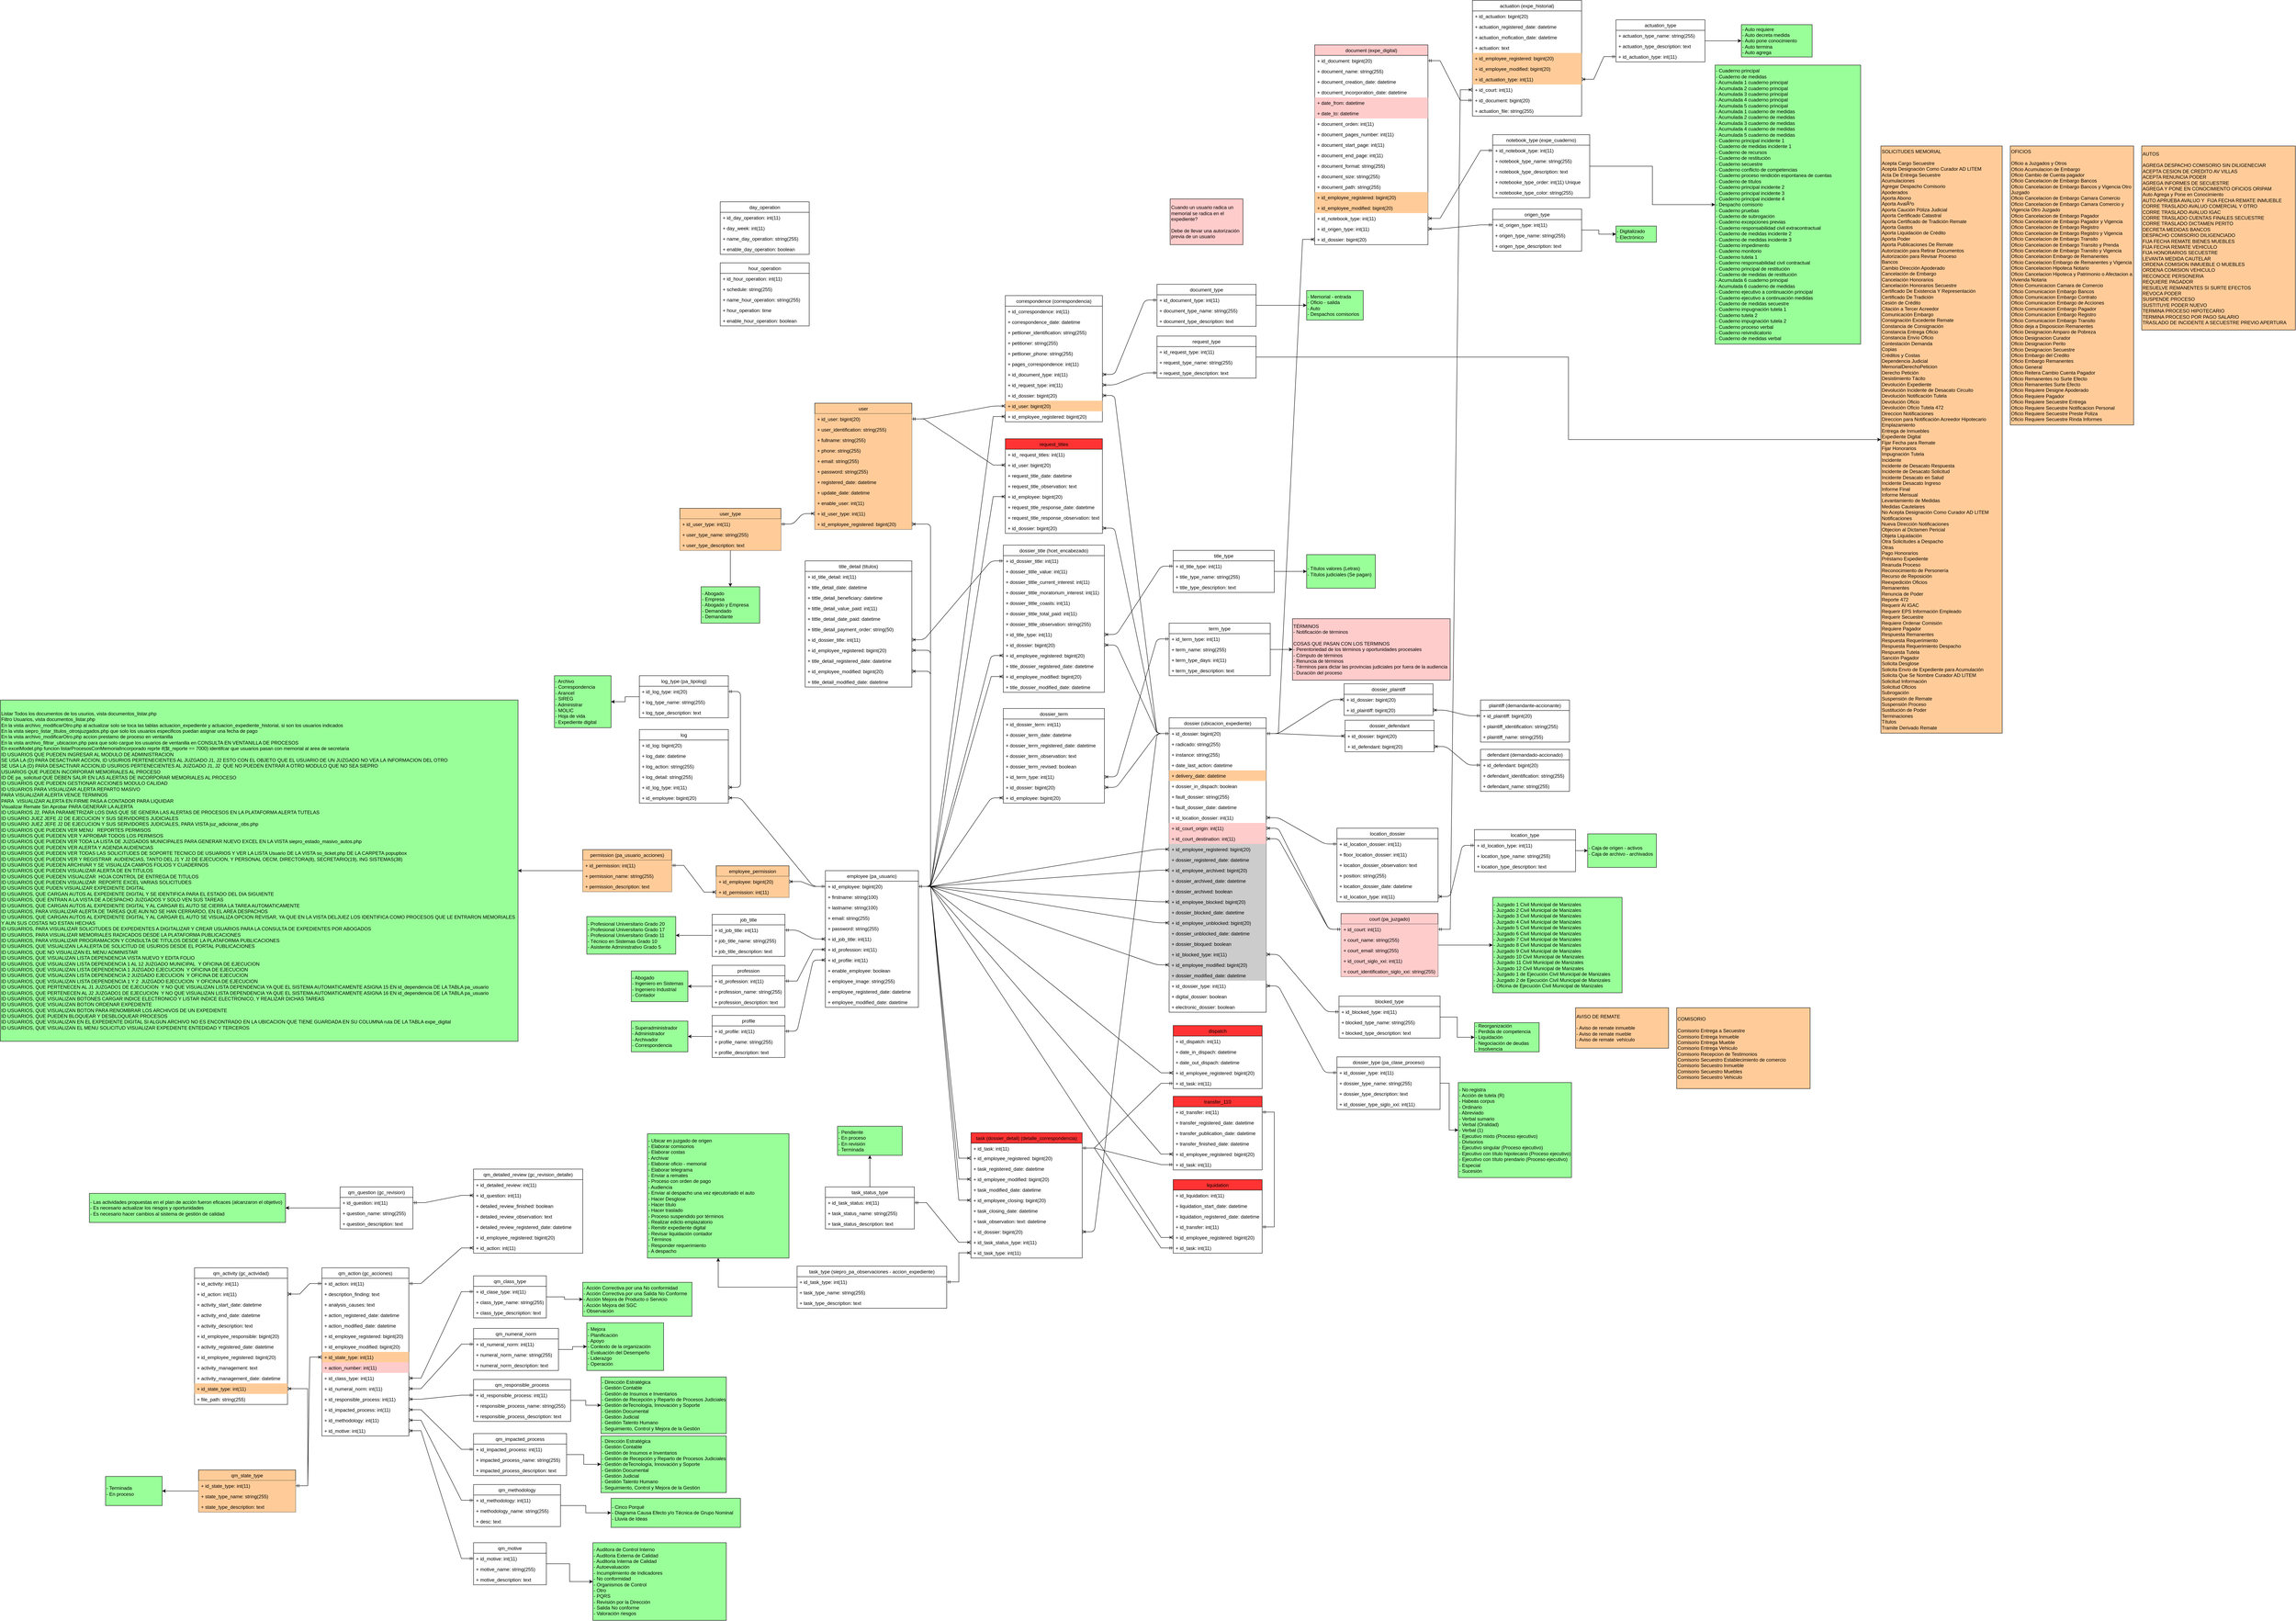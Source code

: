<mxfile version="18.0.5" type="github">
  <diagram id="R2lEEEUBdFMjLlhIrx00" name="Page-1">
    <mxGraphModel dx="4999" dy="3493" grid="1" gridSize="10" guides="1" tooltips="1" connect="1" arrows="1" fold="1" page="1" pageScale="1" pageWidth="850" pageHeight="1100" math="0" shadow="0" extFonts="Permanent Marker^https://fonts.googleapis.com/css?family=Permanent+Marker">
      <root>
        <mxCell id="0" />
        <mxCell id="1" parent="0" />
        <mxCell id="99nmjj4Q9bfn7_SC2MuP-7" value="employee (pa_usuario)" style="swimlane;fontStyle=0;childLayout=stackLayout;horizontal=1;startSize=26;fillColor=none;horizontalStack=0;resizeParent=1;resizeParentMax=0;resizeLast=0;collapsible=1;marginBottom=0;" parent="1" vertex="1">
          <mxGeometry x="-490" y="922" width="230" height="338" as="geometry" />
        </mxCell>
        <mxCell id="99nmjj4Q9bfn7_SC2MuP-8" value="+ id_employee: bigint(20)" style="text;strokeColor=none;fillColor=none;align=left;verticalAlign=top;spacingLeft=4;spacingRight=4;overflow=hidden;rotatable=0;points=[[0,0.5],[1,0.5]];portConstraint=eastwest;" parent="99nmjj4Q9bfn7_SC2MuP-7" vertex="1">
          <mxGeometry y="26" width="230" height="26" as="geometry" />
        </mxCell>
        <mxCell id="99nmjj4Q9bfn7_SC2MuP-9" value="+ firstname: string(100)" style="text;strokeColor=none;fillColor=none;align=left;verticalAlign=top;spacingLeft=4;spacingRight=4;overflow=hidden;rotatable=0;points=[[0,0.5],[1,0.5]];portConstraint=eastwest;" parent="99nmjj4Q9bfn7_SC2MuP-7" vertex="1">
          <mxGeometry y="52" width="230" height="26" as="geometry" />
        </mxCell>
        <mxCell id="99nmjj4Q9bfn7_SC2MuP-10" value="+ lastname: string(100)" style="text;strokeColor=none;fillColor=none;align=left;verticalAlign=top;spacingLeft=4;spacingRight=4;overflow=hidden;rotatable=0;points=[[0,0.5],[1,0.5]];portConstraint=eastwest;" parent="99nmjj4Q9bfn7_SC2MuP-7" vertex="1">
          <mxGeometry y="78" width="230" height="26" as="geometry" />
        </mxCell>
        <mxCell id="99nmjj4Q9bfn7_SC2MuP-12" value="+ email: string(255)" style="text;strokeColor=none;fillColor=none;align=left;verticalAlign=top;spacingLeft=4;spacingRight=4;overflow=hidden;rotatable=0;points=[[0,0.5],[1,0.5]];portConstraint=eastwest;" parent="99nmjj4Q9bfn7_SC2MuP-7" vertex="1">
          <mxGeometry y="104" width="230" height="26" as="geometry" />
        </mxCell>
        <mxCell id="99nmjj4Q9bfn7_SC2MuP-11" value="+ password: string(255)" style="text;strokeColor=none;fillColor=none;align=left;verticalAlign=top;spacingLeft=4;spacingRight=4;overflow=hidden;rotatable=0;points=[[0,0.5],[1,0.5]];portConstraint=eastwest;fontColor=default;" parent="99nmjj4Q9bfn7_SC2MuP-7" vertex="1">
          <mxGeometry y="130" width="230" height="26" as="geometry" />
        </mxCell>
        <mxCell id="99nmjj4Q9bfn7_SC2MuP-13" value="+ id_job_title: int(11)" style="text;strokeColor=none;fillColor=none;align=left;verticalAlign=top;spacingLeft=4;spacingRight=4;overflow=hidden;rotatable=0;points=[[0,0.5],[1,0.5]];portConstraint=eastwest;" parent="99nmjj4Q9bfn7_SC2MuP-7" vertex="1">
          <mxGeometry y="156" width="230" height="26" as="geometry" />
        </mxCell>
        <mxCell id="TnUPyRHLWNfPNA_BWNht-5" value="+ id_profession: int(11)" style="text;strokeColor=none;fillColor=none;align=left;verticalAlign=top;spacingLeft=4;spacingRight=4;overflow=hidden;rotatable=0;points=[[0,0.5],[1,0.5]];portConstraint=eastwest;" parent="99nmjj4Q9bfn7_SC2MuP-7" vertex="1">
          <mxGeometry y="182" width="230" height="26" as="geometry" />
        </mxCell>
        <mxCell id="99nmjj4Q9bfn7_SC2MuP-16" value="+ id_profile: int(11)" style="text;strokeColor=none;fillColor=none;align=left;verticalAlign=top;spacingLeft=4;spacingRight=4;overflow=hidden;rotatable=0;points=[[0,0.5],[1,0.5]];portConstraint=eastwest;" parent="99nmjj4Q9bfn7_SC2MuP-7" vertex="1">
          <mxGeometry y="208" width="230" height="26" as="geometry" />
        </mxCell>
        <mxCell id="99nmjj4Q9bfn7_SC2MuP-14" value="+ enable_employee: boolean" style="text;strokeColor=none;fillColor=none;align=left;verticalAlign=top;spacingLeft=4;spacingRight=4;overflow=hidden;rotatable=0;points=[[0,0.5],[1,0.5]];portConstraint=eastwest;" parent="99nmjj4Q9bfn7_SC2MuP-7" vertex="1">
          <mxGeometry y="234" width="230" height="26" as="geometry" />
        </mxCell>
        <mxCell id="99nmjj4Q9bfn7_SC2MuP-15" value="+ employee_image: string(255)" style="text;strokeColor=none;fillColor=none;align=left;verticalAlign=top;spacingLeft=4;spacingRight=4;overflow=hidden;rotatable=0;points=[[0,0.5],[1,0.5]];portConstraint=eastwest;" parent="99nmjj4Q9bfn7_SC2MuP-7" vertex="1">
          <mxGeometry y="260" width="230" height="26" as="geometry" />
        </mxCell>
        <mxCell id="WMeFY94fwu9JhdbWC9ym-3" value="+ employee_registered_date: datetime" style="text;strokeColor=none;fillColor=none;align=left;verticalAlign=top;spacingLeft=4;spacingRight=4;overflow=hidden;rotatable=0;points=[[0,0.5],[1,0.5]];portConstraint=eastwest;" parent="99nmjj4Q9bfn7_SC2MuP-7" vertex="1">
          <mxGeometry y="286" width="230" height="26" as="geometry" />
        </mxCell>
        <mxCell id="WMeFY94fwu9JhdbWC9ym-4" value="+ employee_modified_date: datetime" style="text;strokeColor=none;fillColor=none;align=left;verticalAlign=top;spacingLeft=4;spacingRight=4;overflow=hidden;rotatable=0;points=[[0,0.5],[1,0.5]];portConstraint=eastwest;" parent="99nmjj4Q9bfn7_SC2MuP-7" vertex="1">
          <mxGeometry y="312" width="230" height="26" as="geometry" />
        </mxCell>
        <mxCell id="99nmjj4Q9bfn7_SC2MuP-24" value="job_title" style="swimlane;fontStyle=0;childLayout=stackLayout;horizontal=1;startSize=26;fillColor=none;horizontalStack=0;resizeParent=1;resizeParentMax=0;resizeLast=0;collapsible=1;marginBottom=0;" parent="1" vertex="1">
          <mxGeometry x="-770" y="1030" width="180" height="104" as="geometry" />
        </mxCell>
        <mxCell id="99nmjj4Q9bfn7_SC2MuP-25" value="+ id_job_title: int(11)" style="text;strokeColor=none;fillColor=none;align=left;verticalAlign=top;spacingLeft=4;spacingRight=4;overflow=hidden;rotatable=0;points=[[0,0.5],[1,0.5]];portConstraint=eastwest;" parent="99nmjj4Q9bfn7_SC2MuP-24" vertex="1">
          <mxGeometry y="26" width="180" height="26" as="geometry" />
        </mxCell>
        <mxCell id="99nmjj4Q9bfn7_SC2MuP-26" value="+ job_title_name: string(255)" style="text;strokeColor=none;fillColor=none;align=left;verticalAlign=top;spacingLeft=4;spacingRight=4;overflow=hidden;rotatable=0;points=[[0,0.5],[1,0.5]];portConstraint=eastwest;" parent="99nmjj4Q9bfn7_SC2MuP-24" vertex="1">
          <mxGeometry y="52" width="180" height="26" as="geometry" />
        </mxCell>
        <mxCell id="99nmjj4Q9bfn7_SC2MuP-27" value="+ job_title_description: text" style="text;strokeColor=none;fillColor=none;align=left;verticalAlign=top;spacingLeft=4;spacingRight=4;overflow=hidden;rotatable=0;points=[[0,0.5],[1,0.5]];portConstraint=eastwest;" parent="99nmjj4Q9bfn7_SC2MuP-24" vertex="1">
          <mxGeometry y="78" width="180" height="26" as="geometry" />
        </mxCell>
        <mxCell id="99nmjj4Q9bfn7_SC2MuP-28" value="" style="edgeStyle=entityRelationEdgeStyle;fontSize=12;html=1;endArrow=ERoneToMany;startArrow=ERmandOne;" parent="1" source="99nmjj4Q9bfn7_SC2MuP-25" target="99nmjj4Q9bfn7_SC2MuP-13" edge="1">
          <mxGeometry width="100" height="100" relative="1" as="geometry">
            <mxPoint x="285" y="522" as="sourcePoint" />
            <mxPoint x="295" y="400" as="targetPoint" />
          </mxGeometry>
        </mxCell>
        <mxCell id="99nmjj4Q9bfn7_SC2MuP-29" value="profile" style="swimlane;fontStyle=0;childLayout=stackLayout;horizontal=1;startSize=26;fillColor=none;horizontalStack=0;resizeParent=1;resizeParentMax=0;resizeLast=0;collapsible=1;marginBottom=0;" parent="1" vertex="1">
          <mxGeometry x="-770" y="1280" width="180" height="104" as="geometry" />
        </mxCell>
        <mxCell id="99nmjj4Q9bfn7_SC2MuP-30" value="+ id_profile: int(11)" style="text;strokeColor=none;fillColor=none;align=left;verticalAlign=top;spacingLeft=4;spacingRight=4;overflow=hidden;rotatable=0;points=[[0,0.5],[1,0.5]];portConstraint=eastwest;" parent="99nmjj4Q9bfn7_SC2MuP-29" vertex="1">
          <mxGeometry y="26" width="180" height="26" as="geometry" />
        </mxCell>
        <mxCell id="99nmjj4Q9bfn7_SC2MuP-31" value="+ profile_name: string(255)" style="text;strokeColor=none;fillColor=none;align=left;verticalAlign=top;spacingLeft=4;spacingRight=4;overflow=hidden;rotatable=0;points=[[0,0.5],[1,0.5]];portConstraint=eastwest;" parent="99nmjj4Q9bfn7_SC2MuP-29" vertex="1">
          <mxGeometry y="52" width="180" height="26" as="geometry" />
        </mxCell>
        <mxCell id="99nmjj4Q9bfn7_SC2MuP-32" value="+ profile_description: text" style="text;strokeColor=none;fillColor=none;align=left;verticalAlign=top;spacingLeft=4;spacingRight=4;overflow=hidden;rotatable=0;points=[[0,0.5],[1,0.5]];portConstraint=eastwest;" parent="99nmjj4Q9bfn7_SC2MuP-29" vertex="1">
          <mxGeometry y="78" width="180" height="26" as="geometry" />
        </mxCell>
        <mxCell id="99nmjj4Q9bfn7_SC2MuP-33" value="" style="edgeStyle=entityRelationEdgeStyle;fontSize=12;html=1;endArrow=ERoneToMany;startArrow=ERmandOne;" parent="1" source="99nmjj4Q9bfn7_SC2MuP-30" target="99nmjj4Q9bfn7_SC2MuP-16" edge="1">
          <mxGeometry width="100" height="100" relative="1" as="geometry">
            <mxPoint x="535" y="532" as="sourcePoint" />
            <mxPoint x="560" y="289" as="targetPoint" />
          </mxGeometry>
        </mxCell>
        <mxCell id="99nmjj4Q9bfn7_SC2MuP-34" value="defendant (demandado-accionado)" style="swimlane;fontStyle=0;childLayout=stackLayout;horizontal=1;startSize=26;fillColor=none;horizontalStack=0;resizeParent=1;resizeParentMax=0;resizeLast=0;collapsible=1;marginBottom=0;" parent="1" vertex="1">
          <mxGeometry x="1130" y="622" width="220" height="104" as="geometry" />
        </mxCell>
        <mxCell id="99nmjj4Q9bfn7_SC2MuP-35" value="+ id_defendant: bigint(20)" style="text;strokeColor=none;fillColor=none;align=left;verticalAlign=top;spacingLeft=4;spacingRight=4;overflow=hidden;rotatable=0;points=[[0,0.5],[1,0.5]];portConstraint=eastwest;" parent="99nmjj4Q9bfn7_SC2MuP-34" vertex="1">
          <mxGeometry y="26" width="220" height="26" as="geometry" />
        </mxCell>
        <mxCell id="99nmjj4Q9bfn7_SC2MuP-36" value="+ defendant_identification: string(255)" style="text;strokeColor=none;fillColor=none;align=left;verticalAlign=top;spacingLeft=4;spacingRight=4;overflow=hidden;rotatable=0;points=[[0,0.5],[1,0.5]];portConstraint=eastwest;" parent="99nmjj4Q9bfn7_SC2MuP-34" vertex="1">
          <mxGeometry y="52" width="220" height="26" as="geometry" />
        </mxCell>
        <mxCell id="kAV78_8R-8U5BCedtc6I-1" value="+ defendant_name: string(255)" style="text;strokeColor=none;fillColor=none;align=left;verticalAlign=top;spacingLeft=4;spacingRight=4;overflow=hidden;rotatable=0;points=[[0,0.5],[1,0.5]];portConstraint=eastwest;" parent="99nmjj4Q9bfn7_SC2MuP-34" vertex="1">
          <mxGeometry y="78" width="220" height="26" as="geometry" />
        </mxCell>
        <mxCell id="99nmjj4Q9bfn7_SC2MuP-38" value="plaintiff (demandante-accionante)" style="swimlane;fontStyle=0;childLayout=stackLayout;horizontal=1;startSize=26;fillColor=none;horizontalStack=0;resizeParent=1;resizeParentMax=0;resizeLast=0;collapsible=1;marginBottom=0;" parent="1" vertex="1">
          <mxGeometry x="1130" y="500" width="220" height="104" as="geometry" />
        </mxCell>
        <mxCell id="99nmjj4Q9bfn7_SC2MuP-39" value="+ id_plaintiff: bigint(20)" style="text;strokeColor=none;fillColor=none;align=left;verticalAlign=top;spacingLeft=4;spacingRight=4;overflow=hidden;rotatable=0;points=[[0,0.5],[1,0.5]];portConstraint=eastwest;" parent="99nmjj4Q9bfn7_SC2MuP-38" vertex="1">
          <mxGeometry y="26" width="220" height="26" as="geometry" />
        </mxCell>
        <mxCell id="99nmjj4Q9bfn7_SC2MuP-40" value="+ plaintiff_identification: string(255)" style="text;strokeColor=none;fillColor=none;align=left;verticalAlign=top;spacingLeft=4;spacingRight=4;overflow=hidden;rotatable=0;points=[[0,0.5],[1,0.5]];portConstraint=eastwest;" parent="99nmjj4Q9bfn7_SC2MuP-38" vertex="1">
          <mxGeometry y="52" width="220" height="26" as="geometry" />
        </mxCell>
        <mxCell id="kAV78_8R-8U5BCedtc6I-2" value="+ plaintiff_name: string(255)" style="text;strokeColor=none;fillColor=none;align=left;verticalAlign=top;spacingLeft=4;spacingRight=4;overflow=hidden;rotatable=0;points=[[0,0.5],[1,0.5]];portConstraint=eastwest;" parent="99nmjj4Q9bfn7_SC2MuP-38" vertex="1">
          <mxGeometry y="78" width="220" height="26" as="geometry" />
        </mxCell>
        <mxCell id="99nmjj4Q9bfn7_SC2MuP-47" value="dossier (ubicacion_expediente)" style="swimlane;fontStyle=0;childLayout=stackLayout;horizontal=1;startSize=26;fillColor=none;horizontalStack=0;resizeParent=1;resizeParentMax=0;resizeLast=0;collapsible=1;marginBottom=0;" parent="1" vertex="1">
          <mxGeometry x="360" y="544" width="240" height="728" as="geometry" />
        </mxCell>
        <mxCell id="99nmjj4Q9bfn7_SC2MuP-48" value="+ id_dossier: bigint(20)" style="text;strokeColor=none;fillColor=none;align=left;verticalAlign=top;spacingLeft=4;spacingRight=4;overflow=hidden;rotatable=0;points=[[0,0.5],[1,0.5]];portConstraint=eastwest;" parent="99nmjj4Q9bfn7_SC2MuP-47" vertex="1">
          <mxGeometry y="26" width="240" height="26" as="geometry" />
        </mxCell>
        <mxCell id="99nmjj4Q9bfn7_SC2MuP-57" value="+ radicado: string(255)" style="text;strokeColor=none;fillColor=none;align=left;verticalAlign=top;spacingLeft=4;spacingRight=4;overflow=hidden;rotatable=0;points=[[0,0.5],[1,0.5]];portConstraint=eastwest;" parent="99nmjj4Q9bfn7_SC2MuP-47" vertex="1">
          <mxGeometry y="52" width="240" height="26" as="geometry" />
        </mxCell>
        <mxCell id="kAV78_8R-8U5BCedtc6I-35" value="+ instance: string(255)" style="text;strokeColor=none;fillColor=none;align=left;verticalAlign=top;spacingLeft=4;spacingRight=4;overflow=hidden;rotatable=0;points=[[0,0.5],[1,0.5]];portConstraint=eastwest;" parent="99nmjj4Q9bfn7_SC2MuP-47" vertex="1">
          <mxGeometry y="78" width="240" height="26" as="geometry" />
        </mxCell>
        <mxCell id="99nmjj4Q9bfn7_SC2MuP-49" value="+ date_last_action: datetime" style="text;strokeColor=none;fillColor=none;align=left;verticalAlign=top;spacingLeft=4;spacingRight=4;overflow=hidden;rotatable=0;points=[[0,0.5],[1,0.5]];portConstraint=eastwest;" parent="99nmjj4Q9bfn7_SC2MuP-47" vertex="1">
          <mxGeometry y="104" width="240" height="26" as="geometry" />
        </mxCell>
        <mxCell id="99nmjj4Q9bfn7_SC2MuP-55" value="+ delivery_date: datetime" style="text;strokeColor=none;fillColor=#FFCC99;align=left;verticalAlign=top;spacingLeft=4;spacingRight=4;overflow=hidden;rotatable=0;points=[[0,0.5],[1,0.5]];portConstraint=eastwest;" parent="99nmjj4Q9bfn7_SC2MuP-47" vertex="1">
          <mxGeometry y="130" width="240" height="26" as="geometry" />
        </mxCell>
        <mxCell id="mM7dI1g5y5NDbZkcGBi1-6" value="+ dossier_in_dispach: boolean" style="text;strokeColor=none;fillColor=none;align=left;verticalAlign=top;spacingLeft=4;spacingRight=4;overflow=hidden;rotatable=0;points=[[0,0.5],[1,0.5]];portConstraint=eastwest;" parent="99nmjj4Q9bfn7_SC2MuP-47" vertex="1">
          <mxGeometry y="156" width="240" height="26" as="geometry" />
        </mxCell>
        <mxCell id="kAV78_8R-8U5BCedtc6I-120" value="+ fault_dossier: string(255)" style="text;strokeColor=none;fillColor=none;align=left;verticalAlign=top;spacingLeft=4;spacingRight=4;overflow=hidden;rotatable=0;points=[[0,0.5],[1,0.5]];portConstraint=eastwest;" parent="99nmjj4Q9bfn7_SC2MuP-47" vertex="1">
          <mxGeometry y="182" width="240" height="26" as="geometry" />
        </mxCell>
        <mxCell id="99nmjj4Q9bfn7_SC2MuP-69" value="+ fault_dossier_date: datetime" style="text;strokeColor=none;fillColor=none;align=left;verticalAlign=top;spacingLeft=4;spacingRight=4;overflow=hidden;rotatable=0;points=[[0,0.5],[1,0.5]];portConstraint=eastwest;" parent="99nmjj4Q9bfn7_SC2MuP-47" vertex="1">
          <mxGeometry y="208" width="240" height="26" as="geometry" />
        </mxCell>
        <mxCell id="kAV78_8R-8U5BCedtc6I-31" value="+ id_location_dossier: int(11)" style="text;strokeColor=none;fillColor=none;align=left;verticalAlign=top;spacingLeft=4;spacingRight=4;overflow=hidden;rotatable=0;points=[[0,0.5],[1,0.5]];portConstraint=eastwest;" parent="99nmjj4Q9bfn7_SC2MuP-47" vertex="1">
          <mxGeometry y="234" width="240" height="26" as="geometry" />
        </mxCell>
        <mxCell id="99nmjj4Q9bfn7_SC2MuP-53" value="+ id_court_origin: int(11)" style="text;strokeColor=none;fillColor=#FFCCCC;align=left;verticalAlign=top;spacingLeft=4;spacingRight=4;overflow=hidden;rotatable=0;points=[[0,0.5],[1,0.5]];portConstraint=eastwest;" parent="99nmjj4Q9bfn7_SC2MuP-47" vertex="1">
          <mxGeometry y="260" width="240" height="26" as="geometry" />
        </mxCell>
        <mxCell id="99nmjj4Q9bfn7_SC2MuP-54" value="+ id_court_destination: int(11)" style="text;strokeColor=none;fillColor=#FFCCCC;align=left;verticalAlign=top;spacingLeft=4;spacingRight=4;overflow=hidden;rotatable=0;points=[[0,0.5],[1,0.5]];portConstraint=eastwest;" parent="99nmjj4Q9bfn7_SC2MuP-47" vertex="1">
          <mxGeometry y="286" width="240" height="26" as="geometry" />
        </mxCell>
        <mxCell id="uwlaLx61UvlyAh1Fpi0u-1" value="+ id_employee_registered: bigint(20)" style="text;strokeColor=none;fillColor=#CCCCCC;align=left;verticalAlign=top;spacingLeft=4;spacingRight=4;overflow=hidden;rotatable=0;points=[[0,0.5],[1,0.5]];portConstraint=eastwest;" parent="99nmjj4Q9bfn7_SC2MuP-47" vertex="1">
          <mxGeometry y="312" width="240" height="26" as="geometry" />
        </mxCell>
        <mxCell id="uwlaLx61UvlyAh1Fpi0u-2" value="+ dossier_registered_date: datetime" style="text;strokeColor=none;fillColor=#CCCCCC;align=left;verticalAlign=top;spacingLeft=4;spacingRight=4;overflow=hidden;rotatable=0;points=[[0,0.5],[1,0.5]];portConstraint=eastwest;" parent="99nmjj4Q9bfn7_SC2MuP-47" vertex="1">
          <mxGeometry y="338" width="240" height="26" as="geometry" />
        </mxCell>
        <mxCell id="uwlaLx61UvlyAh1Fpi0u-3" value="+ id_employee_archived: bigint(20)" style="text;strokeColor=none;fillColor=#CCCCCC;align=left;verticalAlign=top;spacingLeft=4;spacingRight=4;overflow=hidden;rotatable=0;points=[[0,0.5],[1,0.5]];portConstraint=eastwest;" parent="99nmjj4Q9bfn7_SC2MuP-47" vertex="1">
          <mxGeometry y="364" width="240" height="26" as="geometry" />
        </mxCell>
        <mxCell id="uwlaLx61UvlyAh1Fpi0u-4" value="+ dossier_archived_date: datetime" style="text;strokeColor=none;fillColor=#CCCCCC;align=left;verticalAlign=top;spacingLeft=4;spacingRight=4;overflow=hidden;rotatable=0;points=[[0,0.5],[1,0.5]];portConstraint=eastwest;" parent="99nmjj4Q9bfn7_SC2MuP-47" vertex="1">
          <mxGeometry y="390" width="240" height="26" as="geometry" />
        </mxCell>
        <mxCell id="uwlaLx61UvlyAh1Fpi0u-5" value="+ dossier_archived: boolean" style="text;strokeColor=none;fillColor=#CCCCCC;align=left;verticalAlign=top;spacingLeft=4;spacingRight=4;overflow=hidden;rotatable=0;points=[[0,0.5],[1,0.5]];portConstraint=eastwest;" parent="99nmjj4Q9bfn7_SC2MuP-47" vertex="1">
          <mxGeometry y="416" width="240" height="26" as="geometry" />
        </mxCell>
        <mxCell id="uwlaLx61UvlyAh1Fpi0u-6" value="+ id_employee_blocked: bigint(20)" style="text;strokeColor=none;fillColor=#CCCCCC;align=left;verticalAlign=top;spacingLeft=4;spacingRight=4;overflow=hidden;rotatable=0;points=[[0,0.5],[1,0.5]];portConstraint=eastwest;" parent="99nmjj4Q9bfn7_SC2MuP-47" vertex="1">
          <mxGeometry y="442" width="240" height="26" as="geometry" />
        </mxCell>
        <mxCell id="uwlaLx61UvlyAh1Fpi0u-7" value="+ dossier_blocked_date: datetime" style="text;strokeColor=none;fillColor=#CCCCCC;align=left;verticalAlign=top;spacingLeft=4;spacingRight=4;overflow=hidden;rotatable=0;points=[[0,0.5],[1,0.5]];portConstraint=eastwest;" parent="99nmjj4Q9bfn7_SC2MuP-47" vertex="1">
          <mxGeometry y="468" width="240" height="26" as="geometry" />
        </mxCell>
        <mxCell id="uwlaLx61UvlyAh1Fpi0u-11" value="+ id_employee_unblocked: bigint(20)" style="text;strokeColor=none;fillColor=#CCCCCC;align=left;verticalAlign=top;spacingLeft=4;spacingRight=4;overflow=hidden;rotatable=0;points=[[0,0.5],[1,0.5]];portConstraint=eastwest;" parent="99nmjj4Q9bfn7_SC2MuP-47" vertex="1">
          <mxGeometry y="494" width="240" height="26" as="geometry" />
        </mxCell>
        <mxCell id="uwlaLx61UvlyAh1Fpi0u-8" value="+ dossier_unblocked_date: datetime" style="text;strokeColor=none;fillColor=#CCCCCC;align=left;verticalAlign=top;spacingLeft=4;spacingRight=4;overflow=hidden;rotatable=0;points=[[0,0.5],[1,0.5]];portConstraint=eastwest;" parent="99nmjj4Q9bfn7_SC2MuP-47" vertex="1">
          <mxGeometry y="520" width="240" height="26" as="geometry" />
        </mxCell>
        <mxCell id="uwlaLx61UvlyAh1Fpi0u-9" value="+ dossier_bloqued: boolean" style="text;strokeColor=none;fillColor=#CCCCCC;align=left;verticalAlign=top;spacingLeft=4;spacingRight=4;overflow=hidden;rotatable=0;points=[[0,0.5],[1,0.5]];portConstraint=eastwest;" parent="99nmjj4Q9bfn7_SC2MuP-47" vertex="1">
          <mxGeometry y="546" width="240" height="26" as="geometry" />
        </mxCell>
        <mxCell id="uwlaLx61UvlyAh1Fpi0u-10" value="+ id_blocked_type: int(11)" style="text;strokeColor=none;fillColor=#CCCCCC;align=left;verticalAlign=top;spacingLeft=4;spacingRight=4;overflow=hidden;rotatable=0;points=[[0,0.5],[1,0.5]];portConstraint=eastwest;" parent="99nmjj4Q9bfn7_SC2MuP-47" vertex="1">
          <mxGeometry y="572" width="240" height="26" as="geometry" />
        </mxCell>
        <mxCell id="mM7dI1g5y5NDbZkcGBi1-1" value="+ id_employee_modified: bigint(20)" style="text;strokeColor=none;fillColor=#CCCCCC;align=left;verticalAlign=top;spacingLeft=4;spacingRight=4;overflow=hidden;rotatable=0;points=[[0,0.5],[1,0.5]];portConstraint=eastwest;" parent="99nmjj4Q9bfn7_SC2MuP-47" vertex="1">
          <mxGeometry y="598" width="240" height="26" as="geometry" />
        </mxCell>
        <mxCell id="mM7dI1g5y5NDbZkcGBi1-3" value="+ dossier_modified_date: datetime" style="text;strokeColor=none;fillColor=#CCCCCC;align=left;verticalAlign=top;spacingLeft=4;spacingRight=4;overflow=hidden;rotatable=0;points=[[0,0.5],[1,0.5]];portConstraint=eastwest;" parent="99nmjj4Q9bfn7_SC2MuP-47" vertex="1">
          <mxGeometry y="624" width="240" height="26" as="geometry" />
        </mxCell>
        <mxCell id="99nmjj4Q9bfn7_SC2MuP-91" value="+ id_dossier_type: int(11)" style="text;strokeColor=none;fillColor=none;align=left;verticalAlign=top;spacingLeft=4;spacingRight=4;overflow=hidden;rotatable=0;points=[[0,0.5],[1,0.5]];portConstraint=eastwest;" parent="99nmjj4Q9bfn7_SC2MuP-47" vertex="1">
          <mxGeometry y="650" width="240" height="26" as="geometry" />
        </mxCell>
        <mxCell id="99nmjj4Q9bfn7_SC2MuP-61" value="+ digital_dossier: boolean" style="text;strokeColor=none;fillColor=none;align=left;verticalAlign=top;spacingLeft=4;spacingRight=4;overflow=hidden;rotatable=0;points=[[0,0.5],[1,0.5]];portConstraint=eastwest;" parent="99nmjj4Q9bfn7_SC2MuP-47" vertex="1">
          <mxGeometry y="676" width="240" height="26" as="geometry" />
        </mxCell>
        <mxCell id="zX6q9PSeDQ9ZzKakYrvz-15" value="+ electronic_dossier: boolean" style="text;strokeColor=none;fillColor=none;align=left;verticalAlign=top;spacingLeft=4;spacingRight=4;overflow=hidden;rotatable=0;points=[[0,0.5],[1,0.5]];portConstraint=eastwest;" parent="99nmjj4Q9bfn7_SC2MuP-47" vertex="1">
          <mxGeometry y="702" width="240" height="26" as="geometry" />
        </mxCell>
        <mxCell id="99nmjj4Q9bfn7_SC2MuP-72" value="" style="edgeStyle=entityRelationEdgeStyle;fontSize=12;html=1;endArrow=ERoneToMany;startArrow=ERmandOne;" parent="1" source="mON6WonRohZX_aaUOoLF-20" target="99nmjj4Q9bfn7_SC2MuP-53" edge="1">
          <mxGeometry width="100" height="100" relative="1" as="geometry">
            <mxPoint x="855" y="726" as="sourcePoint" />
            <mxPoint x="955" y="626" as="targetPoint" />
          </mxGeometry>
        </mxCell>
        <mxCell id="99nmjj4Q9bfn7_SC2MuP-73" value="" style="edgeStyle=entityRelationEdgeStyle;fontSize=12;html=1;endArrow=ERoneToMany;startArrow=ERmandOne;" parent="1" source="mON6WonRohZX_aaUOoLF-20" target="99nmjj4Q9bfn7_SC2MuP-54" edge="1">
          <mxGeometry width="100" height="100" relative="1" as="geometry">
            <mxPoint x="885" y="115" as="sourcePoint" />
            <mxPoint x="875" y="686" as="targetPoint" />
          </mxGeometry>
        </mxCell>
        <mxCell id="99nmjj4Q9bfn7_SC2MuP-77" value="dossier_type (pa_clase_proceso)" style="swimlane;fontStyle=0;childLayout=stackLayout;horizontal=1;startSize=26;fillColor=none;horizontalStack=0;resizeParent=1;resizeParentMax=0;resizeLast=0;collapsible=1;marginBottom=0;" parent="1" vertex="1">
          <mxGeometry x="775" y="1382.5" width="255" height="130" as="geometry" />
        </mxCell>
        <mxCell id="99nmjj4Q9bfn7_SC2MuP-78" value="+ id_dossier_type: int(11)" style="text;strokeColor=none;fillColor=none;align=left;verticalAlign=top;spacingLeft=4;spacingRight=4;overflow=hidden;rotatable=0;points=[[0,0.5],[1,0.5]];portConstraint=eastwest;" parent="99nmjj4Q9bfn7_SC2MuP-77" vertex="1">
          <mxGeometry y="26" width="255" height="26" as="geometry" />
        </mxCell>
        <mxCell id="99nmjj4Q9bfn7_SC2MuP-79" value="+ dossier_type_name: string(255)" style="text;strokeColor=none;fillColor=none;align=left;verticalAlign=top;spacingLeft=4;spacingRight=4;overflow=hidden;rotatable=0;points=[[0,0.5],[1,0.5]];portConstraint=eastwest;" parent="99nmjj4Q9bfn7_SC2MuP-77" vertex="1">
          <mxGeometry y="52" width="255" height="26" as="geometry" />
        </mxCell>
        <mxCell id="WWjFzzvigEe-oElvQ5hi-5" value="+ dossier_type_description: text" style="text;strokeColor=none;fillColor=none;align=left;verticalAlign=top;spacingLeft=4;spacingRight=4;overflow=hidden;rotatable=0;points=[[0,0.5],[1,0.5]];portConstraint=eastwest;" parent="99nmjj4Q9bfn7_SC2MuP-77" vertex="1">
          <mxGeometry y="78" width="255" height="26" as="geometry" />
        </mxCell>
        <mxCell id="uwlaLx61UvlyAh1Fpi0u-12" value="+ id_dossier_type_siglo_xxi: int(11)" style="text;strokeColor=none;fillColor=none;align=left;verticalAlign=top;spacingLeft=4;spacingRight=4;overflow=hidden;rotatable=0;points=[[0,0.5],[1,0.5]];portConstraint=eastwest;" parent="99nmjj4Q9bfn7_SC2MuP-77" vertex="1">
          <mxGeometry y="104" width="255" height="26" as="geometry" />
        </mxCell>
        <mxCell id="99nmjj4Q9bfn7_SC2MuP-80" value="log" style="swimlane;fontStyle=0;childLayout=stackLayout;horizontal=1;startSize=26;fillColor=none;horizontalStack=0;resizeParent=1;resizeParentMax=0;resizeLast=0;collapsible=1;marginBottom=0;" parent="1" vertex="1">
          <mxGeometry x="-950" y="573" width="220" height="182" as="geometry" />
        </mxCell>
        <mxCell id="99nmjj4Q9bfn7_SC2MuP-81" value="+ id_log: bigint(20)" style="text;strokeColor=none;fillColor=none;align=left;verticalAlign=top;spacingLeft=4;spacingRight=4;overflow=hidden;rotatable=0;points=[[0,0.5],[1,0.5]];portConstraint=eastwest;" parent="99nmjj4Q9bfn7_SC2MuP-80" vertex="1">
          <mxGeometry y="26" width="220" height="26" as="geometry" />
        </mxCell>
        <mxCell id="99nmjj4Q9bfn7_SC2MuP-82" value="+ log_date: datetime" style="text;strokeColor=none;fillColor=none;align=left;verticalAlign=top;spacingLeft=4;spacingRight=4;overflow=hidden;rotatable=0;points=[[0,0.5],[1,0.5]];portConstraint=eastwest;" parent="99nmjj4Q9bfn7_SC2MuP-80" vertex="1">
          <mxGeometry y="52" width="220" height="26" as="geometry" />
        </mxCell>
        <mxCell id="99nmjj4Q9bfn7_SC2MuP-83" value="+ log_action: string(255)" style="text;strokeColor=none;fillColor=none;align=left;verticalAlign=top;spacingLeft=4;spacingRight=4;overflow=hidden;rotatable=0;points=[[0,0.5],[1,0.5]];portConstraint=eastwest;" parent="99nmjj4Q9bfn7_SC2MuP-80" vertex="1">
          <mxGeometry y="78" width="220" height="26" as="geometry" />
        </mxCell>
        <mxCell id="99nmjj4Q9bfn7_SC2MuP-84" value="+ log_detail: string(255)" style="text;strokeColor=none;fillColor=none;align=left;verticalAlign=top;spacingLeft=4;spacingRight=4;overflow=hidden;rotatable=0;points=[[0,0.5],[1,0.5]];portConstraint=eastwest;" parent="99nmjj4Q9bfn7_SC2MuP-80" vertex="1">
          <mxGeometry y="104" width="220" height="26" as="geometry" />
        </mxCell>
        <mxCell id="99nmjj4Q9bfn7_SC2MuP-86" value="+ id_log_type: int(11)" style="text;strokeColor=none;fillColor=none;align=left;verticalAlign=top;spacingLeft=4;spacingRight=4;overflow=hidden;rotatable=0;points=[[0,0.5],[1,0.5]];portConstraint=eastwest;" parent="99nmjj4Q9bfn7_SC2MuP-80" vertex="1">
          <mxGeometry y="130" width="220" height="26" as="geometry" />
        </mxCell>
        <mxCell id="99nmjj4Q9bfn7_SC2MuP-85" value="+ id_employee: bigint(20)" style="text;strokeColor=none;fillColor=none;align=left;verticalAlign=top;spacingLeft=4;spacingRight=4;overflow=hidden;rotatable=0;points=[[0,0.5],[1,0.5]];portConstraint=eastwest;" parent="99nmjj4Q9bfn7_SC2MuP-80" vertex="1">
          <mxGeometry y="156" width="220" height="26" as="geometry" />
        </mxCell>
        <mxCell id="99nmjj4Q9bfn7_SC2MuP-87" value="" style="edgeStyle=entityRelationEdgeStyle;fontSize=12;html=1;endArrow=ERoneToMany;startArrow=ERmandOne;" parent="1" source="99nmjj4Q9bfn7_SC2MuP-89" target="99nmjj4Q9bfn7_SC2MuP-86" edge="1">
          <mxGeometry width="100" height="100" relative="1" as="geometry">
            <mxPoint x="-410" y="513" as="sourcePoint" />
            <mxPoint x="-310" y="413" as="targetPoint" />
          </mxGeometry>
        </mxCell>
        <mxCell id="99nmjj4Q9bfn7_SC2MuP-88" value="log_type (pa_tipolog)" style="swimlane;fontStyle=0;childLayout=stackLayout;horizontal=1;startSize=26;fillColor=none;horizontalStack=0;resizeParent=1;resizeParentMax=0;resizeLast=0;collapsible=1;marginBottom=0;" parent="1" vertex="1">
          <mxGeometry x="-950" y="440" width="220" height="104" as="geometry" />
        </mxCell>
        <mxCell id="99nmjj4Q9bfn7_SC2MuP-89" value="+ id_log_type: int(20)" style="text;strokeColor=none;fillColor=none;align=left;verticalAlign=top;spacingLeft=4;spacingRight=4;overflow=hidden;rotatable=0;points=[[0,0.5],[1,0.5]];portConstraint=eastwest;" parent="99nmjj4Q9bfn7_SC2MuP-88" vertex="1">
          <mxGeometry y="26" width="220" height="26" as="geometry" />
        </mxCell>
        <mxCell id="99nmjj4Q9bfn7_SC2MuP-90" value="+ log_type_name: string(255)" style="text;strokeColor=none;fillColor=none;align=left;verticalAlign=top;spacingLeft=4;spacingRight=4;overflow=hidden;rotatable=0;points=[[0,0.5],[1,0.5]];portConstraint=eastwest;" parent="99nmjj4Q9bfn7_SC2MuP-88" vertex="1">
          <mxGeometry y="52" width="220" height="26" as="geometry" />
        </mxCell>
        <mxCell id="WWjFzzvigEe-oElvQ5hi-3" value="+ log_type_description: text" style="text;strokeColor=none;fillColor=none;align=left;verticalAlign=top;spacingLeft=4;spacingRight=4;overflow=hidden;rotatable=0;points=[[0,0.5],[1,0.5]];portConstraint=eastwest;" parent="99nmjj4Q9bfn7_SC2MuP-88" vertex="1">
          <mxGeometry y="78" width="220" height="26" as="geometry" />
        </mxCell>
        <mxCell id="99nmjj4Q9bfn7_SC2MuP-92" value="" style="edgeStyle=entityRelationEdgeStyle;fontSize=12;html=1;endArrow=ERoneToMany;startArrow=ERmandOne;" parent="1" source="99nmjj4Q9bfn7_SC2MuP-78" target="99nmjj4Q9bfn7_SC2MuP-91" edge="1">
          <mxGeometry width="100" height="100" relative="1" as="geometry">
            <mxPoint x="705" y="1116" as="sourcePoint" />
            <mxPoint x="345" y="996" as="targetPoint" />
          </mxGeometry>
        </mxCell>
        <mxCell id="kAV78_8R-8U5BCedtc6I-13" value="" style="edgeStyle=entityRelationEdgeStyle;fontSize=12;html=1;endArrow=ERoneToMany;startArrow=ERmandOne;" parent="1" source="99nmjj4Q9bfn7_SC2MuP-48" target="kAV78_8R-8U5BCedtc6I-9" edge="1">
          <mxGeometry width="100" height="100" relative="1" as="geometry">
            <mxPoint x="340" y="350" as="sourcePoint" />
            <mxPoint x="490" y="460" as="targetPoint" />
          </mxGeometry>
        </mxCell>
        <mxCell id="kAV78_8R-8U5BCedtc6I-14" value="location_type" style="swimlane;fontStyle=0;childLayout=stackLayout;horizontal=1;startSize=26;fillColor=none;horizontalStack=0;resizeParent=1;resizeParentMax=0;resizeLast=0;collapsible=1;marginBottom=0;" parent="1" vertex="1">
          <mxGeometry x="1115" y="820.5" width="250" height="104" as="geometry" />
        </mxCell>
        <mxCell id="kAV78_8R-8U5BCedtc6I-15" value="+ id_location_type: int(11)" style="text;strokeColor=none;fillColor=none;align=left;verticalAlign=top;spacingLeft=4;spacingRight=4;overflow=hidden;rotatable=0;points=[[0,0.5],[1,0.5]];portConstraint=eastwest;" parent="kAV78_8R-8U5BCedtc6I-14" vertex="1">
          <mxGeometry y="26" width="250" height="26" as="geometry" />
        </mxCell>
        <mxCell id="99nmjj4Q9bfn7_SC2MuP-52" value="+ location_type_name: string(255)" style="text;strokeColor=none;fillColor=none;align=left;verticalAlign=top;spacingLeft=4;spacingRight=4;overflow=hidden;rotatable=0;points=[[0,0.5],[1,0.5]];portConstraint=eastwest;" parent="kAV78_8R-8U5BCedtc6I-14" vertex="1">
          <mxGeometry y="52" width="250" height="26" as="geometry" />
        </mxCell>
        <mxCell id="99nmjj4Q9bfn7_SC2MuP-60" value="+ location_type_description: text" style="text;strokeColor=none;fillColor=none;align=left;verticalAlign=top;spacingLeft=4;spacingRight=4;overflow=hidden;rotatable=0;points=[[0,0.5],[1,0.5]];portConstraint=eastwest;" parent="kAV78_8R-8U5BCedtc6I-14" vertex="1">
          <mxGeometry y="78" width="250" height="26" as="geometry" />
        </mxCell>
        <mxCell id="kAV78_8R-8U5BCedtc6I-19" value="dossier_term" style="swimlane;fontStyle=0;childLayout=stackLayout;horizontal=1;startSize=26;fillColor=none;horizontalStack=0;resizeParent=1;resizeParentMax=0;resizeLast=0;collapsible=1;marginBottom=0;" parent="1" vertex="1">
          <mxGeometry x="-50" y="521" width="250" height="234" as="geometry">
            <mxRectangle x="-130" y="370" width="100" height="26" as="alternateBounds" />
          </mxGeometry>
        </mxCell>
        <mxCell id="kAV78_8R-8U5BCedtc6I-20" value="+ id_dossier_term: int(11)" style="text;strokeColor=none;fillColor=none;align=left;verticalAlign=top;spacingLeft=4;spacingRight=4;overflow=hidden;rotatable=0;points=[[0,0.5],[1,0.5]];portConstraint=eastwest;" parent="kAV78_8R-8U5BCedtc6I-19" vertex="1">
          <mxGeometry y="26" width="250" height="26" as="geometry" />
        </mxCell>
        <mxCell id="99nmjj4Q9bfn7_SC2MuP-64" value="+ dossier_term_date: datetime" style="text;strokeColor=none;fillColor=none;align=left;verticalAlign=top;spacingLeft=4;spacingRight=4;overflow=hidden;rotatable=0;points=[[0,0.5],[1,0.5]];portConstraint=eastwest;" parent="kAV78_8R-8U5BCedtc6I-19" vertex="1">
          <mxGeometry y="52" width="250" height="26" as="geometry" />
        </mxCell>
        <mxCell id="WWjFzzvigEe-oElvQ5hi-4" value="+ dossier_term_registered_date: datetime" style="text;strokeColor=none;fillColor=none;align=left;verticalAlign=top;spacingLeft=4;spacingRight=4;overflow=hidden;rotatable=0;points=[[0,0.5],[1,0.5]];portConstraint=eastwest;" parent="kAV78_8R-8U5BCedtc6I-19" vertex="1">
          <mxGeometry y="78" width="250" height="26" as="geometry" />
        </mxCell>
        <mxCell id="99nmjj4Q9bfn7_SC2MuP-67" value="+ dossier_term_observation: text" style="text;strokeColor=none;fillColor=none;align=left;verticalAlign=top;spacingLeft=4;spacingRight=4;overflow=hidden;rotatable=0;points=[[0,0.5],[1,0.5]];portConstraint=eastwest;" parent="kAV78_8R-8U5BCedtc6I-19" vertex="1">
          <mxGeometry y="104" width="250" height="26" as="geometry" />
        </mxCell>
        <mxCell id="99nmjj4Q9bfn7_SC2MuP-66" value="+ dossier_term_revised: boolean" style="text;strokeColor=none;fillColor=none;align=left;verticalAlign=top;spacingLeft=4;spacingRight=4;overflow=hidden;rotatable=0;points=[[0,0.5],[1,0.5]];portConstraint=eastwest;" parent="kAV78_8R-8U5BCedtc6I-19" vertex="1">
          <mxGeometry y="130" width="250" height="26" as="geometry" />
        </mxCell>
        <mxCell id="kAV78_8R-8U5BCedtc6I-41" value="+ id_term_type: int(11)" style="text;strokeColor=none;fillColor=none;align=left;verticalAlign=top;spacingLeft=4;spacingRight=4;overflow=hidden;rotatable=0;points=[[0,0.5],[1,0.5]];portConstraint=eastwest;" parent="kAV78_8R-8U5BCedtc6I-19" vertex="1">
          <mxGeometry y="156" width="250" height="26" as="geometry" />
        </mxCell>
        <mxCell id="WWjFzzvigEe-oElvQ5hi-6" value="+ id_dossier: bigint(20)" style="text;strokeColor=none;fillColor=none;align=left;verticalAlign=top;spacingLeft=4;spacingRight=4;overflow=hidden;rotatable=0;points=[[0,0.5],[1,0.5]];portConstraint=eastwest;" parent="kAV78_8R-8U5BCedtc6I-19" vertex="1">
          <mxGeometry y="182" width="250" height="26" as="geometry" />
        </mxCell>
        <mxCell id="kAV78_8R-8U5BCedtc6I-175" value="+ id_employee: bigint(20)" style="text;strokeColor=none;fillColor=none;align=left;verticalAlign=top;spacingLeft=4;spacingRight=4;overflow=hidden;rotatable=0;points=[[0,0.5],[1,0.5]];portConstraint=eastwest;" parent="kAV78_8R-8U5BCedtc6I-19" vertex="1">
          <mxGeometry y="208" width="250" height="26" as="geometry" />
        </mxCell>
        <mxCell id="kAV78_8R-8U5BCedtc6I-24" value="location_dossier" style="swimlane;fontStyle=0;childLayout=stackLayout;horizontal=1;startSize=26;fillColor=none;horizontalStack=0;resizeParent=1;resizeParentMax=0;resizeLast=0;collapsible=1;marginBottom=0;" parent="1" vertex="1">
          <mxGeometry x="775" y="817" width="250" height="182" as="geometry" />
        </mxCell>
        <mxCell id="kAV78_8R-8U5BCedtc6I-25" value="+ id_location_dossier: int(11)" style="text;strokeColor=none;fillColor=none;align=left;verticalAlign=top;spacingLeft=4;spacingRight=4;overflow=hidden;rotatable=0;points=[[0,0.5],[1,0.5]];portConstraint=eastwest;" parent="kAV78_8R-8U5BCedtc6I-24" vertex="1">
          <mxGeometry y="26" width="250" height="26" as="geometry" />
        </mxCell>
        <mxCell id="kAV78_8R-8U5BCedtc6I-26" value="+ floor_location_dossier: int(11)" style="text;strokeColor=none;fillColor=none;align=left;verticalAlign=top;spacingLeft=4;spacingRight=4;overflow=hidden;rotatable=0;points=[[0,0.5],[1,0.5]];portConstraint=eastwest;" parent="kAV78_8R-8U5BCedtc6I-24" vertex="1">
          <mxGeometry y="52" width="250" height="26" as="geometry" />
        </mxCell>
        <mxCell id="kAV78_8R-8U5BCedtc6I-27" value="+ location_dossier_observation: text" style="text;strokeColor=none;fillColor=none;align=left;verticalAlign=top;spacingLeft=4;spacingRight=4;overflow=hidden;rotatable=0;points=[[0,0.5],[1,0.5]];portConstraint=eastwest;" parent="kAV78_8R-8U5BCedtc6I-24" vertex="1">
          <mxGeometry y="78" width="250" height="26" as="geometry" />
        </mxCell>
        <mxCell id="kAV78_8R-8U5BCedtc6I-28" value="+ position: string(255)" style="text;strokeColor=none;fillColor=none;align=left;verticalAlign=top;spacingLeft=4;spacingRight=4;overflow=hidden;rotatable=0;points=[[0,0.5],[1,0.5]];portConstraint=eastwest;" parent="kAV78_8R-8U5BCedtc6I-24" vertex="1">
          <mxGeometry y="104" width="250" height="26" as="geometry" />
        </mxCell>
        <mxCell id="99nmjj4Q9bfn7_SC2MuP-63" value="+ location_dossier_date: datetime" style="text;strokeColor=none;fillColor=none;align=left;verticalAlign=top;spacingLeft=4;spacingRight=4;overflow=hidden;rotatable=0;points=[[0,0.5],[1,0.5]];portConstraint=eastwest;" parent="kAV78_8R-8U5BCedtc6I-24" vertex="1">
          <mxGeometry y="130" width="250" height="26" as="geometry" />
        </mxCell>
        <mxCell id="kAV78_8R-8U5BCedtc6I-29" value="+ id_location_type: int(11)" style="text;strokeColor=none;fillColor=none;align=left;verticalAlign=top;spacingLeft=4;spacingRight=4;overflow=hidden;rotatable=0;points=[[0,0.5],[1,0.5]];portConstraint=eastwest;" parent="kAV78_8R-8U5BCedtc6I-24" vertex="1">
          <mxGeometry y="156" width="250" height="26" as="geometry" />
        </mxCell>
        <mxCell id="kAV78_8R-8U5BCedtc6I-30" value="" style="edgeStyle=entityRelationEdgeStyle;fontSize=12;html=1;endArrow=ERoneToMany;startArrow=ERmandOne;" parent="1" source="kAV78_8R-8U5BCedtc6I-15" target="kAV78_8R-8U5BCedtc6I-29" edge="1">
          <mxGeometry width="100" height="100" relative="1" as="geometry">
            <mxPoint x="675" y="696" as="sourcePoint" />
            <mxPoint x="775" y="596" as="targetPoint" />
          </mxGeometry>
        </mxCell>
        <mxCell id="kAV78_8R-8U5BCedtc6I-33" value="" style="edgeStyle=entityRelationEdgeStyle;fontSize=12;html=1;endArrow=ERoneToMany;startArrow=ERmandOne;" parent="1" source="kAV78_8R-8U5BCedtc6I-25" target="kAV78_8R-8U5BCedtc6I-31" edge="1">
          <mxGeometry width="100" height="100" relative="1" as="geometry">
            <mxPoint x="745" y="746" as="sourcePoint" />
            <mxPoint x="705" y="736" as="targetPoint" />
          </mxGeometry>
        </mxCell>
        <mxCell id="kAV78_8R-8U5BCedtc6I-34" value="" style="edgeStyle=entityRelationEdgeStyle;fontSize=12;html=1;endArrow=ERoneToMany;startArrow=ERmandOne;" parent="1" source="99nmjj4Q9bfn7_SC2MuP-48" target="WWjFzzvigEe-oElvQ5hi-6" edge="1">
          <mxGeometry width="100" height="100" relative="1" as="geometry">
            <mxPoint x="340" y="750" as="sourcePoint" />
            <mxPoint x="440" y="650" as="targetPoint" />
          </mxGeometry>
        </mxCell>
        <mxCell id="kAV78_8R-8U5BCedtc6I-36" value="term_type" style="swimlane;fontStyle=0;childLayout=stackLayout;horizontal=1;startSize=26;fillColor=none;horizontalStack=0;resizeParent=1;resizeParentMax=0;resizeLast=0;collapsible=1;marginBottom=0;" parent="1" vertex="1">
          <mxGeometry x="360" y="310" width="250" height="130" as="geometry" />
        </mxCell>
        <mxCell id="kAV78_8R-8U5BCedtc6I-37" value="+ id_term_type: int(11)" style="text;strokeColor=none;fillColor=none;align=left;verticalAlign=top;spacingLeft=4;spacingRight=4;overflow=hidden;rotatable=0;points=[[0,0.5],[1,0.5]];portConstraint=eastwest;" parent="kAV78_8R-8U5BCedtc6I-36" vertex="1">
          <mxGeometry y="26" width="250" height="26" as="geometry" />
        </mxCell>
        <mxCell id="kAV78_8R-8U5BCedtc6I-38" value="+ term_name: string(255)" style="text;strokeColor=none;fillColor=none;align=left;verticalAlign=top;spacingLeft=4;spacingRight=4;overflow=hidden;rotatable=0;points=[[0,0.5],[1,0.5]];portConstraint=eastwest;" parent="kAV78_8R-8U5BCedtc6I-36" vertex="1">
          <mxGeometry y="52" width="250" height="26" as="geometry" />
        </mxCell>
        <mxCell id="kAV78_8R-8U5BCedtc6I-40" value="+ term_type_days: int(11)" style="text;strokeColor=none;fillColor=none;align=left;verticalAlign=top;spacingLeft=4;spacingRight=4;overflow=hidden;rotatable=0;points=[[0,0.5],[1,0.5]];portConstraint=eastwest;" parent="kAV78_8R-8U5BCedtc6I-36" vertex="1">
          <mxGeometry y="78" width="250" height="26" as="geometry" />
        </mxCell>
        <mxCell id="kAV78_8R-8U5BCedtc6I-39" value="+ term_type_description: text" style="text;strokeColor=none;fillColor=none;align=left;verticalAlign=top;spacingLeft=4;spacingRight=4;overflow=hidden;rotatable=0;points=[[0,0.5],[1,0.5]];portConstraint=eastwest;" parent="kAV78_8R-8U5BCedtc6I-36" vertex="1">
          <mxGeometry y="104" width="250" height="26" as="geometry" />
        </mxCell>
        <mxCell id="kAV78_8R-8U5BCedtc6I-42" value="" style="edgeStyle=entityRelationEdgeStyle;fontSize=12;html=1;endArrow=ERoneToMany;startArrow=ERmandOne;" parent="1" source="kAV78_8R-8U5BCedtc6I-37" target="kAV78_8R-8U5BCedtc6I-41" edge="1">
          <mxGeometry width="100" height="100" relative="1" as="geometry">
            <mxPoint x="-165" y="420" as="sourcePoint" />
            <mxPoint x="-65" y="320" as="targetPoint" />
          </mxGeometry>
        </mxCell>
        <mxCell id="kAV78_8R-8U5BCedtc6I-43" value="correspondence (correspondencia)" style="swimlane;fontStyle=0;childLayout=stackLayout;horizontal=1;startSize=26;fillColor=none;horizontalStack=0;resizeParent=1;resizeParentMax=0;resizeLast=0;collapsible=1;marginBottom=0;" parent="1" vertex="1">
          <mxGeometry x="-45" y="-500" width="240" height="312" as="geometry" />
        </mxCell>
        <mxCell id="kAV78_8R-8U5BCedtc6I-44" value="+ id_correspondence: int(11)" style="text;strokeColor=none;fillColor=none;align=left;verticalAlign=top;spacingLeft=4;spacingRight=4;overflow=hidden;rotatable=0;points=[[0,0.5],[1,0.5]];portConstraint=eastwest;" parent="kAV78_8R-8U5BCedtc6I-43" vertex="1">
          <mxGeometry y="26" width="240" height="26" as="geometry" />
        </mxCell>
        <mxCell id="kAV78_8R-8U5BCedtc6I-45" value="+ correspondence_date: datetime" style="text;strokeColor=none;fillColor=none;align=left;verticalAlign=top;spacingLeft=4;spacingRight=4;overflow=hidden;rotatable=0;points=[[0,0.5],[1,0.5]];portConstraint=eastwest;" parent="kAV78_8R-8U5BCedtc6I-43" vertex="1">
          <mxGeometry y="52" width="240" height="26" as="geometry" />
        </mxCell>
        <mxCell id="kAV78_8R-8U5BCedtc6I-47" value="+ pettioner_identification: string(255)" style="text;strokeColor=none;fillColor=none;align=left;verticalAlign=top;spacingLeft=4;spacingRight=4;overflow=hidden;rotatable=0;points=[[0,0.5],[1,0.5]];portConstraint=eastwest;" parent="kAV78_8R-8U5BCedtc6I-43" vertex="1">
          <mxGeometry y="78" width="240" height="26" as="geometry" />
        </mxCell>
        <mxCell id="kAV78_8R-8U5BCedtc6I-46" value="+ petitioner: string(255)" style="text;strokeColor=none;fillColor=none;align=left;verticalAlign=top;spacingLeft=4;spacingRight=4;overflow=hidden;rotatable=0;points=[[0,0.5],[1,0.5]];portConstraint=eastwest;" parent="kAV78_8R-8U5BCedtc6I-43" vertex="1">
          <mxGeometry y="104" width="240" height="26" as="geometry" />
        </mxCell>
        <mxCell id="kAV78_8R-8U5BCedtc6I-49" value="+ pettioner_phone: string(255)" style="text;strokeColor=none;fillColor=none;align=left;verticalAlign=top;spacingLeft=4;spacingRight=4;overflow=hidden;rotatable=0;points=[[0,0.5],[1,0.5]];portConstraint=eastwest;" parent="kAV78_8R-8U5BCedtc6I-43" vertex="1">
          <mxGeometry y="130" width="240" height="26" as="geometry" />
        </mxCell>
        <mxCell id="kAV78_8R-8U5BCedtc6I-79" value="+ pages_correspondence: int(11)" style="text;strokeColor=none;fillColor=none;align=left;verticalAlign=top;spacingLeft=4;spacingRight=4;overflow=hidden;rotatable=0;points=[[0,0.5],[1,0.5]];portConstraint=eastwest;" parent="kAV78_8R-8U5BCedtc6I-43" vertex="1">
          <mxGeometry y="156" width="240" height="26" as="geometry" />
        </mxCell>
        <mxCell id="kAV78_8R-8U5BCedtc6I-48" value="+ id_document_type: int(11)" style="text;strokeColor=none;fillColor=none;align=left;verticalAlign=top;spacingLeft=4;spacingRight=4;overflow=hidden;rotatable=0;points=[[0,0.5],[1,0.5]];portConstraint=eastwest;" parent="kAV78_8R-8U5BCedtc6I-43" vertex="1">
          <mxGeometry y="182" width="240" height="26" as="geometry" />
        </mxCell>
        <mxCell id="kAV78_8R-8U5BCedtc6I-80" value="+ id_request_type: int(11)" style="text;strokeColor=none;fillColor=none;align=left;verticalAlign=top;spacingLeft=4;spacingRight=4;overflow=hidden;rotatable=0;points=[[0,0.5],[1,0.5]];portConstraint=eastwest;" parent="kAV78_8R-8U5BCedtc6I-43" vertex="1">
          <mxGeometry y="208" width="240" height="26" as="geometry" />
        </mxCell>
        <mxCell id="WWjFzzvigEe-oElvQ5hi-7" value="+ id_dossier: bigint(20)" style="text;strokeColor=none;fillColor=none;align=left;verticalAlign=top;spacingLeft=4;spacingRight=4;overflow=hidden;rotatable=0;points=[[0,0.5],[1,0.5]];portConstraint=eastwest;" parent="kAV78_8R-8U5BCedtc6I-43" vertex="1">
          <mxGeometry y="234" width="240" height="26" as="geometry" />
        </mxCell>
        <mxCell id="mpsy4wO5Bwl3DI2ihhuN-30" value="+ id_user: bigint(20)" style="text;strokeColor=none;fillColor=#FFCC99;align=left;verticalAlign=top;spacingLeft=4;spacingRight=4;overflow=hidden;rotatable=0;points=[[0,0.5],[1,0.5]];portConstraint=eastwest;" parent="kAV78_8R-8U5BCedtc6I-43" vertex="1">
          <mxGeometry y="260" width="240" height="26" as="geometry" />
        </mxCell>
        <mxCell id="WWjFzzvigEe-oElvQ5hi-8" value="+ id_employee_registered: bigint(20)" style="text;strokeColor=none;fillColor=none;align=left;verticalAlign=top;spacingLeft=4;spacingRight=4;overflow=hidden;rotatable=0;points=[[0,0.5],[1,0.5]];portConstraint=eastwest;" parent="kAV78_8R-8U5BCedtc6I-43" vertex="1">
          <mxGeometry y="286" width="240" height="26" as="geometry" />
        </mxCell>
        <mxCell id="kAV78_8R-8U5BCedtc6I-51" value="document_type" style="swimlane;fontStyle=0;childLayout=stackLayout;horizontal=1;startSize=26;fillColor=none;horizontalStack=0;resizeParent=1;resizeParentMax=0;resizeLast=0;collapsible=1;marginBottom=0;" parent="1" vertex="1">
          <mxGeometry x="330" y="-528" width="245" height="104" as="geometry" />
        </mxCell>
        <mxCell id="kAV78_8R-8U5BCedtc6I-57" value="+ id_document_type: int(11)" style="text;strokeColor=none;fillColor=none;align=left;verticalAlign=top;spacingLeft=4;spacingRight=4;overflow=hidden;rotatable=0;points=[[0,0.5],[1,0.5]];portConstraint=eastwest;" parent="kAV78_8R-8U5BCedtc6I-51" vertex="1">
          <mxGeometry y="26" width="245" height="26" as="geometry" />
        </mxCell>
        <mxCell id="kAV78_8R-8U5BCedtc6I-58" value="+ document_type_name: string(255)" style="text;strokeColor=none;fillColor=none;align=left;verticalAlign=top;spacingLeft=4;spacingRight=4;overflow=hidden;rotatable=0;points=[[0,0.5],[1,0.5]];portConstraint=eastwest;" parent="kAV78_8R-8U5BCedtc6I-51" vertex="1">
          <mxGeometry y="52" width="245" height="26" as="geometry" />
        </mxCell>
        <mxCell id="kAV78_8R-8U5BCedtc6I-59" value="+ document_type_description: text" style="text;strokeColor=none;fillColor=none;align=left;verticalAlign=top;spacingLeft=4;spacingRight=4;overflow=hidden;rotatable=0;points=[[0,0.5],[1,0.5]];portConstraint=eastwest;" parent="kAV78_8R-8U5BCedtc6I-51" vertex="1">
          <mxGeometry y="78" width="245" height="26" as="geometry" />
        </mxCell>
        <mxCell id="kAV78_8R-8U5BCedtc6I-60" value="" style="edgeStyle=entityRelationEdgeStyle;fontSize=12;html=1;endArrow=ERoneToMany;startArrow=ERmandOne;" parent="1" source="kAV78_8R-8U5BCedtc6I-57" target="kAV78_8R-8U5BCedtc6I-48" edge="1">
          <mxGeometry width="100" height="100" relative="1" as="geometry">
            <mxPoint x="240" y="320" as="sourcePoint" />
            <mxPoint x="340" y="220" as="targetPoint" />
          </mxGeometry>
        </mxCell>
        <mxCell id="kAV78_8R-8U5BCedtc6I-62" value="" style="edgeStyle=entityRelationEdgeStyle;fontSize=12;html=1;endArrow=ERoneToMany;startArrow=ERmandOne;" parent="1" source="99nmjj4Q9bfn7_SC2MuP-48" target="WWjFzzvigEe-oElvQ5hi-7" edge="1">
          <mxGeometry width="100" height="100" relative="1" as="geometry">
            <mxPoint x="240" y="520" as="sourcePoint" />
            <mxPoint x="370" y="470" as="targetPoint" />
          </mxGeometry>
        </mxCell>
        <mxCell id="kAV78_8R-8U5BCedtc6I-64" value="" style="edgeStyle=entityRelationEdgeStyle;fontSize=12;html=1;endArrow=ERoneToMany;startArrow=ERmandOne;" parent="1" source="99nmjj4Q9bfn7_SC2MuP-8" target="uwlaLx61UvlyAh1Fpi0u-1" edge="1">
          <mxGeometry width="100" height="100" relative="1" as="geometry">
            <mxPoint y="1170" as="sourcePoint" />
            <mxPoint x="-140" y="1005" as="targetPoint" />
          </mxGeometry>
        </mxCell>
        <mxCell id="kAV78_8R-8U5BCedtc6I-67" value="" style="edgeStyle=entityRelationEdgeStyle;fontSize=12;html=1;endArrow=ERoneToMany;startArrow=ERmandOne;" parent="1" source="99nmjj4Q9bfn7_SC2MuP-8" target="uwlaLx61UvlyAh1Fpi0u-6" edge="1">
          <mxGeometry width="100" height="100" relative="1" as="geometry">
            <mxPoint x="195" y="1115" as="sourcePoint" />
            <mxPoint x="-140" y="1299" as="targetPoint" />
          </mxGeometry>
        </mxCell>
        <mxCell id="kAV78_8R-8U5BCedtc6I-81" value="request_type" style="swimlane;fontStyle=0;childLayout=stackLayout;horizontal=1;startSize=26;fillColor=none;horizontalStack=0;resizeParent=1;resizeParentMax=0;resizeLast=0;collapsible=1;marginBottom=0;" parent="1" vertex="1">
          <mxGeometry x="330" y="-400" width="245" height="104" as="geometry" />
        </mxCell>
        <mxCell id="kAV78_8R-8U5BCedtc6I-82" value="+ id_request_type: int(11)" style="text;strokeColor=none;fillColor=none;align=left;verticalAlign=top;spacingLeft=4;spacingRight=4;overflow=hidden;rotatable=0;points=[[0,0.5],[1,0.5]];portConstraint=eastwest;" parent="kAV78_8R-8U5BCedtc6I-81" vertex="1">
          <mxGeometry y="26" width="245" height="26" as="geometry" />
        </mxCell>
        <mxCell id="kAV78_8R-8U5BCedtc6I-83" value="+ request_type_name: string(255)" style="text;strokeColor=none;fillColor=none;align=left;verticalAlign=top;spacingLeft=4;spacingRight=4;overflow=hidden;rotatable=0;points=[[0,0.5],[1,0.5]];portConstraint=eastwest;" parent="kAV78_8R-8U5BCedtc6I-81" vertex="1">
          <mxGeometry y="52" width="245" height="26" as="geometry" />
        </mxCell>
        <mxCell id="kAV78_8R-8U5BCedtc6I-84" value="+ request_type_description: text" style="text;strokeColor=none;fillColor=none;align=left;verticalAlign=top;spacingLeft=4;spacingRight=4;overflow=hidden;rotatable=0;points=[[0,0.5],[1,0.5]];portConstraint=eastwest;" parent="kAV78_8R-8U5BCedtc6I-81" vertex="1">
          <mxGeometry y="78" width="245" height="26" as="geometry" />
        </mxCell>
        <mxCell id="kAV78_8R-8U5BCedtc6I-85" value="" style="edgeStyle=entityRelationEdgeStyle;fontSize=12;html=1;endArrow=ERoneToMany;startArrow=ERmandOne;" parent="1" source="kAV78_8R-8U5BCedtc6I-84" target="kAV78_8R-8U5BCedtc6I-80" edge="1">
          <mxGeometry width="100" height="100" relative="1" as="geometry">
            <mxPoint x="240" y="1520" as="sourcePoint" />
            <mxPoint x="340" y="1420" as="targetPoint" />
          </mxGeometry>
        </mxCell>
        <mxCell id="kAV78_8R-8U5BCedtc6I-101" value="" style="edgeStyle=entityRelationEdgeStyle;fontSize=12;html=1;endArrow=ERoneToMany;startArrow=ERmandOne;" parent="1" source="99nmjj4Q9bfn7_SC2MuP-8" target="99nmjj4Q9bfn7_SC2MuP-85" edge="1">
          <mxGeometry width="100" height="100" relative="1" as="geometry">
            <mxPoint x="-120" y="990" as="sourcePoint" />
            <mxPoint x="-20" y="890" as="targetPoint" />
          </mxGeometry>
        </mxCell>
        <mxCell id="kAV78_8R-8U5BCedtc6I-103" value="blocked_type" style="swimlane;fontStyle=0;childLayout=stackLayout;horizontal=1;startSize=26;fillColor=none;horizontalStack=0;resizeParent=1;resizeParentMax=0;resizeLast=0;collapsible=1;marginBottom=0;" parent="1" vertex="1">
          <mxGeometry x="780" y="1232" width="250" height="104" as="geometry" />
        </mxCell>
        <mxCell id="kAV78_8R-8U5BCedtc6I-104" value="+ id_blocked_type: int(11)" style="text;strokeColor=none;fillColor=none;align=left;verticalAlign=top;spacingLeft=4;spacingRight=4;overflow=hidden;rotatable=0;points=[[0,0.5],[1,0.5]];portConstraint=eastwest;" parent="kAV78_8R-8U5BCedtc6I-103" vertex="1">
          <mxGeometry y="26" width="250" height="26" as="geometry" />
        </mxCell>
        <mxCell id="kAV78_8R-8U5BCedtc6I-105" value="+ blocked_type_name: string(255)" style="text;strokeColor=none;fillColor=none;align=left;verticalAlign=top;spacingLeft=4;spacingRight=4;overflow=hidden;rotatable=0;points=[[0,0.5],[1,0.5]];portConstraint=eastwest;" parent="kAV78_8R-8U5BCedtc6I-103" vertex="1">
          <mxGeometry y="52" width="250" height="26" as="geometry" />
        </mxCell>
        <mxCell id="kAV78_8R-8U5BCedtc6I-106" value="+ blocked_type_description: text" style="text;strokeColor=none;fillColor=none;align=left;verticalAlign=top;spacingLeft=4;spacingRight=4;overflow=hidden;rotatable=0;points=[[0,0.5],[1,0.5]];portConstraint=eastwest;" parent="kAV78_8R-8U5BCedtc6I-103" vertex="1">
          <mxGeometry y="78" width="250" height="26" as="geometry" />
        </mxCell>
        <mxCell id="kAV78_8R-8U5BCedtc6I-113" value="" style="edgeStyle=entityRelationEdgeStyle;fontSize=12;html=1;endArrow=ERoneToMany;startArrow=ERmandOne;" parent="1" source="kAV78_8R-8U5BCedtc6I-104" target="uwlaLx61UvlyAh1Fpi0u-10" edge="1">
          <mxGeometry width="100" height="100" relative="1" as="geometry">
            <mxPoint x="275" y="1456" as="sourcePoint" />
            <mxPoint x="375" y="1389" as="targetPoint" />
          </mxGeometry>
        </mxCell>
        <mxCell id="kAV78_8R-8U5BCedtc6I-121" style="edgeStyle=orthogonalEdgeStyle;rounded=0;orthogonalLoop=1;jettySize=auto;html=1;" parent="1" source="99nmjj4Q9bfn7_SC2MuP-77" target="kAV78_8R-8U5BCedtc6I-125" edge="1">
          <mxGeometry relative="1" as="geometry">
            <mxPoint x="1145" y="1311" as="targetPoint" />
          </mxGeometry>
        </mxCell>
        <mxCell id="kAV78_8R-8U5BCedtc6I-125" value="- No registra&lt;br&gt;- Acción de tutela (R)&lt;br&gt;- Habeas corpus&lt;br&gt;- Ordinario&lt;br&gt;- Abreviado&lt;br&gt;- Verbal sumario&lt;br&gt;- Verbal (Oralidad)&lt;br&gt;- Verbal (1)&lt;br&gt;- Ejecutivo mixto (Proceso ejecutivo)&lt;br&gt;- Divisorios&lt;br&gt;- Ejecutivo singular (Proceso ejecutivo)&lt;br&gt;- Ejecutivo con título hipotecario (Proceso ejecutivo)&lt;br&gt;- Ejecutivo con título prendario (Proceso ejecutivo)&lt;br&gt;- Especial&lt;br&gt;- Sucesión" style="whiteSpace=wrap;html=1;align=left;fillColor=#99FF99;" parent="1" vertex="1">
          <mxGeometry x="1075" y="1446" width="280" height="235" as="geometry" />
        </mxCell>
        <mxCell id="kAV78_8R-8U5BCedtc6I-128" style="edgeStyle=orthogonalEdgeStyle;rounded=0;orthogonalLoop=1;jettySize=auto;html=1;" parent="1" source="kAV78_8R-8U5BCedtc6I-81" target="kAV78_8R-8U5BCedtc6I-129" edge="1">
          <mxGeometry relative="1" as="geometry">
            <mxPoint x="950" y="1475" as="targetPoint" />
            <mxPoint x="797.5" y="1462" as="sourcePoint" />
          </mxGeometry>
        </mxCell>
        <mxCell id="kAV78_8R-8U5BCedtc6I-129" value="&lt;div&gt;SOLICITUDES MEMORIAL&lt;/div&gt;&lt;div&gt;&lt;br&gt;&lt;/div&gt;&lt;div&gt;Acepta Cargo Secuestre&lt;/div&gt;&lt;div&gt;Acepta Designación Como Curador AD LITEM&lt;/div&gt;&lt;div&gt;Acta De Entrega Secuestre&lt;/div&gt;&lt;div&gt;Acumulaciones&lt;/div&gt;&lt;div&gt;Agregar Despacho Comisorio&lt;/div&gt;&lt;div&gt;Apoderados&lt;/div&gt;&lt;div&gt;Aporta Abono&lt;/div&gt;&lt;div&gt;Aporta AvalÃºo&lt;/div&gt;&lt;div&gt;Aporta Caución Póliza Judicial&lt;/div&gt;&lt;div&gt;Aporta Certificado Catastral&lt;/div&gt;&lt;div&gt;Aporta Certificado de Tradición Remate&lt;/div&gt;&lt;div&gt;Aporta Gastos&lt;/div&gt;&lt;div&gt;Aporta Liquidación de Crédito&lt;/div&gt;&lt;div&gt;Aporta Poder&lt;/div&gt;&lt;div&gt;Aporta Publicaciones De Remate&lt;/div&gt;&lt;div&gt;Autorización para Retirar Documentos&lt;/div&gt;&lt;div&gt;Autorización para Revisar Proceso&lt;/div&gt;&lt;div&gt;Bancos&lt;/div&gt;&lt;div&gt;Cambio Dirección Apoderado&lt;/div&gt;&lt;div&gt;Cancelación de Embargo&lt;/div&gt;&lt;div&gt;Cancelación Honorarios&lt;/div&gt;&lt;div&gt;Cancelación Honorarios Secuestre&lt;/div&gt;&lt;div&gt;Certificado De Existencia Y Representación&lt;/div&gt;&lt;div&gt;Certificado De Tradición&lt;/div&gt;&lt;div&gt;Cesión de Crédito&lt;/div&gt;&lt;div&gt;Citación a Tercer Acreedor&lt;/div&gt;&lt;div&gt;Comunicación Embargo&lt;/div&gt;&lt;div&gt;Consignación Excedente Remate&lt;/div&gt;&lt;div&gt;Constancia de Consignación&lt;/div&gt;&lt;div&gt;Constancia Entrega Oficio&lt;/div&gt;&lt;div&gt;Constancia Envío Oficio&lt;/div&gt;&lt;div&gt;Contestación Demanda&lt;/div&gt;&lt;div&gt;Copias&lt;/div&gt;&lt;div&gt;Créditos y Costas&lt;/div&gt;&lt;div&gt;Dependencia Judicial&lt;/div&gt;&lt;div&gt;MemorialDerechoPeticion&lt;/div&gt;&lt;div&gt;Derecho Petición&lt;/div&gt;&lt;div&gt;Desistimiento Tácito&lt;/div&gt;&lt;div&gt;Devolución Expediente&lt;/div&gt;&lt;div&gt;Devolución Incidente de Desacato Circuito&lt;/div&gt;&lt;div&gt;Devolución Notificación Tutela&lt;/div&gt;&lt;div&gt;Devolución Oficio&lt;/div&gt;&lt;div&gt;Devolución Oficio Tutela 472&lt;/div&gt;&lt;div&gt;Direccion Notificaciones&lt;/div&gt;&lt;div&gt;Direccion para Notificación Acreedor Hipotecario&lt;/div&gt;&lt;div&gt;Emplazamiento&lt;/div&gt;&lt;div&gt;Entrega de Inmuebles&lt;/div&gt;&lt;div&gt;Expediente Digital&lt;/div&gt;&lt;div&gt;Fijar Fecha para Remate&lt;/div&gt;&lt;div&gt;Fijar Honorarios&lt;/div&gt;&lt;div&gt;Impugnación Tutela&lt;/div&gt;&lt;div&gt;Incidente&lt;/div&gt;&lt;div&gt;Incidente de Desacato Respuesta&lt;/div&gt;&lt;div&gt;Incidente de Desacato Solicitud&lt;/div&gt;&lt;div&gt;Incidente Desacato en Salud&lt;/div&gt;&lt;div&gt;Incidente Desacato Ingreso&lt;/div&gt;&lt;div&gt;Informe Final&lt;/div&gt;&lt;div&gt;Informe Mensual&lt;/div&gt;&lt;div&gt;Levantamiento de Medidas&lt;/div&gt;&lt;div&gt;Medidas Cautelares&lt;/div&gt;&lt;div&gt;No Acepta Designación Como Curador AD LITEM&lt;/div&gt;&lt;div&gt;Notificaciones&lt;/div&gt;&lt;div&gt;Nueva Dirección Notificaciones&lt;/div&gt;&lt;div&gt;Objecion al Dictamen Pericial&lt;/div&gt;&lt;div&gt;Objeta Liquidación&lt;/div&gt;&lt;div&gt;Otra Solicitudes a Despacho&lt;/div&gt;&lt;div&gt;Otras&lt;/div&gt;&lt;div&gt;Pago Honorarios&lt;/div&gt;&lt;div&gt;Préstamo Expediente&lt;/div&gt;&lt;div&gt;Reanuda Proceso&lt;/div&gt;&lt;div&gt;Reconocimiento de Personería&lt;/div&gt;&lt;div&gt;Recurso de Reposición&lt;/div&gt;&lt;div&gt;Reexpedición Oficios&lt;/div&gt;&lt;div&gt;Remanentes&lt;/div&gt;&lt;div&gt;Renuncia de Poder&lt;/div&gt;&lt;div&gt;Reporte 472&lt;/div&gt;&lt;div&gt;Requerir Al IGAC&lt;/div&gt;&lt;div&gt;Requerir EPS Información Empleado&lt;/div&gt;&lt;div&gt;Requerir Secuestre&lt;/div&gt;&lt;div&gt;Requiere Ordenar Comisión&lt;/div&gt;&lt;div&gt;Requiere Pagador&lt;/div&gt;&lt;div&gt;Respuesta Remanentes&lt;/div&gt;&lt;div&gt;Respuesta Requerimiento&lt;/div&gt;&lt;div&gt;Respuesta Requerimiento Despacho&lt;/div&gt;&lt;div&gt;Respuesta Tutela&lt;/div&gt;&lt;div&gt;Sanción Pagador&lt;/div&gt;&lt;div&gt;Solicita Desglose&lt;/div&gt;&lt;div&gt;Solicita Envío de Expediente para Acumulación&lt;/div&gt;&lt;div&gt;Solicita Que Se Nombre Curador AD LITEM&lt;/div&gt;&lt;div&gt;Solicitud Información&lt;/div&gt;&lt;div&gt;Solicitud Oficios&lt;/div&gt;&lt;div&gt;Subrogación&lt;/div&gt;&lt;div&gt;Suspensión de Remate&lt;/div&gt;&lt;div&gt;Suspensión Proceso&lt;/div&gt;&lt;div&gt;Sustitución de Poder&lt;/div&gt;&lt;div&gt;Terminaciones&lt;/div&gt;&lt;div&gt;Títulos&lt;/div&gt;&lt;div&gt;Tramite Derivado Remate&lt;/div&gt;" style="whiteSpace=wrap;html=1;align=left;fillColor=#FFCC99;" parent="1" vertex="1">
          <mxGeometry x="2120" y="-870" width="300" height="1452" as="geometry" />
        </mxCell>
        <mxCell id="kAV78_8R-8U5BCedtc6I-130" style="edgeStyle=orthogonalEdgeStyle;rounded=0;orthogonalLoop=1;jettySize=auto;html=1;" parent="1" source="kAV78_8R-8U5BCedtc6I-51" target="kAV78_8R-8U5BCedtc6I-131" edge="1">
          <mxGeometry relative="1" as="geometry">
            <mxPoint x="951.03" y="1464" as="targetPoint" />
            <mxPoint x="800.0" y="1457.994" as="sourcePoint" />
          </mxGeometry>
        </mxCell>
        <mxCell id="kAV78_8R-8U5BCedtc6I-131" value="- Memorial - entrada&lt;br&gt;- Oficio - salida&lt;br&gt;- Auto&lt;br&gt;- Despachos comisorios" style="whiteSpace=wrap;html=1;align=left;fillColor=#99FF99;" parent="1" vertex="1">
          <mxGeometry x="700" y="-512.5" width="140" height="73" as="geometry" />
        </mxCell>
        <mxCell id="kAV78_8R-8U5BCedtc6I-132" style="edgeStyle=orthogonalEdgeStyle;rounded=0;orthogonalLoop=1;jettySize=auto;html=1;" parent="1" source="kAV78_8R-8U5BCedtc6I-103" target="kAV78_8R-8U5BCedtc6I-133" edge="1">
          <mxGeometry relative="1" as="geometry">
            <mxPoint x="-55" y="1559" as="targetPoint" />
            <mxPoint x="-207.5" y="1546" as="sourcePoint" />
          </mxGeometry>
        </mxCell>
        <mxCell id="kAV78_8R-8U5BCedtc6I-133" value="- Reorganización&lt;br&gt;- Perdida de competencia&lt;br&gt;- Liquidación&lt;br&gt;- Negociación de deudas&lt;br&gt;- Insolvencia" style="whiteSpace=wrap;html=1;align=left;fillColor=#99FF99;" parent="1" vertex="1">
          <mxGeometry x="1115" y="1298" width="160" height="72" as="geometry" />
        </mxCell>
        <mxCell id="kAV78_8R-8U5BCedtc6I-134" style="edgeStyle=orthogonalEdgeStyle;rounded=0;orthogonalLoop=1;jettySize=auto;html=1;" parent="1" source="99nmjj4Q9bfn7_SC2MuP-88" target="kAV78_8R-8U5BCedtc6I-135" edge="1">
          <mxGeometry relative="1" as="geometry">
            <mxPoint x="-530" y="619" as="targetPoint" />
            <mxPoint x="-350" y="588" as="sourcePoint" />
          </mxGeometry>
        </mxCell>
        <mxCell id="kAV78_8R-8U5BCedtc6I-135" value="- Archivo&lt;br&gt;- Correspondencia&lt;br&gt;- Arancel&lt;br&gt;- SIREG&lt;br&gt;- Administrar&lt;br&gt;- MOLIC&lt;br&gt;- Hoja de vida&lt;br&gt;- Expediente digital" style="whiteSpace=wrap;html=1;align=left;fillColor=#99FF99;" parent="1" vertex="1">
          <mxGeometry x="-1160" y="440" width="140" height="128.5" as="geometry" />
        </mxCell>
        <mxCell id="kAV78_8R-8U5BCedtc6I-136" style="edgeStyle=orthogonalEdgeStyle;rounded=0;orthogonalLoop=1;jettySize=auto;html=1;" parent="1" source="kAV78_8R-8U5BCedtc6I-14" target="kAV78_8R-8U5BCedtc6I-137" edge="1">
          <mxGeometry relative="1" as="geometry">
            <mxPoint x="1197.5" y="518" as="targetPoint" />
            <mxPoint x="1045" y="576" as="sourcePoint" />
          </mxGeometry>
        </mxCell>
        <mxCell id="kAV78_8R-8U5BCedtc6I-137" value="- Caja de origen - activos&lt;br&gt;- Caja de archivo - archivados" style="whiteSpace=wrap;html=1;align=left;fillColor=#99FF99;" parent="1" vertex="1">
          <mxGeometry x="1395" y="831" width="170" height="83" as="geometry" />
        </mxCell>
        <mxCell id="kAV78_8R-8U5BCedtc6I-138" style="edgeStyle=orthogonalEdgeStyle;rounded=0;orthogonalLoop=1;jettySize=auto;html=1;" parent="1" source="kAV78_8R-8U5BCedtc6I-36" target="kAV78_8R-8U5BCedtc6I-139" edge="1">
          <mxGeometry relative="1" as="geometry">
            <mxPoint x="-600" y="640" as="targetPoint" />
            <mxPoint x="-480" y="560" as="sourcePoint" />
          </mxGeometry>
        </mxCell>
        <mxCell id="kAV78_8R-8U5BCedtc6I-139" value="TÉRMINOS&lt;br&gt;- Notificación de términos&lt;br&gt;&lt;br&gt;COSAS QUE PASAN CON LOS TERMINOS&lt;br&gt;- Perentoriedad de los términos y oportunidades procesales&lt;br&gt;- Cómputo de términos&lt;br&gt;- Renuncia de términos&lt;br&gt;- Términos para dictar las provincias judiciales por fuera de la audiencia&lt;br&gt;- Duración del proceso" style="whiteSpace=wrap;html=1;align=left;fillColor=#FFCCCC;" parent="1" vertex="1">
          <mxGeometry x="665" y="299" width="390" height="152" as="geometry" />
        </mxCell>
        <mxCell id="kAV78_8R-8U5BCedtc6I-140" style="edgeStyle=orthogonalEdgeStyle;rounded=0;orthogonalLoop=1;jettySize=auto;html=1;" parent="1" source="99nmjj4Q9bfn7_SC2MuP-29" target="kAV78_8R-8U5BCedtc6I-141" edge="1">
          <mxGeometry relative="1" as="geometry">
            <mxPoint x="-785" y="1472" as="targetPoint" />
            <mxPoint x="-605" y="1345" as="sourcePoint" />
          </mxGeometry>
        </mxCell>
        <mxCell id="kAV78_8R-8U5BCedtc6I-141" value="- Superadministrador&lt;br&gt;- Administrador&lt;br&gt;- Archivador&lt;br&gt;- Correspondencia" style="whiteSpace=wrap;html=1;align=left;fillColor=#99FF99;" parent="1" vertex="1">
          <mxGeometry x="-970" y="1294" width="140" height="76" as="geometry" />
        </mxCell>
        <mxCell id="kAV78_8R-8U5BCedtc6I-142" value="OFICIOS&lt;br&gt;&lt;br&gt;&lt;div&gt;Oficio a Juzgados y Otros&lt;/div&gt;&lt;div&gt;Oficio Acumulacion de Embargo&lt;/div&gt;&lt;div&gt;Oficio Cambio de Cuenta pagador&lt;/div&gt;&lt;div&gt;Oficio Cancelacion de Embargo Bancos&lt;/div&gt;&lt;div&gt;Oficio Cancelacion de Embargo Bancos y Vigencia Otro Juzgado&lt;/div&gt;&lt;div&gt;Oficio Cancelacion de Embargo Camara Comercio&lt;/div&gt;&lt;div&gt;Oficio Cancelacion de Embargo Camara Comercio y Vigencia Otro Juzgado&lt;/div&gt;&lt;div&gt;Oficio Cancelacion de Embargo Pagador&lt;/div&gt;&lt;div&gt;Oficio Cancelacion de Embargo Pagador y Vigencia&lt;/div&gt;&lt;div&gt;Oficio Cancelacion de Embargo Registro&lt;/div&gt;&lt;div&gt;Oficio Cancelacion de Embargo Registro y Vigencia&lt;/div&gt;&lt;div&gt;Oficio Cancelacion de Embargo Transito&lt;/div&gt;&lt;div&gt;Oficio Cancelacion de Embargo Transito y Prenda&lt;/div&gt;&lt;div&gt;Oficio Cancelacion de Embargo Transito y Vigencia&lt;/div&gt;&lt;div&gt;Oficio Cancelacion Embargo de Remanentes&lt;/div&gt;&lt;div&gt;Oficio Cancelacion Embargo de Remanentes y Vigencia&lt;/div&gt;&lt;div&gt;Oficio Cancelacion Hipoteca Notario&lt;/div&gt;&lt;div&gt;Oficio Cancelacion Hipoteca y Patrimonio o Afectacion a Vivienda Notaria&lt;/div&gt;&lt;div&gt;Oficio Comunicacion Camara de Comercio&lt;/div&gt;&lt;div&gt;Oficio Comunicacion Embargo Bancos&lt;/div&gt;&lt;div&gt;Oficio Comunicacion Embargo Contrato&lt;/div&gt;&lt;div&gt;Oficio Comunicacion Embargo de Acciones&lt;/div&gt;&lt;div&gt;Oficio Comunicacion Embargo Pagador&lt;/div&gt;&lt;div&gt;Oficio Comunicacion Embargo Registro&lt;/div&gt;&lt;div&gt;Oficio Comunicacion Embargo Transito&lt;/div&gt;&lt;div&gt;Oficio deja a Disposicion Remanentes&lt;/div&gt;&lt;div&gt;Oficio Designacion Amparo de Pobreza&lt;/div&gt;&lt;div&gt;Oficio Designacion Curador&lt;/div&gt;&lt;div&gt;Oficio Designacion Perito&lt;/div&gt;&lt;div&gt;Oficio Designacion Secuestre&lt;/div&gt;&lt;div&gt;Oficio Embargo del Credito&lt;/div&gt;&lt;div&gt;Oficio Embargo Remanentes&lt;/div&gt;&lt;div&gt;Oficio General&lt;/div&gt;&lt;div&gt;Oficio Reitera Cambio Cuenta Pagador&lt;/div&gt;&lt;div&gt;Oficio Remanentes no Surte Efecto&lt;/div&gt;&lt;div&gt;Oficio Remanentes Surte Efecto&lt;/div&gt;&lt;div&gt;Oficio Requiere Designe Apoderado&lt;/div&gt;&lt;div&gt;Oficio Requiere Pagador&lt;/div&gt;&lt;div&gt;Oficio Requiere Secuestre Entrega&lt;/div&gt;&lt;div&gt;Oficio Requiere Secuestre Notificacion Personal&lt;/div&gt;&lt;div&gt;Oficio Requiere Secuestre Preste Poliza&lt;/div&gt;&lt;div&gt;Oficio Requiere Secuestre Rinda Informes&lt;/div&gt;" style="whiteSpace=wrap;html=1;align=left;fillColor=#FFCC99;" parent="1" vertex="1">
          <mxGeometry x="2440" y="-870" width="305" height="690" as="geometry" />
        </mxCell>
        <mxCell id="kAV78_8R-8U5BCedtc6I-144" value="&lt;div&gt;AUTOS&lt;/div&gt;&lt;div&gt;&lt;br&gt;&lt;/div&gt;&lt;div&gt;AGREGA DESPACHO COMISORIO SIN DILIGENECIAR&lt;/div&gt;&lt;div&gt;ACEPTA CESION DE CREDITO AV VILLAS&lt;/div&gt;&lt;div&gt;ACEPTA RENUNCIA PODER&lt;/div&gt;&lt;div&gt;AGREGA INFORMES DE SECUESTRE&lt;/div&gt;&lt;div&gt;AGREGA Y PONE EN CONOCIMIENTO OFICIOS ORIPAM&lt;/div&gt;&lt;div&gt;Auto Agrega y Pone en Conocimiento&lt;/div&gt;&lt;div&gt;AUTO APRUEBA AVALUO Y&amp;nbsp; FIJA FECHA REMATE INMUEBLE&lt;/div&gt;&lt;div&gt;CORRE TRASLADO AVALUO COMERCIAL Y OTRO&lt;/div&gt;&lt;div&gt;CORRE TRASLADO AVALUO IGAC&lt;/div&gt;&lt;div&gt;CORRE TRASLADO CUENTAS FINALES SECUESTRE&lt;/div&gt;&lt;div&gt;CORRE TRASLADO DICTAMEN PERITO&lt;/div&gt;&lt;div&gt;DECRETA MEDIDAS BANCOS&lt;/div&gt;&lt;div&gt;DESPACHO COMISORIO DILIGENCIADO&lt;/div&gt;&lt;div&gt;FIJA FECHA REMATE BIENES MUEBLES&lt;/div&gt;&lt;div&gt;FIJA FECHA REMATE VEHICULO&lt;/div&gt;&lt;div&gt;FIJA HONORARIOS SECUESTRE&lt;/div&gt;&lt;div&gt;LEVANTA MEDIDA CAUTELAR&lt;/div&gt;&lt;div&gt;ORDENA COMISION INMUEBLE O MUEBLES&lt;/div&gt;&lt;div&gt;ORDENA COMISION VEHICULO&lt;/div&gt;&lt;div&gt;RECONOCE PERSONERIA&lt;/div&gt;&lt;div&gt;REQUIERE PAGADOR&lt;/div&gt;&lt;div&gt;RESUELVE REMANENTES SI SURTE EFECTOS&lt;/div&gt;&lt;div&gt;REVOCA PODER&lt;/div&gt;&lt;div&gt;SUSPENDE PROCESO&lt;/div&gt;&lt;div&gt;SUSTITUYE PODER NUEVO&lt;/div&gt;&lt;div&gt;TERMINA PROCESO HIPOTECARIO&lt;/div&gt;&lt;div&gt;TERMINA PROCESO POR PAGO SALARIO&lt;/div&gt;&lt;div&gt;TRASLADO DE INCIDENTE A SECUESTRE PREVIO APERTURA&lt;/div&gt;" style="whiteSpace=wrap;html=1;align=left;fillColor=#FFCC99;" parent="1" vertex="1">
          <mxGeometry x="2765" y="-870" width="380" height="455" as="geometry" />
        </mxCell>
        <mxCell id="kAV78_8R-8U5BCedtc6I-146" value="AVISO DE REMATE&lt;br&gt;&lt;br&gt;- Aviso de remate inmueble&lt;br&gt;- Aviso de remate mueble&lt;br&gt;- Aviso de remate&amp;nbsp; vehículo" style="whiteSpace=wrap;html=1;align=left;fillColor=#FFCC99;" parent="1" vertex="1">
          <mxGeometry x="1365" y="1261" width="230" height="100" as="geometry" />
        </mxCell>
        <mxCell id="kAV78_8R-8U5BCedtc6I-147" value="COMISORIO&lt;br&gt;&lt;br&gt;&lt;div&gt;Comisorio Entrega a Secuestre&lt;/div&gt;&lt;div&gt;Comisorio Entrega Inmueble&lt;/div&gt;&lt;div&gt;Comisorio Entrega Mueble&lt;/div&gt;&lt;div&gt;Comisorio Entrega Vehiculo&lt;/div&gt;&lt;div&gt;Comisorio Recepcion de Testimonios&lt;/div&gt;&lt;div&gt;Comisorio Secuestro Establecimiento de comercio&lt;/div&gt;&lt;div&gt;Comisorio Secuestro Inmueble&lt;/div&gt;&lt;div&gt;Comisorio Secuestro Muebles&lt;/div&gt;&lt;div&gt;Comisorio Secuestro Vehiculo&lt;/div&gt;" style="whiteSpace=wrap;html=1;align=left;fillColor=#FFCC99;" parent="1" vertex="1">
          <mxGeometry x="1615" y="1261" width="330" height="200" as="geometry" />
        </mxCell>
        <mxCell id="kAV78_8R-8U5BCedtc6I-150" value="dossier_title (hcet_encabezado)" style="swimlane;fontStyle=0;childLayout=stackLayout;horizontal=1;startSize=26;fillColor=none;horizontalStack=0;resizeParent=1;resizeParentMax=0;resizeLast=0;collapsible=1;marginBottom=0;" parent="1" vertex="1">
          <mxGeometry x="-50" y="117" width="250" height="364" as="geometry">
            <mxRectangle x="150" y="122" width="220" height="26" as="alternateBounds" />
          </mxGeometry>
        </mxCell>
        <mxCell id="kAV78_8R-8U5BCedtc6I-151" value="+ id_dossier_title: int(11)" style="text;strokeColor=none;fillColor=none;align=left;verticalAlign=top;spacingLeft=4;spacingRight=4;overflow=hidden;rotatable=0;points=[[0,0.5],[1,0.5]];portConstraint=eastwest;" parent="kAV78_8R-8U5BCedtc6I-150" vertex="1">
          <mxGeometry y="26" width="250" height="26" as="geometry" />
        </mxCell>
        <mxCell id="kAV78_8R-8U5BCedtc6I-153" value="+ dossier_titlle_value: int(11)" style="text;strokeColor=none;fillColor=none;align=left;verticalAlign=top;spacingLeft=4;spacingRight=4;overflow=hidden;rotatable=0;points=[[0,0.5],[1,0.5]];portConstraint=eastwest;" parent="kAV78_8R-8U5BCedtc6I-150" vertex="1">
          <mxGeometry y="52" width="250" height="26" as="geometry" />
        </mxCell>
        <mxCell id="ky7duF7u2FRwAN61GTPb-17" value="+ dossier_tittle_current_interest: int(11)" style="text;strokeColor=none;fillColor=none;align=left;verticalAlign=top;spacingLeft=4;spacingRight=4;overflow=hidden;rotatable=0;points=[[0,0.5],[1,0.5]];portConstraint=eastwest;" parent="kAV78_8R-8U5BCedtc6I-150" vertex="1">
          <mxGeometry y="78" width="250" height="26" as="geometry" />
        </mxCell>
        <mxCell id="ky7duF7u2FRwAN61GTPb-18" value="+ dossier_tittle_moratorium_interest: int(11)" style="text;strokeColor=none;fillColor=none;align=left;verticalAlign=top;spacingLeft=4;spacingRight=4;overflow=hidden;rotatable=0;points=[[0,0.5],[1,0.5]];portConstraint=eastwest;" parent="kAV78_8R-8U5BCedtc6I-150" vertex="1">
          <mxGeometry y="104" width="250" height="26" as="geometry" />
        </mxCell>
        <mxCell id="kAV78_8R-8U5BCedtc6I-154" value="+ dossier_tittle_coasts: int(11)" style="text;strokeColor=none;fillColor=none;align=left;verticalAlign=top;spacingLeft=4;spacingRight=4;overflow=hidden;rotatable=0;points=[[0,0.5],[1,0.5]];portConstraint=eastwest;" parent="kAV78_8R-8U5BCedtc6I-150" vertex="1">
          <mxGeometry y="130" width="250" height="26" as="geometry" />
        </mxCell>
        <mxCell id="ky7duF7u2FRwAN61GTPb-23" value="+ dossier_tittle_total_paid: int(11)" style="text;strokeColor=none;fillColor=none;align=left;verticalAlign=top;spacingLeft=4;spacingRight=4;overflow=hidden;rotatable=0;points=[[0,0.5],[1,0.5]];portConstraint=eastwest;" parent="kAV78_8R-8U5BCedtc6I-150" vertex="1">
          <mxGeometry y="156" width="250" height="26" as="geometry" />
        </mxCell>
        <mxCell id="ky7duF7u2FRwAN61GTPb-24" value="+ dossier_tittle_observation: string(255)" style="text;strokeColor=none;fillColor=none;align=left;verticalAlign=top;spacingLeft=4;spacingRight=4;overflow=hidden;rotatable=0;points=[[0,0.5],[1,0.5]];portConstraint=eastwest;" parent="kAV78_8R-8U5BCedtc6I-150" vertex="1">
          <mxGeometry y="182" width="250" height="26" as="geometry" />
        </mxCell>
        <mxCell id="kAV78_8R-8U5BCedtc6I-168" value="+ id_title_type: int(11)" style="text;strokeColor=none;fillColor=none;align=left;verticalAlign=top;spacingLeft=4;spacingRight=4;overflow=hidden;rotatable=0;points=[[0,0.5],[1,0.5]];portConstraint=eastwest;" parent="kAV78_8R-8U5BCedtc6I-150" vertex="1">
          <mxGeometry y="208" width="250" height="26" as="geometry" />
        </mxCell>
        <mxCell id="zZBYcX4wvtoDddy9xdaY-21" value="+ id_dossier: bigint(20)" style="text;strokeColor=none;fillColor=none;align=left;verticalAlign=top;spacingLeft=4;spacingRight=4;overflow=hidden;rotatable=0;points=[[0,0.5],[1,0.5]];portConstraint=eastwest;" parent="kAV78_8R-8U5BCedtc6I-150" vertex="1">
          <mxGeometry y="234" width="250" height="26" as="geometry" />
        </mxCell>
        <mxCell id="ky7duF7u2FRwAN61GTPb-39" value="+ id_employee_registered: bigint(20)" style="text;strokeColor=none;fillColor=none;align=left;verticalAlign=top;spacingLeft=4;spacingRight=4;overflow=hidden;rotatable=0;points=[[0,0.5],[1,0.5]];portConstraint=eastwest;" parent="kAV78_8R-8U5BCedtc6I-150" vertex="1">
          <mxGeometry y="260" width="250" height="26" as="geometry" />
        </mxCell>
        <mxCell id="kAV78_8R-8U5BCedtc6I-152" value="+ title_dossier_registered_date: datetime" style="text;strokeColor=none;fillColor=none;align=left;verticalAlign=top;spacingLeft=4;spacingRight=4;overflow=hidden;rotatable=0;points=[[0,0.5],[1,0.5]];portConstraint=eastwest;" parent="kAV78_8R-8U5BCedtc6I-150" vertex="1">
          <mxGeometry y="286" width="250" height="26" as="geometry" />
        </mxCell>
        <mxCell id="ky7duF7u2FRwAN61GTPb-27" value="+ id_employee_modified: bigint(20)" style="text;strokeColor=none;fillColor=none;align=left;verticalAlign=top;spacingLeft=4;spacingRight=4;overflow=hidden;rotatable=0;points=[[0,0.5],[1,0.5]];portConstraint=eastwest;" parent="kAV78_8R-8U5BCedtc6I-150" vertex="1">
          <mxGeometry y="312" width="250" height="26" as="geometry" />
        </mxCell>
        <mxCell id="kAV78_8R-8U5BCedtc6I-159" value="+ title_dossier_modified_date: datetime" style="text;strokeColor=none;fillColor=none;align=left;verticalAlign=top;spacingLeft=4;spacingRight=4;overflow=hidden;rotatable=0;points=[[0,0.5],[1,0.5]];portConstraint=eastwest;" parent="kAV78_8R-8U5BCedtc6I-150" vertex="1">
          <mxGeometry y="338" width="250" height="26" as="geometry" />
        </mxCell>
        <mxCell id="kAV78_8R-8U5BCedtc6I-163" value="title_type" style="swimlane;fontStyle=0;childLayout=stackLayout;horizontal=1;startSize=26;fillColor=none;horizontalStack=0;resizeParent=1;resizeParentMax=0;resizeLast=0;collapsible=1;marginBottom=0;" parent="1" vertex="1">
          <mxGeometry x="370" y="130" width="250" height="104" as="geometry" />
        </mxCell>
        <mxCell id="kAV78_8R-8U5BCedtc6I-164" value="+ id_title_type: int(11)" style="text;strokeColor=none;fillColor=none;align=left;verticalAlign=top;spacingLeft=4;spacingRight=4;overflow=hidden;rotatable=0;points=[[0,0.5],[1,0.5]];portConstraint=eastwest;" parent="kAV78_8R-8U5BCedtc6I-163" vertex="1">
          <mxGeometry y="26" width="250" height="26" as="geometry" />
        </mxCell>
        <mxCell id="kAV78_8R-8U5BCedtc6I-165" value="+ title_type_name: string(255)" style="text;strokeColor=none;fillColor=none;align=left;verticalAlign=top;spacingLeft=4;spacingRight=4;overflow=hidden;rotatable=0;points=[[0,0.5],[1,0.5]];portConstraint=eastwest;" parent="kAV78_8R-8U5BCedtc6I-163" vertex="1">
          <mxGeometry y="52" width="250" height="26" as="geometry" />
        </mxCell>
        <mxCell id="kAV78_8R-8U5BCedtc6I-167" value="+ title_type_description: text" style="text;strokeColor=none;fillColor=none;align=left;verticalAlign=top;spacingLeft=4;spacingRight=4;overflow=hidden;rotatable=0;points=[[0,0.5],[1,0.5]];portConstraint=eastwest;" parent="kAV78_8R-8U5BCedtc6I-163" vertex="1">
          <mxGeometry y="78" width="250" height="26" as="geometry" />
        </mxCell>
        <mxCell id="kAV78_8R-8U5BCedtc6I-170" value="" style="edgeStyle=entityRelationEdgeStyle;fontSize=12;html=1;endArrow=ERoneToMany;startArrow=ERmandOne;" parent="1" source="kAV78_8R-8U5BCedtc6I-164" target="kAV78_8R-8U5BCedtc6I-168" edge="1">
          <mxGeometry width="100" height="100" relative="1" as="geometry">
            <mxPoint x="95" y="530" as="sourcePoint" />
            <mxPoint x="245" y="460" as="targetPoint" />
          </mxGeometry>
        </mxCell>
        <mxCell id="kAV78_8R-8U5BCedtc6I-171" style="edgeStyle=orthogonalEdgeStyle;rounded=0;orthogonalLoop=1;jettySize=auto;html=1;" parent="1" source="kAV78_8R-8U5BCedtc6I-163" target="kAV78_8R-8U5BCedtc6I-172" edge="1">
          <mxGeometry relative="1" as="geometry">
            <mxPoint x="422.5" y="232" as="targetPoint" />
            <mxPoint x="270" y="198" as="sourcePoint" />
          </mxGeometry>
        </mxCell>
        <mxCell id="kAV78_8R-8U5BCedtc6I-172" value="- Títulos valores (Letras)&lt;br&gt;- Títulos judiciales (Se pagan)" style="whiteSpace=wrap;html=1;align=left;fillColor=#99FF99;" parent="1" vertex="1">
          <mxGeometry x="700" y="140.5" width="170" height="83" as="geometry" />
        </mxCell>
        <mxCell id="kAV78_8R-8U5BCedtc6I-173" value="" style="edgeStyle=entityRelationEdgeStyle;fontSize=12;html=1;endArrow=ERoneToMany;startArrow=ERmandOne;" parent="1" source="99nmjj4Q9bfn7_SC2MuP-8" target="ky7duF7u2FRwAN61GTPb-39" edge="1">
          <mxGeometry width="100" height="100" relative="1" as="geometry">
            <mxPoint x="-330" y="520" as="sourcePoint" />
            <mxPoint x="-370" y="430" as="targetPoint" />
          </mxGeometry>
        </mxCell>
        <mxCell id="kAV78_8R-8U5BCedtc6I-176" value="" style="edgeStyle=entityRelationEdgeStyle;fontSize=12;html=1;endArrow=ERoneToMany;startArrow=ERmandOne;" parent="1" source="99nmjj4Q9bfn7_SC2MuP-8" target="kAV78_8R-8U5BCedtc6I-175" edge="1">
          <mxGeometry width="100" height="100" relative="1" as="geometry">
            <mxPoint y="800" as="sourcePoint" />
            <mxPoint x="100" y="700" as="targetPoint" />
          </mxGeometry>
        </mxCell>
        <mxCell id="WWjFzzvigEe-oElvQ5hi-1" value="- Profesional Universitario Grado 20&lt;br&gt;-&amp;nbsp;Profesional Universitario Grado 17&lt;br&gt;-&amp;nbsp;Profesional Universitario Grado 11&lt;br&gt;- Técnico en Sistemas Grado 10&lt;br&gt;-&amp;nbsp;Asistente Administrativo Grado 5" style="whiteSpace=wrap;html=1;align=left;fillColor=#99FF99;" parent="1" vertex="1">
          <mxGeometry x="-1080" y="1035.5" width="220" height="93" as="geometry" />
        </mxCell>
        <mxCell id="WWjFzzvigEe-oElvQ5hi-2" style="edgeStyle=orthogonalEdgeStyle;rounded=0;orthogonalLoop=1;jettySize=auto;html=1;" parent="1" source="99nmjj4Q9bfn7_SC2MuP-24" target="WWjFzzvigEe-oElvQ5hi-1" edge="1">
          <mxGeometry relative="1" as="geometry">
            <mxPoint x="-810" y="1272" as="targetPoint" />
            <mxPoint x="-750" y="1272" as="sourcePoint" />
          </mxGeometry>
        </mxCell>
        <mxCell id="WWjFzzvigEe-oElvQ5hi-9" value="" style="edgeStyle=entityRelationEdgeStyle;fontSize=12;html=1;endArrow=ERoneToMany;startArrow=ERmandOne;rounded=0;" parent="1" source="99nmjj4Q9bfn7_SC2MuP-8" target="WWjFzzvigEe-oElvQ5hi-8" edge="1">
          <mxGeometry width="100" height="100" relative="1" as="geometry">
            <mxPoint x="60" y="1110" as="sourcePoint" />
            <mxPoint x="160" y="860" as="targetPoint" />
          </mxGeometry>
        </mxCell>
        <mxCell id="mpsy4wO5Bwl3DI2ihhuN-1" value="user" style="swimlane;fontStyle=0;childLayout=stackLayout;horizontal=1;startSize=26;fillColor=#FFCC99;horizontalStack=0;resizeParent=1;resizeParentMax=0;resizeLast=0;collapsible=1;marginBottom=0;" parent="1" vertex="1">
          <mxGeometry x="-516.25" y="-234" width="240" height="312" as="geometry" />
        </mxCell>
        <mxCell id="mpsy4wO5Bwl3DI2ihhuN-2" value="+ id_user: bigint(20)" style="text;strokeColor=none;fillColor=#FFCC99;align=left;verticalAlign=top;spacingLeft=4;spacingRight=4;overflow=hidden;rotatable=0;points=[[0,0.5],[1,0.5]];portConstraint=eastwest;" parent="mpsy4wO5Bwl3DI2ihhuN-1" vertex="1">
          <mxGeometry y="26" width="240" height="26" as="geometry" />
        </mxCell>
        <mxCell id="mpsy4wO5Bwl3DI2ihhuN-29" value="+ user_identification: string(255)" style="text;strokeColor=none;fillColor=#FFCC99;align=left;verticalAlign=top;spacingLeft=4;spacingRight=4;overflow=hidden;rotatable=0;points=[[0,0.5],[1,0.5]];portConstraint=eastwest;" parent="mpsy4wO5Bwl3DI2ihhuN-1" vertex="1">
          <mxGeometry y="52" width="240" height="26" as="geometry" />
        </mxCell>
        <mxCell id="mpsy4wO5Bwl3DI2ihhuN-3" value="+ fullname: string(255)" style="text;strokeColor=none;fillColor=#FFCC99;align=left;verticalAlign=top;spacingLeft=4;spacingRight=4;overflow=hidden;rotatable=0;points=[[0,0.5],[1,0.5]];portConstraint=eastwest;" parent="mpsy4wO5Bwl3DI2ihhuN-1" vertex="1">
          <mxGeometry y="78" width="240" height="26" as="geometry" />
        </mxCell>
        <mxCell id="mpsy4wO5Bwl3DI2ihhuN-4" value="+ phone: string(255)" style="text;strokeColor=none;fillColor=#FFCC99;align=left;verticalAlign=top;spacingLeft=4;spacingRight=4;overflow=hidden;rotatable=0;points=[[0,0.5],[1,0.5]];portConstraint=eastwest;" parent="mpsy4wO5Bwl3DI2ihhuN-1" vertex="1">
          <mxGeometry y="104" width="240" height="26" as="geometry" />
        </mxCell>
        <mxCell id="mpsy4wO5Bwl3DI2ihhuN-5" value="+ email: string(255)" style="text;strokeColor=none;fillColor=#FFCC99;align=left;verticalAlign=top;spacingLeft=4;spacingRight=4;overflow=hidden;rotatable=0;points=[[0,0.5],[1,0.5]];portConstraint=eastwest;" parent="mpsy4wO5Bwl3DI2ihhuN-1" vertex="1">
          <mxGeometry y="130" width="240" height="26" as="geometry" />
        </mxCell>
        <mxCell id="mpsy4wO5Bwl3DI2ihhuN-12" value="+ password: string(255)" style="text;strokeColor=none;fillColor=#FFCC99;align=left;verticalAlign=top;spacingLeft=4;spacingRight=4;overflow=hidden;rotatable=0;points=[[0,0.5],[1,0.5]];portConstraint=eastwest;" parent="mpsy4wO5Bwl3DI2ihhuN-1" vertex="1">
          <mxGeometry y="156" width="240" height="26" as="geometry" />
        </mxCell>
        <mxCell id="mpsy4wO5Bwl3DI2ihhuN-6" value="+ registered_date: datetime" style="text;strokeColor=none;fillColor=#FFCC99;align=left;verticalAlign=top;spacingLeft=4;spacingRight=4;overflow=hidden;rotatable=0;points=[[0,0.5],[1,0.5]];portConstraint=eastwest;" parent="mpsy4wO5Bwl3DI2ihhuN-1" vertex="1">
          <mxGeometry y="182" width="240" height="26" as="geometry" />
        </mxCell>
        <mxCell id="mpsy4wO5Bwl3DI2ihhuN-7" value="+ update_date: datetime" style="text;strokeColor=none;fillColor=#FFCC99;align=left;verticalAlign=top;spacingLeft=4;spacingRight=4;overflow=hidden;rotatable=0;points=[[0,0.5],[1,0.5]];portConstraint=eastwest;" parent="mpsy4wO5Bwl3DI2ihhuN-1" vertex="1">
          <mxGeometry y="208" width="240" height="26" as="geometry" />
        </mxCell>
        <mxCell id="mpsy4wO5Bwl3DI2ihhuN-9" value="+ enable_user: int(11)" style="text;strokeColor=none;fillColor=#FFCC99;align=left;verticalAlign=top;spacingLeft=4;spacingRight=4;overflow=hidden;rotatable=0;points=[[0,0.5],[1,0.5]];portConstraint=eastwest;" parent="mpsy4wO5Bwl3DI2ihhuN-1" vertex="1">
          <mxGeometry y="234" width="240" height="26" as="geometry" />
        </mxCell>
        <mxCell id="mpsy4wO5Bwl3DI2ihhuN-10" value="+ id_user_type: int(11)" style="text;strokeColor=none;fillColor=#FFCC99;align=left;verticalAlign=top;spacingLeft=4;spacingRight=4;overflow=hidden;rotatable=0;points=[[0,0.5],[1,0.5]];portConstraint=eastwest;" parent="mpsy4wO5Bwl3DI2ihhuN-1" vertex="1">
          <mxGeometry y="260" width="240" height="26" as="geometry" />
        </mxCell>
        <mxCell id="mpsy4wO5Bwl3DI2ihhuN-8" value="+ id_employee_registered: bigint(20)" style="text;strokeColor=none;fillColor=#FFCC99;align=left;verticalAlign=top;spacingLeft=4;spacingRight=4;overflow=hidden;rotatable=0;points=[[0,0.5],[1,0.5]];portConstraint=eastwest;" parent="mpsy4wO5Bwl3DI2ihhuN-1" vertex="1">
          <mxGeometry y="286" width="240" height="26" as="geometry" />
        </mxCell>
        <mxCell id="mpsy4wO5Bwl3DI2ihhuN-24" value="user_type" style="swimlane;fontStyle=0;childLayout=stackLayout;horizontal=1;startSize=26;fillColor=#FFCC99;horizontalStack=0;resizeParent=1;resizeParentMax=0;resizeLast=0;collapsible=1;marginBottom=0;" parent="1" vertex="1">
          <mxGeometry x="-850" y="26" width="250" height="104" as="geometry" />
        </mxCell>
        <mxCell id="mpsy4wO5Bwl3DI2ihhuN-25" value="+ id_user_type: int(11)" style="text;strokeColor=none;fillColor=#FFCC99;align=left;verticalAlign=top;spacingLeft=4;spacingRight=4;overflow=hidden;rotatable=0;points=[[0,0.5],[1,0.5]];portConstraint=eastwest;" parent="mpsy4wO5Bwl3DI2ihhuN-24" vertex="1">
          <mxGeometry y="26" width="250" height="26" as="geometry" />
        </mxCell>
        <mxCell id="mpsy4wO5Bwl3DI2ihhuN-26" value="+ user_type_name: string(255)" style="text;strokeColor=none;fillColor=#FFCC99;align=left;verticalAlign=top;spacingLeft=4;spacingRight=4;overflow=hidden;rotatable=0;points=[[0,0.5],[1,0.5]];portConstraint=eastwest;" parent="mpsy4wO5Bwl3DI2ihhuN-24" vertex="1">
          <mxGeometry y="52" width="250" height="26" as="geometry" />
        </mxCell>
        <mxCell id="mpsy4wO5Bwl3DI2ihhuN-27" value="+ user_type_description: text" style="text;strokeColor=none;fillColor=#FFCC99;align=left;verticalAlign=top;spacingLeft=4;spacingRight=4;overflow=hidden;rotatable=0;points=[[0,0.5],[1,0.5]];portConstraint=eastwest;" parent="mpsy4wO5Bwl3DI2ihhuN-24" vertex="1">
          <mxGeometry y="78" width="250" height="26" as="geometry" />
        </mxCell>
        <mxCell id="mpsy4wO5Bwl3DI2ihhuN-28" value="" style="edgeStyle=entityRelationEdgeStyle;fontSize=12;html=1;endArrow=ERoneToMany;startArrow=ERmandOne;" parent="1" source="mpsy4wO5Bwl3DI2ihhuN-25" target="mpsy4wO5Bwl3DI2ihhuN-10" edge="1">
          <mxGeometry width="100" height="100" relative="1" as="geometry">
            <mxPoint x="-570" y="-60" as="sourcePoint" />
            <mxPoint x="-470" y="-160" as="targetPoint" />
          </mxGeometry>
        </mxCell>
        <mxCell id="mpsy4wO5Bwl3DI2ihhuN-31" value="" style="edgeStyle=entityRelationEdgeStyle;fontSize=12;html=1;endArrow=ERoneToMany;startArrow=ERmandOne;" parent="1" source="mpsy4wO5Bwl3DI2ihhuN-2" target="mpsy4wO5Bwl3DI2ihhuN-30" edge="1">
          <mxGeometry width="100" height="100" relative="1" as="geometry">
            <mxPoint x="-240" y="20" as="sourcePoint" />
            <mxPoint x="-220" y="-290" as="targetPoint" />
          </mxGeometry>
        </mxCell>
        <mxCell id="mpsy4wO5Bwl3DI2ihhuN-32" value="" style="edgeStyle=entityRelationEdgeStyle;fontSize=12;html=1;endArrow=ERoneToMany;startArrow=ERmandOne;" parent="1" source="99nmjj4Q9bfn7_SC2MuP-8" target="mpsy4wO5Bwl3DI2ihhuN-8" edge="1">
          <mxGeometry width="100" height="100" relative="1" as="geometry">
            <mxPoint x="-390" y="880" as="sourcePoint" />
            <mxPoint x="-290" y="780" as="targetPoint" />
          </mxGeometry>
        </mxCell>
        <mxCell id="mpsy4wO5Bwl3DI2ihhuN-33" style="edgeStyle=orthogonalEdgeStyle;rounded=0;orthogonalLoop=1;jettySize=auto;html=1;" parent="1" source="mpsy4wO5Bwl3DI2ihhuN-24" target="mpsy4wO5Bwl3DI2ihhuN-34" edge="1">
          <mxGeometry relative="1" as="geometry">
            <mxPoint x="-530" y="270" as="targetPoint" />
            <mxPoint x="-815" y="160" as="sourcePoint" />
          </mxGeometry>
        </mxCell>
        <mxCell id="mpsy4wO5Bwl3DI2ihhuN-34" value="- Abogado&lt;br&gt;- Empresa&lt;br&gt;- Abogado y Empresa&lt;br&gt;- Demandado&lt;br&gt;- Demandante" style="whiteSpace=wrap;html=1;align=left;fillColor=#99FF99;" parent="1" vertex="1">
          <mxGeometry x="-797.5" y="220" width="145" height="90" as="geometry" />
        </mxCell>
        <mxCell id="TnUPyRHLWNfPNA_BWNht-1" value="profession" style="swimlane;fontStyle=0;childLayout=stackLayout;horizontal=1;startSize=26;fillColor=none;horizontalStack=0;resizeParent=1;resizeParentMax=0;resizeLast=0;collapsible=1;marginBottom=0;" parent="1" vertex="1">
          <mxGeometry x="-770" y="1156" width="180" height="104" as="geometry" />
        </mxCell>
        <mxCell id="TnUPyRHLWNfPNA_BWNht-2" value="+ id_profession: int(11)" style="text;strokeColor=none;fillColor=none;align=left;verticalAlign=top;spacingLeft=4;spacingRight=4;overflow=hidden;rotatable=0;points=[[0,0.5],[1,0.5]];portConstraint=eastwest;" parent="TnUPyRHLWNfPNA_BWNht-1" vertex="1">
          <mxGeometry y="26" width="180" height="26" as="geometry" />
        </mxCell>
        <mxCell id="TnUPyRHLWNfPNA_BWNht-3" value="+ profession_name: string(255)" style="text;strokeColor=none;fillColor=none;align=left;verticalAlign=top;spacingLeft=4;spacingRight=4;overflow=hidden;rotatable=0;points=[[0,0.5],[1,0.5]];portConstraint=eastwest;" parent="TnUPyRHLWNfPNA_BWNht-1" vertex="1">
          <mxGeometry y="52" width="180" height="26" as="geometry" />
        </mxCell>
        <mxCell id="TnUPyRHLWNfPNA_BWNht-4" value="+ profession_description: text" style="text;strokeColor=none;fillColor=none;align=left;verticalAlign=top;spacingLeft=4;spacingRight=4;overflow=hidden;rotatable=0;points=[[0,0.5],[1,0.5]];portConstraint=eastwest;" parent="TnUPyRHLWNfPNA_BWNht-1" vertex="1">
          <mxGeometry y="78" width="180" height="26" as="geometry" />
        </mxCell>
        <mxCell id="TnUPyRHLWNfPNA_BWNht-6" value="" style="edgeStyle=entityRelationEdgeStyle;fontSize=12;html=1;endArrow=ERoneToMany;startArrow=ERmandOne;rounded=0;" parent="1" source="TnUPyRHLWNfPNA_BWNht-2" target="TnUPyRHLWNfPNA_BWNht-5" edge="1">
          <mxGeometry width="100" height="100" relative="1" as="geometry">
            <mxPoint x="-520" y="1319" as="sourcePoint" />
            <mxPoint x="-420" y="1219" as="targetPoint" />
          </mxGeometry>
        </mxCell>
        <mxCell id="TnUPyRHLWNfPNA_BWNht-7" style="edgeStyle=orthogonalEdgeStyle;rounded=0;orthogonalLoop=1;jettySize=auto;html=1;" parent="1" source="TnUPyRHLWNfPNA_BWNht-1" target="TnUPyRHLWNfPNA_BWNht-8" edge="1">
          <mxGeometry relative="1" as="geometry">
            <mxPoint x="-785" y="1602" as="targetPoint" />
            <mxPoint x="-770" y="1338" as="sourcePoint" />
          </mxGeometry>
        </mxCell>
        <mxCell id="TnUPyRHLWNfPNA_BWNht-8" value="- Abogado&lt;br&gt;- Ingeniero en Sistemas&lt;br&gt;- Ingeniero Industrial&lt;br&gt;- Contador" style="whiteSpace=wrap;html=1;align=left;fillColor=#99FF99;" parent="1" vertex="1">
          <mxGeometry x="-970" y="1170" width="140" height="76" as="geometry" />
        </mxCell>
        <mxCell id="TnUPyRHLWNfPNA_BWNht-9" value="qm_action (gc_acciones)" style="swimlane;fontStyle=0;childLayout=stackLayout;horizontal=1;startSize=26;fillColor=none;horizontalStack=0;resizeParent=1;resizeParentMax=0;resizeLast=0;collapsible=1;marginBottom=0;" parent="1" vertex="1">
          <mxGeometry x="-1735" y="1904" width="215" height="416" as="geometry" />
        </mxCell>
        <mxCell id="TnUPyRHLWNfPNA_BWNht-10" value="+ id_action: int(11)" style="text;strokeColor=none;fillColor=none;align=left;verticalAlign=top;spacingLeft=4;spacingRight=4;overflow=hidden;rotatable=0;points=[[0,0.5],[1,0.5]];portConstraint=eastwest;" parent="TnUPyRHLWNfPNA_BWNht-9" vertex="1">
          <mxGeometry y="26" width="215" height="26" as="geometry" />
        </mxCell>
        <mxCell id="TnUPyRHLWNfPNA_BWNht-12" value="+ description_finding: text" style="text;strokeColor=none;fillColor=none;align=left;verticalAlign=top;spacingLeft=4;spacingRight=4;overflow=hidden;rotatable=0;points=[[0,0.5],[1,0.5]];portConstraint=eastwest;" parent="TnUPyRHLWNfPNA_BWNht-9" vertex="1">
          <mxGeometry y="52" width="215" height="26" as="geometry" />
        </mxCell>
        <mxCell id="TnUPyRHLWNfPNA_BWNht-15" value="+ analysis_causes: text" style="text;strokeColor=none;fillColor=none;align=left;verticalAlign=top;spacingLeft=4;spacingRight=4;overflow=hidden;rotatable=0;points=[[0,0.5],[1,0.5]];portConstraint=eastwest;" parent="TnUPyRHLWNfPNA_BWNht-9" vertex="1">
          <mxGeometry y="78" width="215" height="26" as="geometry" />
        </mxCell>
        <mxCell id="TnUPyRHLWNfPNA_BWNht-18" value="+ action_registered_date: datetime" style="text;strokeColor=none;fillColor=none;align=left;verticalAlign=top;spacingLeft=4;spacingRight=4;overflow=hidden;rotatable=0;points=[[0,0.5],[1,0.5]];portConstraint=eastwest;" parent="TnUPyRHLWNfPNA_BWNht-9" vertex="1">
          <mxGeometry y="104" width="215" height="26" as="geometry" />
        </mxCell>
        <mxCell id="TnUPyRHLWNfPNA_BWNht-21" value="+ action_modified_date: datetime" style="text;strokeColor=none;fillColor=none;align=left;verticalAlign=top;spacingLeft=4;spacingRight=4;overflow=hidden;rotatable=0;points=[[0,0.5],[1,0.5]];portConstraint=eastwest;" parent="TnUPyRHLWNfPNA_BWNht-9" vertex="1">
          <mxGeometry y="130" width="215" height="26" as="geometry" />
        </mxCell>
        <mxCell id="TnUPyRHLWNfPNA_BWNht-20" value="+ id_employee_registered: bigint(20)" style="text;strokeColor=none;fillColor=none;align=left;verticalAlign=top;spacingLeft=4;spacingRight=4;overflow=hidden;rotatable=0;points=[[0,0.5],[1,0.5]];portConstraint=eastwest;" parent="TnUPyRHLWNfPNA_BWNht-9" vertex="1">
          <mxGeometry y="156" width="215" height="26" as="geometry" />
        </mxCell>
        <mxCell id="TnUPyRHLWNfPNA_BWNht-23" value="+ id_employee_modified: bigint(20)" style="text;strokeColor=none;fillColor=none;align=left;verticalAlign=top;spacingLeft=4;spacingRight=4;overflow=hidden;rotatable=0;points=[[0,0.5],[1,0.5]];portConstraint=eastwest;" parent="TnUPyRHLWNfPNA_BWNht-9" vertex="1">
          <mxGeometry y="182" width="215" height="26" as="geometry" />
        </mxCell>
        <mxCell id="TnUPyRHLWNfPNA_BWNht-24" value="+ id_state_type: int(11)" style="text;strokeColor=none;fillColor=#FFCC99;align=left;verticalAlign=top;spacingLeft=4;spacingRight=4;overflow=hidden;rotatable=0;points=[[0,0.5],[1,0.5]];portConstraint=eastwest;" parent="TnUPyRHLWNfPNA_BWNht-9" vertex="1">
          <mxGeometry y="208" width="215" height="26" as="geometry" />
        </mxCell>
        <mxCell id="TnUPyRHLWNfPNA_BWNht-25" value="+ action_number: int(11)" style="text;strokeColor=none;fillColor=#FFCCCC;align=left;verticalAlign=top;spacingLeft=4;spacingRight=4;overflow=hidden;rotatable=0;points=[[0,0.5],[1,0.5]];portConstraint=eastwest;" parent="TnUPyRHLWNfPNA_BWNht-9" vertex="1">
          <mxGeometry y="234" width="215" height="26" as="geometry" />
        </mxCell>
        <mxCell id="aP_J8ZVIs6XaRMlqfYO1-24" value="+ id_class_type: int(11)" style="text;strokeColor=none;fillColor=none;align=left;verticalAlign=top;spacingLeft=4;spacingRight=4;overflow=hidden;rotatable=0;points=[[0,0.5],[1,0.5]];portConstraint=eastwest;" parent="TnUPyRHLWNfPNA_BWNht-9" vertex="1">
          <mxGeometry y="260" width="215" height="26" as="geometry" />
        </mxCell>
        <mxCell id="TnUPyRHLWNfPNA_BWNht-11" value="+ id_numeral_norm: int(11)" style="text;strokeColor=none;fillColor=none;align=left;verticalAlign=top;spacingLeft=4;spacingRight=4;overflow=hidden;rotatable=0;points=[[0,0.5],[1,0.5]];portConstraint=eastwest;" parent="TnUPyRHLWNfPNA_BWNht-9" vertex="1">
          <mxGeometry y="286" width="215" height="26" as="geometry" />
        </mxCell>
        <mxCell id="TnUPyRHLWNfPNA_BWNht-13" value="+ id_responsible_process: int(11)" style="text;strokeColor=none;fillColor=none;align=left;verticalAlign=top;spacingLeft=4;spacingRight=4;overflow=hidden;rotatable=0;points=[[0,0.5],[1,0.5]];portConstraint=eastwest;" parent="TnUPyRHLWNfPNA_BWNht-9" vertex="1">
          <mxGeometry y="312" width="215" height="26" as="geometry" />
        </mxCell>
        <mxCell id="TnUPyRHLWNfPNA_BWNht-14" value="+ id_impacted_process: int(11)" style="text;strokeColor=none;fillColor=none;align=left;verticalAlign=top;spacingLeft=4;spacingRight=4;overflow=hidden;rotatable=0;points=[[0,0.5],[1,0.5]];portConstraint=eastwest;" parent="TnUPyRHLWNfPNA_BWNht-9" vertex="1">
          <mxGeometry y="338" width="215" height="26" as="geometry" />
        </mxCell>
        <mxCell id="TnUPyRHLWNfPNA_BWNht-16" value="+ id_methodology: int(11)" style="text;strokeColor=none;fillColor=none;align=left;verticalAlign=top;spacingLeft=4;spacingRight=4;overflow=hidden;rotatable=0;points=[[0,0.5],[1,0.5]];portConstraint=eastwest;" parent="TnUPyRHLWNfPNA_BWNht-9" vertex="1">
          <mxGeometry y="364" width="215" height="26" as="geometry" />
        </mxCell>
        <mxCell id="TnUPyRHLWNfPNA_BWNht-17" value="+ id_motive: int(11)" style="text;strokeColor=none;fillColor=none;align=left;verticalAlign=top;spacingLeft=4;spacingRight=4;overflow=hidden;rotatable=0;points=[[0,0.5],[1,0.5]];portConstraint=eastwest;" parent="TnUPyRHLWNfPNA_BWNht-9" vertex="1">
          <mxGeometry y="390" width="215" height="26" as="geometry" />
        </mxCell>
        <mxCell id="TnUPyRHLWNfPNA_BWNht-26" value="qm_activity (gc_actividad)" style="swimlane;fontStyle=0;childLayout=stackLayout;horizontal=1;startSize=26;fillColor=none;horizontalStack=0;resizeParent=1;resizeParentMax=0;resizeLast=0;collapsible=1;marginBottom=0;" parent="1" vertex="1">
          <mxGeometry x="-2050" y="1904" width="230" height="338" as="geometry" />
        </mxCell>
        <mxCell id="TnUPyRHLWNfPNA_BWNht-27" value="+ id_activity: int(11)" style="text;strokeColor=none;fillColor=none;align=left;verticalAlign=top;spacingLeft=4;spacingRight=4;overflow=hidden;rotatable=0;points=[[0,0.5],[1,0.5]];portConstraint=eastwest;" parent="TnUPyRHLWNfPNA_BWNht-26" vertex="1">
          <mxGeometry y="26" width="230" height="26" as="geometry" />
        </mxCell>
        <mxCell id="TnUPyRHLWNfPNA_BWNht-28" value="+ id_action: int(11)" style="text;strokeColor=none;fillColor=none;align=left;verticalAlign=top;spacingLeft=4;spacingRight=4;overflow=hidden;rotatable=0;points=[[0,0.5],[1,0.5]];portConstraint=eastwest;" parent="TnUPyRHLWNfPNA_BWNht-26" vertex="1">
          <mxGeometry y="52" width="230" height="26" as="geometry" />
        </mxCell>
        <mxCell id="TnUPyRHLWNfPNA_BWNht-29" value="+ activity_start_date: datetime" style="text;strokeColor=none;fillColor=none;align=left;verticalAlign=top;spacingLeft=4;spacingRight=4;overflow=hidden;rotatable=0;points=[[0,0.5],[1,0.5]];portConstraint=eastwest;" parent="TnUPyRHLWNfPNA_BWNht-26" vertex="1">
          <mxGeometry y="78" width="230" height="26" as="geometry" />
        </mxCell>
        <mxCell id="TnUPyRHLWNfPNA_BWNht-30" value="+ activity_end_date: datetime" style="text;strokeColor=none;fillColor=none;align=left;verticalAlign=top;spacingLeft=4;spacingRight=4;overflow=hidden;rotatable=0;points=[[0,0.5],[1,0.5]];portConstraint=eastwest;" parent="TnUPyRHLWNfPNA_BWNht-26" vertex="1">
          <mxGeometry y="104" width="230" height="26" as="geometry" />
        </mxCell>
        <mxCell id="TnUPyRHLWNfPNA_BWNht-31" value="+ activity_description: text" style="text;strokeColor=none;fillColor=none;align=left;verticalAlign=top;spacingLeft=4;spacingRight=4;overflow=hidden;rotatable=0;points=[[0,0.5],[1,0.5]];portConstraint=eastwest;" parent="TnUPyRHLWNfPNA_BWNht-26" vertex="1">
          <mxGeometry y="130" width="230" height="26" as="geometry" />
        </mxCell>
        <mxCell id="TnUPyRHLWNfPNA_BWNht-32" value="+ id_employee_responsible: bigint(20)" style="text;strokeColor=none;fillColor=none;align=left;verticalAlign=top;spacingLeft=4;spacingRight=4;overflow=hidden;rotatable=0;points=[[0,0.5],[1,0.5]];portConstraint=eastwest;" parent="TnUPyRHLWNfPNA_BWNht-26" vertex="1">
          <mxGeometry y="156" width="230" height="26" as="geometry" />
        </mxCell>
        <mxCell id="TnUPyRHLWNfPNA_BWNht-33" value="+ activity_registered_date: datetime" style="text;strokeColor=none;fillColor=none;align=left;verticalAlign=top;spacingLeft=4;spacingRight=4;overflow=hidden;rotatable=0;points=[[0,0.5],[1,0.5]];portConstraint=eastwest;" parent="TnUPyRHLWNfPNA_BWNht-26" vertex="1">
          <mxGeometry y="182" width="230" height="26" as="geometry" />
        </mxCell>
        <mxCell id="TnUPyRHLWNfPNA_BWNht-35" value="+ id_employee_registered: bigint(20)" style="text;strokeColor=none;fillColor=none;align=left;verticalAlign=top;spacingLeft=4;spacingRight=4;overflow=hidden;rotatable=0;points=[[0,0.5],[1,0.5]];portConstraint=eastwest;" parent="TnUPyRHLWNfPNA_BWNht-26" vertex="1">
          <mxGeometry y="208" width="230" height="26" as="geometry" />
        </mxCell>
        <mxCell id="TnUPyRHLWNfPNA_BWNht-36" value="+ activity_management: text" style="text;strokeColor=none;fillColor=none;align=left;verticalAlign=top;spacingLeft=4;spacingRight=4;overflow=hidden;rotatable=0;points=[[0,0.5],[1,0.5]];portConstraint=eastwest;" parent="TnUPyRHLWNfPNA_BWNht-26" vertex="1">
          <mxGeometry y="234" width="230" height="26" as="geometry" />
        </mxCell>
        <mxCell id="TnUPyRHLWNfPNA_BWNht-38" value="+ activity_management_date: datetime" style="text;strokeColor=none;fillColor=none;align=left;verticalAlign=top;spacingLeft=4;spacingRight=4;overflow=hidden;rotatable=0;points=[[0,0.5],[1,0.5]];portConstraint=eastwest;" parent="TnUPyRHLWNfPNA_BWNht-26" vertex="1">
          <mxGeometry y="260" width="230" height="26" as="geometry" />
        </mxCell>
        <mxCell id="TnUPyRHLWNfPNA_BWNht-37" value="+ id_state_type: int(11)" style="text;strokeColor=none;fillColor=#FFCC99;align=left;verticalAlign=top;spacingLeft=4;spacingRight=4;overflow=hidden;rotatable=0;points=[[0,0.5],[1,0.5]];portConstraint=eastwest;" parent="TnUPyRHLWNfPNA_BWNht-26" vertex="1">
          <mxGeometry y="286" width="230" height="26" as="geometry" />
        </mxCell>
        <mxCell id="aP_J8ZVIs6XaRMlqfYO1-1" value="+ file_path: string(255)" style="text;strokeColor=none;fillColor=none;align=left;verticalAlign=top;spacingLeft=4;spacingRight=4;overflow=hidden;rotatable=0;points=[[0,0.5],[1,0.5]];portConstraint=eastwest;" parent="TnUPyRHLWNfPNA_BWNht-26" vertex="1">
          <mxGeometry y="312" width="230" height="26" as="geometry" />
        </mxCell>
        <mxCell id="TnUPyRHLWNfPNA_BWNht-58" value="qm_question (gc_revision)" style="swimlane;fontStyle=0;childLayout=stackLayout;horizontal=1;startSize=26;fillColor=none;horizontalStack=0;resizeParent=1;resizeParentMax=0;resizeLast=0;collapsible=1;marginBottom=0;" parent="1" vertex="1">
          <mxGeometry x="-1690" y="1704" width="180" height="104" as="geometry" />
        </mxCell>
        <mxCell id="TnUPyRHLWNfPNA_BWNht-59" value="+ id_question: int(11)" style="text;strokeColor=none;fillColor=none;align=left;verticalAlign=top;spacingLeft=4;spacingRight=4;overflow=hidden;rotatable=0;points=[[0,0.5],[1,0.5]];portConstraint=eastwest;" parent="TnUPyRHLWNfPNA_BWNht-58" vertex="1">
          <mxGeometry y="26" width="180" height="26" as="geometry" />
        </mxCell>
        <mxCell id="TnUPyRHLWNfPNA_BWNht-61" value="+ question_name: string(255)" style="text;strokeColor=none;fillColor=none;align=left;verticalAlign=top;spacingLeft=4;spacingRight=4;overflow=hidden;rotatable=0;points=[[0,0.5],[1,0.5]];portConstraint=eastwest;" parent="TnUPyRHLWNfPNA_BWNht-58" vertex="1">
          <mxGeometry y="52" width="180" height="26" as="geometry" />
        </mxCell>
        <mxCell id="WMeFY94fwu9JhdbWC9ym-2" value="+ question_descriiption: text" style="text;strokeColor=none;fillColor=none;align=left;verticalAlign=top;spacingLeft=4;spacingRight=4;overflow=hidden;rotatable=0;points=[[0,0.5],[1,0.5]];portConstraint=eastwest;" parent="TnUPyRHLWNfPNA_BWNht-58" vertex="1">
          <mxGeometry y="78" width="180" height="26" as="geometry" />
        </mxCell>
        <mxCell id="TnUPyRHLWNfPNA_BWNht-62" value="qm_detailed_review (gc_revision_detalle)" style="swimlane;fontStyle=0;childLayout=stackLayout;horizontal=1;startSize=26;fillColor=none;horizontalStack=0;resizeParent=1;resizeParentMax=0;resizeLast=0;collapsible=1;marginBottom=0;" parent="1" vertex="1">
          <mxGeometry x="-1360" y="1660" width="270" height="208" as="geometry" />
        </mxCell>
        <mxCell id="TnUPyRHLWNfPNA_BWNht-63" value="+ id_detailed_review: int(11)" style="text;strokeColor=none;fillColor=none;align=left;verticalAlign=top;spacingLeft=4;spacingRight=4;overflow=hidden;rotatable=0;points=[[0,0.5],[1,0.5]];portConstraint=eastwest;" parent="TnUPyRHLWNfPNA_BWNht-62" vertex="1">
          <mxGeometry y="26" width="270" height="26" as="geometry" />
        </mxCell>
        <mxCell id="TnUPyRHLWNfPNA_BWNht-65" value="+ id_question: int(11)" style="text;strokeColor=none;fillColor=none;align=left;verticalAlign=top;spacingLeft=4;spacingRight=4;overflow=hidden;rotatable=0;points=[[0,0.5],[1,0.5]];portConstraint=eastwest;" parent="TnUPyRHLWNfPNA_BWNht-62" vertex="1">
          <mxGeometry y="52" width="270" height="26" as="geometry" />
        </mxCell>
        <mxCell id="TnUPyRHLWNfPNA_BWNht-66" value="+ detailed_review_finished: boolean" style="text;strokeColor=none;fillColor=none;align=left;verticalAlign=top;spacingLeft=4;spacingRight=4;overflow=hidden;rotatable=0;points=[[0,0.5],[1,0.5]];portConstraint=eastwest;" parent="TnUPyRHLWNfPNA_BWNht-62" vertex="1">
          <mxGeometry y="78" width="270" height="26" as="geometry" />
        </mxCell>
        <mxCell id="TnUPyRHLWNfPNA_BWNht-67" value="+ detailed_review_observation: text" style="text;strokeColor=none;fillColor=none;align=left;verticalAlign=top;spacingLeft=4;spacingRight=4;overflow=hidden;rotatable=0;points=[[0,0.5],[1,0.5]];portConstraint=eastwest;" parent="TnUPyRHLWNfPNA_BWNht-62" vertex="1">
          <mxGeometry y="104" width="270" height="26" as="geometry" />
        </mxCell>
        <mxCell id="TnUPyRHLWNfPNA_BWNht-69" value="+ detailed_review_registered_date: datetime" style="text;strokeColor=none;fillColor=none;align=left;verticalAlign=top;spacingLeft=4;spacingRight=4;overflow=hidden;rotatable=0;points=[[0,0.5],[1,0.5]];portConstraint=eastwest;" parent="TnUPyRHLWNfPNA_BWNht-62" vertex="1">
          <mxGeometry y="130" width="270" height="26" as="geometry" />
        </mxCell>
        <mxCell id="WMeFY94fwu9JhdbWC9ym-11" value="+ id_employee_registered: bigint(20)" style="text;strokeColor=none;fillColor=none;align=left;verticalAlign=top;spacingLeft=4;spacingRight=4;overflow=hidden;rotatable=0;points=[[0,0.5],[1,0.5]];portConstraint=eastwest;" parent="TnUPyRHLWNfPNA_BWNht-62" vertex="1">
          <mxGeometry y="156" width="270" height="26" as="geometry" />
        </mxCell>
        <mxCell id="TnUPyRHLWNfPNA_BWNht-64" value="+ id_action: int(11)" style="text;strokeColor=none;fillColor=none;align=left;verticalAlign=top;spacingLeft=4;spacingRight=4;overflow=hidden;rotatable=0;points=[[0,0.5],[1,0.5]];portConstraint=eastwest;" parent="TnUPyRHLWNfPNA_BWNht-62" vertex="1">
          <mxGeometry y="182" width="270" height="26" as="geometry" />
        </mxCell>
        <mxCell id="aP_J8ZVIs6XaRMlqfYO1-3" value="" style="edgeStyle=entityRelationEdgeStyle;fontSize=12;html=1;endArrow=ERoneToMany;startArrow=ERmandOne;rounded=0;" parent="1" source="TnUPyRHLWNfPNA_BWNht-10" target="TnUPyRHLWNfPNA_BWNht-64" edge="1">
          <mxGeometry width="100" height="100" relative="1" as="geometry">
            <mxPoint x="-1470" y="1954" as="sourcePoint" />
            <mxPoint x="-1520" y="2054" as="targetPoint" />
          </mxGeometry>
        </mxCell>
        <mxCell id="aP_J8ZVIs6XaRMlqfYO1-4" value="qm_responsible_process" style="swimlane;fontStyle=0;childLayout=stackLayout;horizontal=1;startSize=26;fillColor=none;horizontalStack=0;resizeParent=1;resizeParentMax=0;resizeLast=0;collapsible=1;marginBottom=0;" parent="1" vertex="1">
          <mxGeometry x="-1360" y="2180" width="240" height="104" as="geometry" />
        </mxCell>
        <mxCell id="aP_J8ZVIs6XaRMlqfYO1-5" value="+ id_responsible_process: int(11)" style="text;strokeColor=none;fillColor=none;align=left;verticalAlign=top;spacingLeft=4;spacingRight=4;overflow=hidden;rotatable=0;points=[[0,0.5],[1,0.5]];portConstraint=eastwest;" parent="aP_J8ZVIs6XaRMlqfYO1-4" vertex="1">
          <mxGeometry y="26" width="240" height="26" as="geometry" />
        </mxCell>
        <mxCell id="mGLMu4-98tcpNEE7wflp-12" value="+ responsible_process_name: string(255)" style="text;strokeColor=none;fillColor=none;align=left;verticalAlign=top;spacingLeft=4;spacingRight=4;overflow=hidden;rotatable=0;points=[[0,0.5],[1,0.5]];portConstraint=eastwest;" parent="aP_J8ZVIs6XaRMlqfYO1-4" vertex="1">
          <mxGeometry y="52" width="240" height="26" as="geometry" />
        </mxCell>
        <mxCell id="mGLMu4-98tcpNEE7wflp-13" value="+ responsible_process_description: text" style="text;strokeColor=none;fillColor=none;align=left;verticalAlign=top;spacingLeft=4;spacingRight=4;overflow=hidden;rotatable=0;points=[[0,0.5],[1,0.5]];portConstraint=eastwest;" parent="aP_J8ZVIs6XaRMlqfYO1-4" vertex="1">
          <mxGeometry y="78" width="240" height="26" as="geometry" />
        </mxCell>
        <mxCell id="aP_J8ZVIs6XaRMlqfYO1-7" value="qm_impacted_process" style="swimlane;fontStyle=0;childLayout=stackLayout;horizontal=1;startSize=26;fillColor=none;horizontalStack=0;resizeParent=1;resizeParentMax=0;resizeLast=0;collapsible=1;marginBottom=0;" parent="1" vertex="1">
          <mxGeometry x="-1360" y="2314" width="230" height="104" as="geometry" />
        </mxCell>
        <mxCell id="aP_J8ZVIs6XaRMlqfYO1-8" value="+ id_impacted_process: int(11)" style="text;strokeColor=none;fillColor=none;align=left;verticalAlign=top;spacingLeft=4;spacingRight=4;overflow=hidden;rotatable=0;points=[[0,0.5],[1,0.5]];portConstraint=eastwest;" parent="aP_J8ZVIs6XaRMlqfYO1-7" vertex="1">
          <mxGeometry y="26" width="230" height="26" as="geometry" />
        </mxCell>
        <mxCell id="aP_J8ZVIs6XaRMlqfYO1-9" value="+ impacted_process_name: string(255)" style="text;strokeColor=none;fillColor=none;align=left;verticalAlign=top;spacingLeft=4;spacingRight=4;overflow=hidden;rotatable=0;points=[[0,0.5],[1,0.5]];portConstraint=eastwest;" parent="aP_J8ZVIs6XaRMlqfYO1-7" vertex="1">
          <mxGeometry y="52" width="230" height="26" as="geometry" />
        </mxCell>
        <mxCell id="mGLMu4-98tcpNEE7wflp-6" value="+ impacted_process_description: text" style="text;strokeColor=none;fillColor=none;align=left;verticalAlign=top;spacingLeft=4;spacingRight=4;overflow=hidden;rotatable=0;points=[[0,0.5],[1,0.5]];portConstraint=eastwest;" parent="aP_J8ZVIs6XaRMlqfYO1-7" vertex="1">
          <mxGeometry y="78" width="230" height="26" as="geometry" />
        </mxCell>
        <mxCell id="aP_J8ZVIs6XaRMlqfYO1-10" value="" style="edgeStyle=entityRelationEdgeStyle;fontSize=12;html=1;endArrow=ERoneToMany;startArrow=ERmandOne;rounded=0;" parent="1" source="aP_J8ZVIs6XaRMlqfYO1-5" target="TnUPyRHLWNfPNA_BWNht-13" edge="1">
          <mxGeometry width="100" height="100" relative="1" as="geometry">
            <mxPoint x="-1490" y="1973" as="sourcePoint" />
            <mxPoint x="-1420" y="2154" as="targetPoint" />
          </mxGeometry>
        </mxCell>
        <mxCell id="aP_J8ZVIs6XaRMlqfYO1-11" value="" style="edgeStyle=entityRelationEdgeStyle;fontSize=12;html=1;endArrow=ERoneToMany;startArrow=ERmandOne;rounded=0;" parent="1" source="aP_J8ZVIs6XaRMlqfYO1-8" target="TnUPyRHLWNfPNA_BWNht-14" edge="1">
          <mxGeometry width="100" height="100" relative="1" as="geometry">
            <mxPoint x="-1490" y="2051" as="sourcePoint" />
            <mxPoint x="-1460" y="2344" as="targetPoint" />
          </mxGeometry>
        </mxCell>
        <mxCell id="aP_J8ZVIs6XaRMlqfYO1-12" value="qm_methodology" style="swimlane;fontStyle=0;childLayout=stackLayout;horizontal=1;startSize=26;fillColor=none;horizontalStack=0;resizeParent=1;resizeParentMax=0;resizeLast=0;collapsible=1;marginBottom=0;" parent="1" vertex="1">
          <mxGeometry x="-1360" y="2440" width="215" height="104" as="geometry" />
        </mxCell>
        <mxCell id="aP_J8ZVIs6XaRMlqfYO1-13" value="+ id_methodology: int(11)" style="text;strokeColor=none;fillColor=none;align=left;verticalAlign=top;spacingLeft=4;spacingRight=4;overflow=hidden;rotatable=0;points=[[0,0.5],[1,0.5]];portConstraint=eastwest;" parent="aP_J8ZVIs6XaRMlqfYO1-12" vertex="1">
          <mxGeometry y="26" width="215" height="26" as="geometry" />
        </mxCell>
        <mxCell id="aP_J8ZVIs6XaRMlqfYO1-14" value="+ methodology_name: string(255)" style="text;strokeColor=none;fillColor=none;align=left;verticalAlign=top;spacingLeft=4;spacingRight=4;overflow=hidden;rotatable=0;points=[[0,0.5],[1,0.5]];portConstraint=eastwest;" parent="aP_J8ZVIs6XaRMlqfYO1-12" vertex="1">
          <mxGeometry y="52" width="215" height="26" as="geometry" />
        </mxCell>
        <mxCell id="mGLMu4-98tcpNEE7wflp-7" value="+ desc: text" style="text;strokeColor=none;fillColor=none;align=left;verticalAlign=top;spacingLeft=4;spacingRight=4;overflow=hidden;rotatable=0;points=[[0,0.5],[1,0.5]];portConstraint=eastwest;" parent="aP_J8ZVIs6XaRMlqfYO1-12" vertex="1">
          <mxGeometry y="78" width="215" height="26" as="geometry" />
        </mxCell>
        <mxCell id="aP_J8ZVIs6XaRMlqfYO1-15" value="qm_motive" style="swimlane;fontStyle=0;childLayout=stackLayout;horizontal=1;startSize=26;fillColor=none;horizontalStack=0;resizeParent=1;resizeParentMax=0;resizeLast=0;collapsible=1;marginBottom=0;" parent="1" vertex="1">
          <mxGeometry x="-1360" y="2584" width="180" height="104" as="geometry" />
        </mxCell>
        <mxCell id="aP_J8ZVIs6XaRMlqfYO1-16" value="+ id_motive: int(11)" style="text;strokeColor=none;fillColor=none;align=left;verticalAlign=top;spacingLeft=4;spacingRight=4;overflow=hidden;rotatable=0;points=[[0,0.5],[1,0.5]];portConstraint=eastwest;" parent="aP_J8ZVIs6XaRMlqfYO1-15" vertex="1">
          <mxGeometry y="26" width="180" height="26" as="geometry" />
        </mxCell>
        <mxCell id="aP_J8ZVIs6XaRMlqfYO1-17" value="+ motive_name: string(255)" style="text;strokeColor=none;fillColor=none;align=left;verticalAlign=top;spacingLeft=4;spacingRight=4;overflow=hidden;rotatable=0;points=[[0,0.5],[1,0.5]];portConstraint=eastwest;" parent="aP_J8ZVIs6XaRMlqfYO1-15" vertex="1">
          <mxGeometry y="52" width="180" height="26" as="geometry" />
        </mxCell>
        <mxCell id="mGLMu4-98tcpNEE7wflp-8" value="+ motive_description: text" style="text;strokeColor=none;fillColor=none;align=left;verticalAlign=top;spacingLeft=4;spacingRight=4;overflow=hidden;rotatable=0;points=[[0,0.5],[1,0.5]];portConstraint=eastwest;" parent="aP_J8ZVIs6XaRMlqfYO1-15" vertex="1">
          <mxGeometry y="78" width="180" height="26" as="geometry" />
        </mxCell>
        <mxCell id="aP_J8ZVIs6XaRMlqfYO1-18" value="" style="edgeStyle=entityRelationEdgeStyle;fontSize=12;html=1;endArrow=ERoneToMany;startArrow=ERmandOne;rounded=0;" parent="1" source="aP_J8ZVIs6XaRMlqfYO1-13" target="TnUPyRHLWNfPNA_BWNht-16" edge="1">
          <mxGeometry width="100" height="100" relative="1" as="geometry">
            <mxPoint x="-1390" y="2133" as="sourcePoint" />
            <mxPoint x="-1515" y="2067" as="targetPoint" />
          </mxGeometry>
        </mxCell>
        <mxCell id="aP_J8ZVIs6XaRMlqfYO1-19" value="" style="edgeStyle=entityRelationEdgeStyle;fontSize=12;html=1;endArrow=ERoneToMany;startArrow=ERmandOne;rounded=0;" parent="1" source="aP_J8ZVIs6XaRMlqfYO1-16" target="TnUPyRHLWNfPNA_BWNht-17" edge="1">
          <mxGeometry width="100" height="100" relative="1" as="geometry">
            <mxPoint x="-1390" y="2233" as="sourcePoint" />
            <mxPoint x="-1515" y="2119" as="targetPoint" />
          </mxGeometry>
        </mxCell>
        <mxCell id="aP_J8ZVIs6XaRMlqfYO1-20" value="qm_numeral_norm" style="swimlane;fontStyle=0;childLayout=stackLayout;horizontal=1;startSize=26;fillColor=none;horizontalStack=0;resizeParent=1;resizeParentMax=0;resizeLast=0;collapsible=1;marginBottom=0;" parent="1" vertex="1">
          <mxGeometry x="-1360" y="2054" width="210" height="104" as="geometry" />
        </mxCell>
        <mxCell id="aP_J8ZVIs6XaRMlqfYO1-21" value="+ id_numeral_norm: int(11)" style="text;strokeColor=none;fillColor=none;align=left;verticalAlign=top;spacingLeft=4;spacingRight=4;overflow=hidden;rotatable=0;points=[[0,0.5],[1,0.5]];portConstraint=eastwest;" parent="aP_J8ZVIs6XaRMlqfYO1-20" vertex="1">
          <mxGeometry y="26" width="210" height="26" as="geometry" />
        </mxCell>
        <mxCell id="aP_J8ZVIs6XaRMlqfYO1-22" value="+ numeral_norm_name: string(255)" style="text;strokeColor=none;fillColor=none;align=left;verticalAlign=top;spacingLeft=4;spacingRight=4;overflow=hidden;rotatable=0;points=[[0,0.5],[1,0.5]];portConstraint=eastwest;" parent="aP_J8ZVIs6XaRMlqfYO1-20" vertex="1">
          <mxGeometry y="52" width="210" height="26" as="geometry" />
        </mxCell>
        <mxCell id="mGLMu4-98tcpNEE7wflp-2" value="+ numeral_norm_description: text" style="text;strokeColor=none;fillColor=none;align=left;verticalAlign=top;spacingLeft=4;spacingRight=4;overflow=hidden;rotatable=0;points=[[0,0.5],[1,0.5]];portConstraint=eastwest;" parent="aP_J8ZVIs6XaRMlqfYO1-20" vertex="1">
          <mxGeometry y="78" width="210" height="26" as="geometry" />
        </mxCell>
        <mxCell id="aP_J8ZVIs6XaRMlqfYO1-23" value="" style="edgeStyle=entityRelationEdgeStyle;fontSize=12;html=1;endArrow=ERoneToMany;startArrow=ERmandOne;rounded=0;" parent="1" source="aP_J8ZVIs6XaRMlqfYO1-21" target="TnUPyRHLWNfPNA_BWNht-11" edge="1">
          <mxGeometry width="100" height="100" relative="1" as="geometry">
            <mxPoint x="-1390" y="2033" as="sourcePoint" />
            <mxPoint x="-1515" y="2041" as="targetPoint" />
          </mxGeometry>
        </mxCell>
        <mxCell id="aP_J8ZVIs6XaRMlqfYO1-25" value="qm_class_type" style="swimlane;fontStyle=0;childLayout=stackLayout;horizontal=1;startSize=26;fillColor=none;horizontalStack=0;resizeParent=1;resizeParentMax=0;resizeLast=0;collapsible=1;marginBottom=0;" parent="1" vertex="1">
          <mxGeometry x="-1360" y="1924" width="180" height="104" as="geometry" />
        </mxCell>
        <mxCell id="aP_J8ZVIs6XaRMlqfYO1-26" value="+ id_clase_type: int(11)" style="text;strokeColor=none;fillColor=none;align=left;verticalAlign=top;spacingLeft=4;spacingRight=4;overflow=hidden;rotatable=0;points=[[0,0.5],[1,0.5]];portConstraint=eastwest;" parent="aP_J8ZVIs6XaRMlqfYO1-25" vertex="1">
          <mxGeometry y="26" width="180" height="26" as="geometry" />
        </mxCell>
        <mxCell id="aP_J8ZVIs6XaRMlqfYO1-27" value="+ class_type_name: string(255)" style="text;strokeColor=none;fillColor=none;align=left;verticalAlign=top;spacingLeft=4;spacingRight=4;overflow=hidden;rotatable=0;points=[[0,0.5],[1,0.5]];portConstraint=eastwest;" parent="aP_J8ZVIs6XaRMlqfYO1-25" vertex="1">
          <mxGeometry y="52" width="180" height="26" as="geometry" />
        </mxCell>
        <mxCell id="mGLMu4-98tcpNEE7wflp-1" value="+ class_type_descriiption: text" style="text;strokeColor=none;fillColor=none;align=left;verticalAlign=top;spacingLeft=4;spacingRight=4;overflow=hidden;rotatable=0;points=[[0,0.5],[1,0.5]];portConstraint=eastwest;" parent="aP_J8ZVIs6XaRMlqfYO1-25" vertex="1">
          <mxGeometry y="78" width="180" height="26" as="geometry" />
        </mxCell>
        <mxCell id="aP_J8ZVIs6XaRMlqfYO1-28" value="" style="edgeStyle=entityRelationEdgeStyle;fontSize=12;html=1;endArrow=ERoneToMany;startArrow=ERmandOne;rounded=0;" parent="1" source="aP_J8ZVIs6XaRMlqfYO1-26" target="aP_J8ZVIs6XaRMlqfYO1-24" edge="1">
          <mxGeometry width="100" height="100" relative="1" as="geometry">
            <mxPoint x="-1380" y="2013" as="sourcePoint" />
            <mxPoint x="-1510" y="2005" as="targetPoint" />
          </mxGeometry>
        </mxCell>
        <mxCell id="mGLMu4-98tcpNEE7wflp-11" value="" style="edgeStyle=entityRelationEdgeStyle;fontSize=12;html=1;endArrow=ERoneToMany;startArrow=ERmandOne;rounded=0;" parent="1" source="TnUPyRHLWNfPNA_BWNht-10" target="TnUPyRHLWNfPNA_BWNht-28" edge="1">
          <mxGeometry width="100" height="100" relative="1" as="geometry">
            <mxPoint x="-1800" y="1924" as="sourcePoint" />
            <mxPoint x="-1560" y="2144" as="targetPoint" />
          </mxGeometry>
        </mxCell>
        <mxCell id="WMeFY94fwu9JhdbWC9ym-1" value="" style="edgeStyle=entityRelationEdgeStyle;fontSize=12;html=1;endArrow=ERoneToMany;startArrow=ERmandOne;rounded=0;" parent="1" source="TnUPyRHLWNfPNA_BWNht-59" target="TnUPyRHLWNfPNA_BWNht-65" edge="1">
          <mxGeometry width="100" height="100" relative="1" as="geometry">
            <mxPoint x="-1730" y="1884" as="sourcePoint" />
            <mxPoint x="-1630" y="1784" as="targetPoint" />
          </mxGeometry>
        </mxCell>
        <mxCell id="WMeFY94fwu9JhdbWC9ym-5" value="qm_state_type" style="swimlane;fontStyle=0;childLayout=stackLayout;horizontal=1;startSize=26;fillColor=#FFCC99;horizontalStack=0;resizeParent=1;resizeParentMax=0;resizeLast=0;collapsible=1;marginBottom=0;" parent="1" vertex="1">
          <mxGeometry x="-2040" y="2404" width="240" height="104" as="geometry" />
        </mxCell>
        <mxCell id="WMeFY94fwu9JhdbWC9ym-6" value="+ id_state_type: int(11)" style="text;strokeColor=none;fillColor=#FFCC99;align=left;verticalAlign=top;spacingLeft=4;spacingRight=4;overflow=hidden;rotatable=0;points=[[0,0.5],[1,0.5]];portConstraint=eastwest;" parent="WMeFY94fwu9JhdbWC9ym-5" vertex="1">
          <mxGeometry y="26" width="240" height="26" as="geometry" />
        </mxCell>
        <mxCell id="WMeFY94fwu9JhdbWC9ym-7" value="+ state_type_name: string(255)" style="text;strokeColor=none;fillColor=#FFCC99;align=left;verticalAlign=top;spacingLeft=4;spacingRight=4;overflow=hidden;rotatable=0;points=[[0,0.5],[1,0.5]];portConstraint=eastwest;" parent="WMeFY94fwu9JhdbWC9ym-5" vertex="1">
          <mxGeometry y="52" width="240" height="26" as="geometry" />
        </mxCell>
        <mxCell id="WMeFY94fwu9JhdbWC9ym-8" value="+ state_type_description: text" style="text;strokeColor=none;fillColor=#FFCC99;align=left;verticalAlign=top;spacingLeft=4;spacingRight=4;overflow=hidden;rotatable=0;points=[[0,0.5],[1,0.5]];portConstraint=eastwest;" parent="WMeFY94fwu9JhdbWC9ym-5" vertex="1">
          <mxGeometry y="78" width="240" height="26" as="geometry" />
        </mxCell>
        <mxCell id="WMeFY94fwu9JhdbWC9ym-9" value="" style="edgeStyle=entityRelationEdgeStyle;fontSize=12;html=1;endArrow=ERoneToMany;startArrow=ERmandOne;rounded=0;" parent="1" source="WMeFY94fwu9JhdbWC9ym-6" target="TnUPyRHLWNfPNA_BWNht-37" edge="1">
          <mxGeometry width="100" height="100" relative="1" as="geometry">
            <mxPoint x="-1720" y="2314" as="sourcePoint" />
            <mxPoint x="-1620" y="2214" as="targetPoint" />
          </mxGeometry>
        </mxCell>
        <mxCell id="WMeFY94fwu9JhdbWC9ym-10" value="" style="edgeStyle=entityRelationEdgeStyle;fontSize=12;html=1;endArrow=ERoneToMany;startArrow=ERmandOne;rounded=0;" parent="1" source="WMeFY94fwu9JhdbWC9ym-6" target="TnUPyRHLWNfPNA_BWNht-24" edge="1">
          <mxGeometry width="100" height="100" relative="1" as="geometry">
            <mxPoint x="-1830" y="2403" as="sourcePoint" />
            <mxPoint x="-1810" y="2187" as="targetPoint" />
          </mxGeometry>
        </mxCell>
        <mxCell id="OqHATmE9yE6C7j0-I17L-1" value="document (expe_digital)" style="swimlane;fontStyle=0;childLayout=stackLayout;horizontal=1;startSize=26;fillColor=#FFCCCC;horizontalStack=0;resizeParent=1;resizeParentMax=0;resizeLast=0;collapsible=1;marginBottom=0;" parent="1" vertex="1">
          <mxGeometry x="720" y="-1120" width="280" height="494" as="geometry" />
        </mxCell>
        <mxCell id="OqHATmE9yE6C7j0-I17L-2" value="+ id_document: bigint(20)" style="text;strokeColor=none;fillColor=none;align=left;verticalAlign=top;spacingLeft=4;spacingRight=4;overflow=hidden;rotatable=0;points=[[0,0.5],[1,0.5]];portConstraint=eastwest;" parent="OqHATmE9yE6C7j0-I17L-1" vertex="1">
          <mxGeometry y="26" width="280" height="26" as="geometry" />
        </mxCell>
        <mxCell id="OqHATmE9yE6C7j0-I17L-4" value="+ document_name: string(255)" style="text;strokeColor=none;fillColor=none;align=left;verticalAlign=top;spacingLeft=4;spacingRight=4;overflow=hidden;rotatable=0;points=[[0,0.5],[1,0.5]];portConstraint=eastwest;" parent="OqHATmE9yE6C7j0-I17L-1" vertex="1">
          <mxGeometry y="52" width="280" height="26" as="geometry" />
        </mxCell>
        <mxCell id="OqHATmE9yE6C7j0-I17L-5" value="+ document_creation_date: datetime" style="text;strokeColor=none;fillColor=none;align=left;verticalAlign=top;spacingLeft=4;spacingRight=4;overflow=hidden;rotatable=0;points=[[0,0.5],[1,0.5]];portConstraint=eastwest;" parent="OqHATmE9yE6C7j0-I17L-1" vertex="1">
          <mxGeometry y="78" width="280" height="26" as="geometry" />
        </mxCell>
        <mxCell id="OqHATmE9yE6C7j0-I17L-26" value="+ document_incorporation_date: datetime" style="text;strokeColor=none;fillColor=none;align=left;verticalAlign=top;spacingLeft=4;spacingRight=4;overflow=hidden;rotatable=0;points=[[0,0.5],[1,0.5]];portConstraint=eastwest;" parent="OqHATmE9yE6C7j0-I17L-1" vertex="1">
          <mxGeometry y="104" width="280" height="26" as="geometry" />
        </mxCell>
        <mxCell id="OqHATmE9yE6C7j0-I17L-24" value="+ date_from: datetime" style="text;strokeColor=none;fillColor=#FFCCCC;align=left;verticalAlign=top;spacingLeft=4;spacingRight=4;overflow=hidden;rotatable=0;points=[[0,0.5],[1,0.5]];portConstraint=eastwest;" parent="OqHATmE9yE6C7j0-I17L-1" vertex="1">
          <mxGeometry y="130" width="280" height="26" as="geometry" />
        </mxCell>
        <mxCell id="OqHATmE9yE6C7j0-I17L-25" value="+ date_to: datetime" style="text;strokeColor=none;fillColor=#FFCCCC;align=left;verticalAlign=top;spacingLeft=4;spacingRight=4;overflow=hidden;rotatable=0;points=[[0,0.5],[1,0.5]];portConstraint=eastwest;" parent="OqHATmE9yE6C7j0-I17L-1" vertex="1">
          <mxGeometry y="156" width="280" height="26" as="geometry" />
        </mxCell>
        <mxCell id="OqHATmE9yE6C7j0-I17L-6" value="+ document_orden: int(11)" style="text;strokeColor=none;fillColor=none;align=left;verticalAlign=top;spacingLeft=4;spacingRight=4;overflow=hidden;rotatable=0;points=[[0,0.5],[1,0.5]];portConstraint=eastwest;" parent="OqHATmE9yE6C7j0-I17L-1" vertex="1">
          <mxGeometry y="182" width="280" height="26" as="geometry" />
        </mxCell>
        <mxCell id="OqHATmE9yE6C7j0-I17L-7" value="+ document_pages_number: int(11)" style="text;strokeColor=none;fillColor=none;align=left;verticalAlign=top;spacingLeft=4;spacingRight=4;overflow=hidden;rotatable=0;points=[[0,0.5],[1,0.5]];portConstraint=eastwest;" parent="OqHATmE9yE6C7j0-I17L-1" vertex="1">
          <mxGeometry y="208" width="280" height="26" as="geometry" />
        </mxCell>
        <mxCell id="OqHATmE9yE6C7j0-I17L-8" value="+ document_start_page: int(11)" style="text;strokeColor=none;fillColor=none;align=left;verticalAlign=top;spacingLeft=4;spacingRight=4;overflow=hidden;rotatable=0;points=[[0,0.5],[1,0.5]];portConstraint=eastwest;" parent="OqHATmE9yE6C7j0-I17L-1" vertex="1">
          <mxGeometry y="234" width="280" height="26" as="geometry" />
        </mxCell>
        <mxCell id="OqHATmE9yE6C7j0-I17L-9" value="+ document_end_page: int(11)" style="text;strokeColor=none;fillColor=none;align=left;verticalAlign=top;spacingLeft=4;spacingRight=4;overflow=hidden;rotatable=0;points=[[0,0.5],[1,0.5]];portConstraint=eastwest;" parent="OqHATmE9yE6C7j0-I17L-1" vertex="1">
          <mxGeometry y="260" width="280" height="26" as="geometry" />
        </mxCell>
        <mxCell id="OqHATmE9yE6C7j0-I17L-10" value="+ document_format: string(255)" style="text;strokeColor=none;fillColor=none;align=left;verticalAlign=top;spacingLeft=4;spacingRight=4;overflow=hidden;rotatable=0;points=[[0,0.5],[1,0.5]];portConstraint=eastwest;" parent="OqHATmE9yE6C7j0-I17L-1" vertex="1">
          <mxGeometry y="286" width="280" height="26" as="geometry" />
        </mxCell>
        <mxCell id="OqHATmE9yE6C7j0-I17L-11" value="+ document_size: string(255)" style="text;strokeColor=none;fillColor=none;align=left;verticalAlign=top;spacingLeft=4;spacingRight=4;overflow=hidden;rotatable=0;points=[[0,0.5],[1,0.5]];portConstraint=eastwest;" parent="OqHATmE9yE6C7j0-I17L-1" vertex="1">
          <mxGeometry y="312" width="280" height="26" as="geometry" />
        </mxCell>
        <mxCell id="mON6WonRohZX_aaUOoLF-54" value="+ document_path: string(255)" style="text;strokeColor=none;fillColor=none;align=left;verticalAlign=top;spacingLeft=4;spacingRight=4;overflow=hidden;rotatable=0;points=[[0,0.5],[1,0.5]];portConstraint=eastwest;" parent="OqHATmE9yE6C7j0-I17L-1" vertex="1">
          <mxGeometry y="338" width="280" height="26" as="geometry" />
        </mxCell>
        <mxCell id="OqHATmE9yE6C7j0-I17L-14" value="+ id_employee_registered: bigint(20)" style="text;strokeColor=none;fillColor=#FFCC99;align=left;verticalAlign=top;spacingLeft=4;spacingRight=4;overflow=hidden;rotatable=0;points=[[0,0.5],[1,0.5]];portConstraint=eastwest;" parent="OqHATmE9yE6C7j0-I17L-1" vertex="1">
          <mxGeometry y="364" width="280" height="26" as="geometry" />
        </mxCell>
        <mxCell id="1skcdSYpiU9riw8ruw96-3" value="+ id_employee_modified: bigint(20)" style="text;strokeColor=none;fillColor=#FFCC99;align=left;verticalAlign=top;spacingLeft=4;spacingRight=4;overflow=hidden;rotatable=0;points=[[0,0.5],[1,0.5]];portConstraint=eastwest;" parent="OqHATmE9yE6C7j0-I17L-1" vertex="1">
          <mxGeometry y="390" width="280" height="26" as="geometry" />
        </mxCell>
        <mxCell id="OqHATmE9yE6C7j0-I17L-59" value="+ id_notebook_type: int(11)" style="text;strokeColor=none;fillColor=none;align=left;verticalAlign=top;spacingLeft=4;spacingRight=4;overflow=hidden;rotatable=0;points=[[0,0.5],[1,0.5]];portConstraint=eastwest;" parent="OqHATmE9yE6C7j0-I17L-1" vertex="1">
          <mxGeometry y="416" width="280" height="26" as="geometry" />
        </mxCell>
        <mxCell id="rQy6I5jSdBG7i_t-9aFB-17" value="+ id_origen_type: int(11)" style="text;strokeColor=none;fillColor=none;align=left;verticalAlign=top;spacingLeft=4;spacingRight=4;overflow=hidden;rotatable=0;points=[[0,0.5],[1,0.5]];portConstraint=eastwest;" parent="OqHATmE9yE6C7j0-I17L-1" vertex="1">
          <mxGeometry y="442" width="280" height="26" as="geometry" />
        </mxCell>
        <mxCell id="OqHATmE9yE6C7j0-I17L-3" value="+ id_dossier: bigint(20)" style="text;strokeColor=none;fillColor=none;align=left;verticalAlign=top;spacingLeft=4;spacingRight=4;overflow=hidden;rotatable=0;points=[[0,0.5],[1,0.5]];portConstraint=eastwest;" parent="OqHATmE9yE6C7j0-I17L-1" vertex="1">
          <mxGeometry y="468" width="280" height="26" as="geometry" />
        </mxCell>
        <mxCell id="OqHATmE9yE6C7j0-I17L-31" value="actuation (expe_historial)" style="swimlane;fontStyle=0;childLayout=stackLayout;horizontal=1;startSize=26;fillColor=none;horizontalStack=0;resizeParent=1;resizeParentMax=0;resizeLast=0;collapsible=1;marginBottom=0;" parent="1" vertex="1">
          <mxGeometry x="1110" y="-1230" width="270" height="286" as="geometry" />
        </mxCell>
        <mxCell id="OqHATmE9yE6C7j0-I17L-32" value="+ id_actuation: bigint(20)" style="text;strokeColor=none;fillColor=none;align=left;verticalAlign=top;spacingLeft=4;spacingRight=4;overflow=hidden;rotatable=0;points=[[0,0.5],[1,0.5]];portConstraint=eastwest;" parent="OqHATmE9yE6C7j0-I17L-31" vertex="1">
          <mxGeometry y="26" width="270" height="26" as="geometry" />
        </mxCell>
        <mxCell id="rQy6I5jSdBG7i_t-9aFB-6" value="+ actuation_registered_date: datetime" style="text;strokeColor=none;fillColor=none;align=left;verticalAlign=top;spacingLeft=4;spacingRight=4;overflow=hidden;rotatable=0;points=[[0,0.5],[1,0.5]];portConstraint=eastwest;" parent="OqHATmE9yE6C7j0-I17L-31" vertex="1">
          <mxGeometry y="52" width="270" height="26" as="geometry" />
        </mxCell>
        <mxCell id="mON6WonRohZX_aaUOoLF-28" value="+ actuation_mofication_date: datetime" style="text;strokeColor=none;fillColor=none;align=left;verticalAlign=top;spacingLeft=4;spacingRight=4;overflow=hidden;rotatable=0;points=[[0,0.5],[1,0.5]];portConstraint=eastwest;" parent="OqHATmE9yE6C7j0-I17L-31" vertex="1">
          <mxGeometry y="78" width="270" height="26" as="geometry" />
        </mxCell>
        <mxCell id="rQy6I5jSdBG7i_t-9aFB-9" value="+ actuation: text" style="text;strokeColor=none;fillColor=none;align=left;verticalAlign=top;spacingLeft=4;spacingRight=4;overflow=hidden;rotatable=0;points=[[0,0.5],[1,0.5]];portConstraint=eastwest;" parent="OqHATmE9yE6C7j0-I17L-31" vertex="1">
          <mxGeometry y="104" width="270" height="26" as="geometry" />
        </mxCell>
        <mxCell id="rQy6I5jSdBG7i_t-9aFB-8" value="+ id_employee_registered: bigint(20)" style="text;strokeColor=none;fillColor=#FFCC99;align=left;verticalAlign=top;spacingLeft=4;spacingRight=4;overflow=hidden;rotatable=0;points=[[0,0.5],[1,0.5]];portConstraint=eastwest;" parent="OqHATmE9yE6C7j0-I17L-31" vertex="1">
          <mxGeometry y="130" width="270" height="26" as="geometry" />
        </mxCell>
        <mxCell id="mON6WonRohZX_aaUOoLF-29" value="+ id_employee_modified: bigint(20)" style="text;strokeColor=none;fillColor=#FFCC99;align=left;verticalAlign=top;spacingLeft=4;spacingRight=4;overflow=hidden;rotatable=0;points=[[0,0.5],[1,0.5]];portConstraint=eastwest;" parent="OqHATmE9yE6C7j0-I17L-31" vertex="1">
          <mxGeometry y="156" width="270" height="26" as="geometry" />
        </mxCell>
        <mxCell id="rQy6I5jSdBG7i_t-9aFB-11" value="+ id_actuation_type: int(11)" style="text;strokeColor=none;fillColor=#FFCC99;align=left;verticalAlign=top;spacingLeft=4;spacingRight=4;overflow=hidden;rotatable=0;points=[[0,0.5],[1,0.5]];portConstraint=eastwest;" parent="OqHATmE9yE6C7j0-I17L-31" vertex="1">
          <mxGeometry y="182" width="270" height="26" as="geometry" />
        </mxCell>
        <mxCell id="rQy6I5jSdBG7i_t-9aFB-13" value="+ id_court: int(11)" style="text;strokeColor=none;fillColor=none;align=left;verticalAlign=top;spacingLeft=4;spacingRight=4;overflow=hidden;rotatable=0;points=[[0,0.5],[1,0.5]];portConstraint=eastwest;" parent="OqHATmE9yE6C7j0-I17L-31" vertex="1">
          <mxGeometry y="208" width="270" height="26" as="geometry" />
        </mxCell>
        <mxCell id="rQy6I5jSdBG7i_t-9aFB-2" value="+ id_document: bigint(20)" style="text;strokeColor=none;fillColor=none;align=left;verticalAlign=top;spacingLeft=4;spacingRight=4;overflow=hidden;rotatable=0;points=[[0,0.5],[1,0.5]];portConstraint=eastwest;" parent="OqHATmE9yE6C7j0-I17L-31" vertex="1">
          <mxGeometry y="234" width="270" height="26" as="geometry" />
        </mxCell>
        <mxCell id="1skcdSYpiU9riw8ruw96-5" value="+ actuation_file: string(255)" style="text;strokeColor=none;fillColor=none;align=left;verticalAlign=top;spacingLeft=4;spacingRight=4;overflow=hidden;rotatable=0;points=[[0,0.5],[1,0.5]];portConstraint=eastwest;" parent="OqHATmE9yE6C7j0-I17L-31" vertex="1">
          <mxGeometry y="260" width="270" height="26" as="geometry" />
        </mxCell>
        <mxCell id="OqHATmE9yE6C7j0-I17L-35" value="notebook_type (expe_cuaderno)" style="swimlane;fontStyle=0;childLayout=stackLayout;horizontal=1;startSize=26;fillColor=none;horizontalStack=0;resizeParent=1;resizeParentMax=0;resizeLast=0;collapsible=1;marginBottom=0;" parent="1" vertex="1">
          <mxGeometry x="1160" y="-898" width="240" height="156" as="geometry" />
        </mxCell>
        <mxCell id="OqHATmE9yE6C7j0-I17L-36" value="+ id_notebook_type: int(11)" style="text;strokeColor=none;fillColor=none;align=left;verticalAlign=top;spacingLeft=4;spacingRight=4;overflow=hidden;rotatable=0;points=[[0,0.5],[1,0.5]];portConstraint=eastwest;" parent="OqHATmE9yE6C7j0-I17L-35" vertex="1">
          <mxGeometry y="26" width="240" height="26" as="geometry" />
        </mxCell>
        <mxCell id="OqHATmE9yE6C7j0-I17L-37" value="+ notebook_type_name: string(255)" style="text;strokeColor=none;fillColor=none;align=left;verticalAlign=top;spacingLeft=4;spacingRight=4;overflow=hidden;rotatable=0;points=[[0,0.5],[1,0.5]];portConstraint=eastwest;" parent="OqHATmE9yE6C7j0-I17L-35" vertex="1">
          <mxGeometry y="52" width="240" height="26" as="geometry" />
        </mxCell>
        <mxCell id="OqHATmE9yE6C7j0-I17L-38" value="+ notebook_type_description: text" style="text;strokeColor=none;fillColor=none;align=left;verticalAlign=top;spacingLeft=4;spacingRight=4;overflow=hidden;rotatable=0;points=[[0,0.5],[1,0.5]];portConstraint=eastwest;" parent="OqHATmE9yE6C7j0-I17L-35" vertex="1">
          <mxGeometry y="78" width="240" height="26" as="geometry" />
        </mxCell>
        <mxCell id="OqHATmE9yE6C7j0-I17L-57" value="+ notebooke_type_order: int(11) Unique" style="text;strokeColor=none;fillColor=none;align=left;verticalAlign=top;spacingLeft=4;spacingRight=4;overflow=hidden;rotatable=0;points=[[0,0.5],[1,0.5]];portConstraint=eastwest;" parent="OqHATmE9yE6C7j0-I17L-35" vertex="1">
          <mxGeometry y="104" width="240" height="26" as="geometry" />
        </mxCell>
        <mxCell id="OqHATmE9yE6C7j0-I17L-65" value="+ notebooke_type_color: string(255)" style="text;strokeColor=none;fillColor=none;align=left;verticalAlign=top;spacingLeft=4;spacingRight=4;overflow=hidden;rotatable=0;points=[[0,0.5],[1,0.5]];portConstraint=eastwest;" parent="OqHATmE9yE6C7j0-I17L-35" vertex="1">
          <mxGeometry y="130" width="240" height="26" as="geometry" />
        </mxCell>
        <mxCell id="OqHATmE9yE6C7j0-I17L-39" style="edgeStyle=orthogonalEdgeStyle;rounded=0;orthogonalLoop=1;jettySize=auto;html=1;" parent="1" source="aP_J8ZVIs6XaRMlqfYO1-25" target="OqHATmE9yE6C7j0-I17L-40" edge="1">
          <mxGeometry relative="1" as="geometry">
            <mxPoint x="-1100" y="2024" as="targetPoint" />
            <mxPoint x="-1165" y="1970" as="sourcePoint" />
          </mxGeometry>
        </mxCell>
        <mxCell id="OqHATmE9yE6C7j0-I17L-40" value="&lt;div&gt;- Acción Correctiva por una No conformidad&lt;/div&gt;&lt;div&gt;- Acción Correctiva por una Salida No Conforme&lt;/div&gt;&lt;div&gt;- Acción Mejora de Producto o Servicio&lt;/div&gt;&lt;div&gt;- Acción Mejora del SGC&lt;/div&gt;&lt;div&gt;- Observación&lt;/div&gt;" style="whiteSpace=wrap;html=1;align=left;fillColor=#99FF99;" parent="1" vertex="1">
          <mxGeometry x="-1090" y="1940" width="270" height="84" as="geometry" />
        </mxCell>
        <mxCell id="OqHATmE9yE6C7j0-I17L-41" style="edgeStyle=orthogonalEdgeStyle;rounded=0;orthogonalLoop=1;jettySize=auto;html=1;" parent="1" source="aP_J8ZVIs6XaRMlqfYO1-20" target="OqHATmE9yE6C7j0-I17L-42" edge="1">
          <mxGeometry relative="1" as="geometry">
            <mxPoint x="-1080" y="2154" as="targetPoint" />
            <mxPoint x="-1160" y="2106" as="sourcePoint" />
          </mxGeometry>
        </mxCell>
        <mxCell id="OqHATmE9yE6C7j0-I17L-42" value="&lt;div&gt;- Mejora&lt;/div&gt;&lt;div&gt;- Planificación&lt;/div&gt;&lt;div&gt;- Apoyo&lt;/div&gt;&lt;div&gt;- Contexto de la organización&lt;/div&gt;&lt;div&gt;- Evaluación del Desempeño&lt;/div&gt;&lt;div&gt;- Liderazgo&lt;/div&gt;&lt;div&gt;- Operación&lt;/div&gt;" style="whiteSpace=wrap;html=1;align=left;fillColor=#99FF99;" parent="1" vertex="1">
          <mxGeometry x="-1080" y="2040" width="190" height="118" as="geometry" />
        </mxCell>
        <mxCell id="OqHATmE9yE6C7j0-I17L-43" style="edgeStyle=orthogonalEdgeStyle;rounded=0;orthogonalLoop=1;jettySize=auto;html=1;" parent="1" source="aP_J8ZVIs6XaRMlqfYO1-4" target="OqHATmE9yE6C7j0-I17L-44" edge="1">
          <mxGeometry relative="1" as="geometry">
            <mxPoint x="-1060" y="2280" as="targetPoint" />
            <mxPoint x="-1130" y="2232" as="sourcePoint" />
          </mxGeometry>
        </mxCell>
        <mxCell id="OqHATmE9yE6C7j0-I17L-44" value="&lt;div&gt;- Dirección Estratégica&lt;/div&gt;&lt;div&gt;- Gestión Contable&lt;/div&gt;&lt;div&gt;- Gestión de Insumos e Inventarios&lt;/div&gt;&lt;div&gt;- Gestión de Recepción y Reparto de Procesos Judiciales&lt;/div&gt;&lt;div&gt;- Gestión deTecnología, Innovación y Soporte&lt;/div&gt;&lt;div&gt;- Gestión Documental&lt;/div&gt;&lt;div&gt;- Gestión Judicial&lt;/div&gt;&lt;div&gt;- Gestión Talento Humano&lt;/div&gt;&lt;div&gt;- Seguimiento, Control y Mejora de la Gestión&lt;/div&gt;" style="whiteSpace=wrap;html=1;align=left;fillColor=#99FF99;" parent="1" vertex="1">
          <mxGeometry x="-1045" y="2174" width="310" height="140" as="geometry" />
        </mxCell>
        <mxCell id="OqHATmE9yE6C7j0-I17L-45" style="edgeStyle=orthogonalEdgeStyle;rounded=0;orthogonalLoop=1;jettySize=auto;html=1;" parent="1" source="aP_J8ZVIs6XaRMlqfYO1-7" target="rQy6I5jSdBG7i_t-9aFB-1" edge="1">
          <mxGeometry relative="1" as="geometry">
            <mxPoint x="-1040" y="2368" as="targetPoint" />
            <mxPoint x="-1110" y="2368" as="sourcePoint" />
          </mxGeometry>
        </mxCell>
        <mxCell id="OqHATmE9yE6C7j0-I17L-47" style="edgeStyle=orthogonalEdgeStyle;rounded=0;orthogonalLoop=1;jettySize=auto;html=1;" parent="1" source="aP_J8ZVIs6XaRMlqfYO1-12" target="OqHATmE9yE6C7j0-I17L-48" edge="1">
          <mxGeometry relative="1" as="geometry">
            <mxPoint x="-1050" y="2540" as="targetPoint" />
            <mxPoint x="-1130" y="2490" as="sourcePoint" />
          </mxGeometry>
        </mxCell>
        <mxCell id="OqHATmE9yE6C7j0-I17L-48" value="&lt;div&gt;- Cinco Porqué&lt;/div&gt;&lt;div&gt;- Diagrama Causa Efecto y/o Técnica de Grupo Nominal&lt;/div&gt;&lt;div&gt;- Lluvia de Ideas&lt;/div&gt;" style="whiteSpace=wrap;html=1;align=left;fillColor=#99FF99;" parent="1" vertex="1">
          <mxGeometry x="-1020" y="2474" width="320" height="72" as="geometry" />
        </mxCell>
        <mxCell id="OqHATmE9yE6C7j0-I17L-49" style="edgeStyle=orthogonalEdgeStyle;rounded=0;orthogonalLoop=1;jettySize=auto;html=1;" parent="1" source="aP_J8ZVIs6XaRMlqfYO1-15" target="OqHATmE9yE6C7j0-I17L-50" edge="1">
          <mxGeometry relative="1" as="geometry">
            <mxPoint x="-1080" y="2668" as="targetPoint" />
            <mxPoint x="-1175" y="2620" as="sourcePoint" />
          </mxGeometry>
        </mxCell>
        <mxCell id="OqHATmE9yE6C7j0-I17L-50" value="&lt;div&gt;- Auditora de Control Interno&lt;/div&gt;&lt;div&gt;- Auditoria Externa de Calidad&lt;/div&gt;&lt;div&gt;- Auditoria Interna de Calidad&lt;/div&gt;&lt;div&gt;- Autoevaluación&lt;/div&gt;&lt;div&gt;- Incumplimiento de Indicadores&lt;/div&gt;&lt;div&gt;- No conformidad&lt;/div&gt;&lt;div&gt;- Organismos de Control&lt;/div&gt;&lt;div&gt;- Otro&lt;/div&gt;&lt;div&gt;- PQRS&lt;/div&gt;&lt;div&gt;- Revisión por la Dirección&lt;/div&gt;&lt;div&gt;- Salida No conforme&lt;/div&gt;&lt;div&gt;- Valoración riesgos&lt;/div&gt;" style="whiteSpace=wrap;html=1;align=left;fillColor=#99FF99;" parent="1" vertex="1">
          <mxGeometry x="-1065" y="2584" width="330" height="192" as="geometry" />
        </mxCell>
        <mxCell id="OqHATmE9yE6C7j0-I17L-51" style="edgeStyle=orthogonalEdgeStyle;rounded=0;orthogonalLoop=1;jettySize=auto;html=1;" parent="1" source="WMeFY94fwu9JhdbWC9ym-5" target="OqHATmE9yE6C7j0-I17L-52" edge="1">
          <mxGeometry relative="1" as="geometry">
            <mxPoint x="-2280" y="2504" as="targetPoint" />
            <mxPoint x="-2380" y="2472" as="sourcePoint" />
          </mxGeometry>
        </mxCell>
        <mxCell id="OqHATmE9yE6C7j0-I17L-52" value="- Terminada&lt;br&gt;- En proceso" style="whiteSpace=wrap;html=1;align=left;fillColor=#99FF99;" parent="1" vertex="1">
          <mxGeometry x="-2270" y="2420" width="140" height="72" as="geometry" />
        </mxCell>
        <mxCell id="OqHATmE9yE6C7j0-I17L-53" style="edgeStyle=orthogonalEdgeStyle;rounded=0;orthogonalLoop=1;jettySize=auto;html=1;" parent="1" source="TnUPyRHLWNfPNA_BWNht-58" target="OqHATmE9yE6C7j0-I17L-54" edge="1">
          <mxGeometry relative="1" as="geometry">
            <mxPoint x="-1975" y="1804" as="targetPoint" />
            <mxPoint x="-1735" y="1756" as="sourcePoint" />
          </mxGeometry>
        </mxCell>
        <mxCell id="OqHATmE9yE6C7j0-I17L-54" value="&lt;div&gt;- Las actividades propuestas en el plan de acción fueron eficaces (alcanzaron el objetivo)&lt;/div&gt;&lt;div&gt;- Es necesario actualizar los riesgos y oportunidades&lt;/div&gt;&lt;div&gt;- Es necesario hacer cambios al sistema de gestión de calidad&lt;/div&gt;" style="whiteSpace=wrap;html=1;align=left;fillColor=#99FF99;" parent="1" vertex="1">
          <mxGeometry x="-2310" y="1720" width="485" height="72" as="geometry" />
        </mxCell>
        <mxCell id="OqHATmE9yE6C7j0-I17L-58" value="" style="edgeStyle=entityRelationEdgeStyle;fontSize=12;html=1;endArrow=ERoneToMany;startArrow=ERmandOne;rounded=0;" parent="1" source="OqHATmE9yE6C7j0-I17L-36" target="OqHATmE9yE6C7j0-I17L-59" edge="1">
          <mxGeometry width="100" height="100" relative="1" as="geometry">
            <mxPoint x="432.5" y="-970" as="sourcePoint" />
            <mxPoint x="487.5" y="-930" as="targetPoint" />
          </mxGeometry>
        </mxCell>
        <mxCell id="OqHATmE9yE6C7j0-I17L-64" value="" style="edgeStyle=entityRelationEdgeStyle;fontSize=12;html=1;endArrow=ERoneToMany;startArrow=ERmandOne;rounded=0;" parent="1" source="99nmjj4Q9bfn7_SC2MuP-48" target="OqHATmE9yE6C7j0-I17L-3" edge="1">
          <mxGeometry width="100" height="100" relative="1" as="geometry">
            <mxPoint x="275" y="1814" as="sourcePoint" />
            <mxPoint x="225" y="1724" as="targetPoint" />
          </mxGeometry>
        </mxCell>
        <mxCell id="rQy6I5jSdBG7i_t-9aFB-1" value="&lt;div&gt;- Dirección Estratégica&lt;/div&gt;&lt;div&gt;- Gestión Contable&lt;/div&gt;&lt;div&gt;- Gestión de Insumos e Inventarios&lt;/div&gt;&lt;div&gt;- Gestión de Recepción y Reparto de Procesos Judiciales&lt;/div&gt;&lt;div&gt;- Gestión deTecnología, Innovación y Soporte&lt;/div&gt;&lt;div&gt;- Gestión Documental&lt;/div&gt;&lt;div&gt;- Gestión Judicial&lt;/div&gt;&lt;div&gt;- Gestión Talento Humano&lt;/div&gt;&lt;div&gt;- Seguimiento, Control y Mejora de la Gestión&lt;/div&gt;" style="whiteSpace=wrap;html=1;align=left;fillColor=#99FF99;" parent="1" vertex="1">
          <mxGeometry x="-1045" y="2320" width="310" height="140" as="geometry" />
        </mxCell>
        <mxCell id="rQy6I5jSdBG7i_t-9aFB-3" value="" style="edgeStyle=entityRelationEdgeStyle;fontSize=12;html=1;endArrow=ERmandOne;startArrow=ERmandOne;rounded=0;" parent="1" source="OqHATmE9yE6C7j0-I17L-2" target="rQy6I5jSdBG7i_t-9aFB-2" edge="1">
          <mxGeometry width="100" height="100" relative="1" as="geometry">
            <mxPoint x="462.5" y="-920" as="sourcePoint" />
            <mxPoint x="562.5" y="-1020" as="targetPoint" />
          </mxGeometry>
        </mxCell>
        <mxCell id="mON6WonRohZX_aaUOoLF-5" value="actuation_type" style="swimlane;fontStyle=0;childLayout=stackLayout;horizontal=1;startSize=26;fillColor=none;horizontalStack=0;resizeParent=1;resizeParentMax=0;resizeLast=0;collapsible=1;marginBottom=0;" parent="1" vertex="1">
          <mxGeometry x="1465" y="-1182" width="220" height="104" as="geometry" />
        </mxCell>
        <mxCell id="mON6WonRohZX_aaUOoLF-7" value="+ actuation_type_name: string(255)" style="text;strokeColor=none;fillColor=none;align=left;verticalAlign=top;spacingLeft=4;spacingRight=4;overflow=hidden;rotatable=0;points=[[0,0.5],[1,0.5]];portConstraint=eastwest;" parent="mON6WonRohZX_aaUOoLF-5" vertex="1">
          <mxGeometry y="26" width="220" height="26" as="geometry" />
        </mxCell>
        <mxCell id="mON6WonRohZX_aaUOoLF-8" value="+ actuation_type_description: text" style="text;strokeColor=none;fillColor=none;align=left;verticalAlign=top;spacingLeft=4;spacingRight=4;overflow=hidden;rotatable=0;points=[[0,0.5],[1,0.5]];portConstraint=eastwest;" parent="mON6WonRohZX_aaUOoLF-5" vertex="1">
          <mxGeometry y="52" width="220" height="26" as="geometry" />
        </mxCell>
        <mxCell id="mON6WonRohZX_aaUOoLF-6" value="+ id_actuation_type: int(11)" style="text;strokeColor=none;fillColor=none;align=left;verticalAlign=top;spacingLeft=4;spacingRight=4;overflow=hidden;rotatable=0;points=[[0,0.5],[1,0.5]];portConstraint=eastwest;" parent="mON6WonRohZX_aaUOoLF-5" vertex="1">
          <mxGeometry y="78" width="220" height="26" as="geometry" />
        </mxCell>
        <mxCell id="mON6WonRohZX_aaUOoLF-9" value="" style="edgeStyle=entityRelationEdgeStyle;fontSize=12;html=1;endArrow=ERoneToMany;startArrow=ERmandOne;rounded=0;" parent="1" source="mON6WonRohZX_aaUOoLF-6" target="rQy6I5jSdBG7i_t-9aFB-11" edge="1">
          <mxGeometry width="100" height="100" relative="1" as="geometry">
            <mxPoint x="832.5" y="-970" as="sourcePoint" />
            <mxPoint x="932.5" y="-1070" as="targetPoint" />
          </mxGeometry>
        </mxCell>
        <mxCell id="mON6WonRohZX_aaUOoLF-10" style="edgeStyle=orthogonalEdgeStyle;rounded=0;orthogonalLoop=1;jettySize=auto;html=1;" parent="1" source="OqHATmE9yE6C7j0-I17L-35" target="mON6WonRohZX_aaUOoLF-11" edge="1">
          <mxGeometry relative="1" as="geometry">
            <mxPoint x="1502.5" y="-636" as="targetPoint" />
            <mxPoint x="787.5" y="-539" as="sourcePoint" />
          </mxGeometry>
        </mxCell>
        <mxCell id="mON6WonRohZX_aaUOoLF-11" value="&lt;div&gt;- Cuaderno principal&lt;/div&gt;&lt;div&gt;- Cuaderno de medidas&lt;/div&gt;&lt;div&gt;- Acumulada 1 cuaderno principal&lt;/div&gt;&lt;div&gt;- Acumulada 2 cuaderno principal&lt;/div&gt;&lt;div&gt;- Acumulada 3 cuaderno principal&lt;/div&gt;&lt;div&gt;- Acumulada 4 cuaderno principal&lt;/div&gt;&lt;div&gt;- Acumulada 5 cuaderno principal&lt;/div&gt;&lt;div&gt;- Acumulada 1 cuaderno de medidas&lt;/div&gt;&lt;div&gt;- Acumulada 2 cuaderno de medidas&lt;/div&gt;&lt;div&gt;- Acumulada 3 cuaderno de medidas&lt;/div&gt;&lt;div&gt;- Acumulada 4 cuaderno de medidas&lt;/div&gt;&lt;div&gt;- Acumulada 5 cuaderno de medidas&lt;/div&gt;&lt;div&gt;- Cuaderno principal incidente 1&lt;/div&gt;&lt;div&gt;- Cuaderno de medidas incidente 1&lt;/div&gt;&lt;div&gt;- Cuaderno de recursos&lt;/div&gt;&lt;div&gt;- Cuaderno de restitución&lt;/div&gt;&lt;div&gt;- Cuaderno secuestre&lt;/div&gt;&lt;div&gt;- Cuaderno conflicto de competencias&lt;/div&gt;&lt;div&gt;- Cuaderno proceso rendición espontanea de cuentas&lt;/div&gt;&lt;div&gt;- Cuaderno de títulos&lt;/div&gt;&lt;div&gt;- Cuaderno principal incidente 2&lt;/div&gt;&lt;div&gt;- Cuaderno principal incidente 3&lt;/div&gt;&lt;div&gt;- Cuaderno principal incidente 4&lt;/div&gt;&lt;div&gt;- Despacho comisorio&lt;/div&gt;&lt;div&gt;- Cuaderno pruebas&lt;/div&gt;&lt;div&gt;- Cuaderno de subrogación&lt;/div&gt;&lt;div&gt;- Cuaderno excepciones previas&lt;/div&gt;&lt;div&gt;- Cuaderno responsabilidad civil extracontractual&lt;/div&gt;&lt;div&gt;- Cuaderno de medidas incidente 2&lt;/div&gt;&lt;div&gt;- Cuaderno de medidas incidente 3&lt;/div&gt;&lt;div&gt;- Cuaderno impedimento&lt;/div&gt;&lt;div&gt;- Cuaderno monitorio&lt;/div&gt;&lt;div&gt;- Cuaderno tutela 1&lt;/div&gt;&lt;div&gt;- Cuaderno responsabilidad civil contractual&lt;/div&gt;&lt;div&gt;- Cuaderno principal de restitución&lt;/div&gt;&lt;div&gt;- Cuaderno de medidas de restitución&lt;/div&gt;&lt;div&gt;- Acumulada 6 cuaderno principal&lt;/div&gt;&lt;div&gt;- Acumulada 6 cuaderno de medidas&lt;/div&gt;&lt;div&gt;- Cuaderno ejecutivo a continuación principal&lt;/div&gt;&lt;div&gt;- Cuaderno ejecutivo a continuación medidas&lt;/div&gt;&lt;div&gt;- Cuaderno de medidas secuestre&lt;/div&gt;&lt;div&gt;- Cuaderno impugnación tutela 1&lt;/div&gt;&lt;div&gt;- Cuaderno tutela 2&lt;/div&gt;&lt;div&gt;- Cuaderno impugnación tutela 2&lt;/div&gt;&lt;div&gt;- Cuaderno proceso verbal&lt;/div&gt;&lt;div&gt;- Cuaderno reivindicatorio&lt;/div&gt;&lt;div&gt;- Cuaderno de medidas verbal&lt;/div&gt;" style="whiteSpace=wrap;html=1;align=left;fillColor=#99FF99;" parent="1" vertex="1">
          <mxGeometry x="1710" y="-1070" width="360" height="690" as="geometry" />
        </mxCell>
        <mxCell id="mON6WonRohZX_aaUOoLF-12" value="origen_type" style="swimlane;fontStyle=0;childLayout=stackLayout;horizontal=1;startSize=26;fillColor=none;horizontalStack=0;resizeParent=1;resizeParentMax=0;resizeLast=0;collapsible=1;marginBottom=0;" parent="1" vertex="1">
          <mxGeometry x="1160" y="-714" width="220" height="104" as="geometry" />
        </mxCell>
        <mxCell id="mON6WonRohZX_aaUOoLF-13" value="+ id_origen_type: int(11)" style="text;strokeColor=none;fillColor=none;align=left;verticalAlign=top;spacingLeft=4;spacingRight=4;overflow=hidden;rotatable=0;points=[[0,0.5],[1,0.5]];portConstraint=eastwest;" parent="mON6WonRohZX_aaUOoLF-12" vertex="1">
          <mxGeometry y="26" width="220" height="26" as="geometry" />
        </mxCell>
        <mxCell id="mON6WonRohZX_aaUOoLF-14" value="+ origen_type_name: string(255)" style="text;strokeColor=none;fillColor=none;align=left;verticalAlign=top;spacingLeft=4;spacingRight=4;overflow=hidden;rotatable=0;points=[[0,0.5],[1,0.5]];portConstraint=eastwest;" parent="mON6WonRohZX_aaUOoLF-12" vertex="1">
          <mxGeometry y="52" width="220" height="26" as="geometry" />
        </mxCell>
        <mxCell id="mON6WonRohZX_aaUOoLF-15" value="+ origen_type_description: text" style="text;strokeColor=none;fillColor=none;align=left;verticalAlign=top;spacingLeft=4;spacingRight=4;overflow=hidden;rotatable=0;points=[[0,0.5],[1,0.5]];portConstraint=eastwest;" parent="mON6WonRohZX_aaUOoLF-12" vertex="1">
          <mxGeometry y="78" width="220" height="26" as="geometry" />
        </mxCell>
        <mxCell id="mON6WonRohZX_aaUOoLF-16" value="" style="edgeStyle=entityRelationEdgeStyle;fontSize=12;html=1;endArrow=ERoneToMany;startArrow=ERmandOne;rounded=0;" parent="1" source="mON6WonRohZX_aaUOoLF-13" target="rQy6I5jSdBG7i_t-9aFB-17" edge="1">
          <mxGeometry width="100" height="100" relative="1" as="geometry">
            <mxPoint x="502.5" y="-700" as="sourcePoint" />
            <mxPoint x="372.5" y="-560" as="targetPoint" />
          </mxGeometry>
        </mxCell>
        <mxCell id="mON6WonRohZX_aaUOoLF-17" style="edgeStyle=orthogonalEdgeStyle;rounded=0;orthogonalLoop=1;jettySize=auto;html=1;" parent="1" source="mON6WonRohZX_aaUOoLF-12" target="mON6WonRohZX_aaUOoLF-18" edge="1">
          <mxGeometry relative="1" as="geometry">
            <mxPoint x="767.5" y="-562" as="targetPoint" />
            <mxPoint x="752.5" y="-616" as="sourcePoint" />
          </mxGeometry>
        </mxCell>
        <mxCell id="mON6WonRohZX_aaUOoLF-18" value="- Digitalizado&lt;br&gt;- Electrónico" style="whiteSpace=wrap;html=1;align=left;fillColor=#99FF99;" parent="1" vertex="1">
          <mxGeometry x="1465" y="-672" width="100" height="40" as="geometry" />
        </mxCell>
        <mxCell id="mON6WonRohZX_aaUOoLF-19" value="court (pa_juzgado)" style="swimlane;fontStyle=0;childLayout=stackLayout;horizontal=1;startSize=26;fillColor=#FFCCCC;horizontalStack=0;resizeParent=1;resizeParentMax=0;resizeLast=0;collapsible=1;marginBottom=0;" parent="1" vertex="1">
          <mxGeometry x="785" y="1028" width="240" height="156" as="geometry" />
        </mxCell>
        <mxCell id="mON6WonRohZX_aaUOoLF-20" value="+ id_court: int(11)" style="text;strokeColor=none;fillColor=#FFCCCC;align=left;verticalAlign=top;spacingLeft=4;spacingRight=4;overflow=hidden;rotatable=0;points=[[0,0.5],[1,0.5]];portConstraint=eastwest;" parent="mON6WonRohZX_aaUOoLF-19" vertex="1">
          <mxGeometry y="26" width="240" height="26" as="geometry" />
        </mxCell>
        <mxCell id="mON6WonRohZX_aaUOoLF-21" value="+ court_name: string(255)" style="text;strokeColor=none;fillColor=#FFCCCC;align=left;verticalAlign=top;spacingLeft=4;spacingRight=4;overflow=hidden;rotatable=0;points=[[0,0.5],[1,0.5]];portConstraint=eastwest;" parent="mON6WonRohZX_aaUOoLF-19" vertex="1">
          <mxGeometry y="52" width="240" height="26" as="geometry" />
        </mxCell>
        <mxCell id="xAH6Q3KQfg1zG3wUC4cS-2" value="+ court_email: string(255)" style="text;strokeColor=none;fillColor=#FFCCCC;align=left;verticalAlign=top;spacingLeft=4;spacingRight=4;overflow=hidden;rotatable=0;points=[[0,0.5],[1,0.5]];portConstraint=eastwest;" parent="mON6WonRohZX_aaUOoLF-19" vertex="1">
          <mxGeometry y="78" width="240" height="26" as="geometry" />
        </mxCell>
        <mxCell id="xAH6Q3KQfg1zG3wUC4cS-1" value="+ id_court_siglo_xxi: int(11)" style="text;strokeColor=none;fillColor=#FFCCCC;align=left;verticalAlign=top;spacingLeft=4;spacingRight=4;overflow=hidden;rotatable=0;points=[[0,0.5],[1,0.5]];portConstraint=eastwest;" parent="mON6WonRohZX_aaUOoLF-19" vertex="1">
          <mxGeometry y="104" width="240" height="26" as="geometry" />
        </mxCell>
        <mxCell id="mON6WonRohZX_aaUOoLF-22" value="+ court_identification_siglo_xxi: string(255)" style="text;strokeColor=none;fillColor=#FFCCCC;align=left;verticalAlign=top;spacingLeft=4;spacingRight=4;overflow=hidden;rotatable=0;points=[[0,0.5],[1,0.5]];portConstraint=eastwest;" parent="mON6WonRohZX_aaUOoLF-19" vertex="1">
          <mxGeometry y="130" width="240" height="26" as="geometry" />
        </mxCell>
        <mxCell id="mON6WonRohZX_aaUOoLF-23" value="" style="edgeStyle=entityRelationEdgeStyle;fontSize=12;html=1;endArrow=ERoneToMany;startArrow=ERmandOne;rounded=0;" parent="1" source="mON6WonRohZX_aaUOoLF-20" target="rQy6I5jSdBG7i_t-9aFB-13" edge="1">
          <mxGeometry width="100" height="100" relative="1" as="geometry">
            <mxPoint x="1240" y="1700" as="sourcePoint" />
            <mxPoint x="1340" y="1600" as="targetPoint" />
          </mxGeometry>
        </mxCell>
        <mxCell id="mON6WonRohZX_aaUOoLF-52" style="edgeStyle=orthogonalEdgeStyle;rounded=0;orthogonalLoop=1;jettySize=auto;html=1;" parent="1" source="mON6WonRohZX_aaUOoLF-5" target="mON6WonRohZX_aaUOoLF-53" edge="1">
          <mxGeometry relative="1" as="geometry">
            <mxPoint x="1202.5" y="-1052" as="targetPoint" />
            <mxPoint x="1190" y="-1072" as="sourcePoint" />
          </mxGeometry>
        </mxCell>
        <mxCell id="mON6WonRohZX_aaUOoLF-53" value="- Auto requiere&lt;br&gt;- Auto decreta medida&lt;br&gt;- Auto pone conocimiento&lt;br&gt;- Auto termina&lt;br&gt;- Auto agrega" style="whiteSpace=wrap;html=1;align=left;fillColor=#99FF99;" parent="1" vertex="1">
          <mxGeometry x="1775" y="-1170" width="175" height="80" as="geometry" />
        </mxCell>
        <mxCell id="1skcdSYpiU9riw8ruw96-4" value="Cuando un usuario radica un memorial se radica en el expediente?&lt;br&gt;&lt;br&gt;Debe de llevar una autorización previa de un usuario" style="whiteSpace=wrap;html=1;align=left;fillColor=#FFCCCC;" parent="1" vertex="1">
          <mxGeometry x="362.5" y="-739" width="180" height="113" as="geometry" />
        </mxCell>
        <mxCell id="JLPfwYuVppmMRg6Ym0iC-1" style="edgeStyle=orthogonalEdgeStyle;rounded=0;orthogonalLoop=1;jettySize=auto;html=1;" parent="1" source="JLPfwYuVppmMRg6Ym0iC-3" target="JLPfwYuVppmMRg6Ym0iC-2" edge="1">
          <mxGeometry relative="1" as="geometry">
            <mxPoint x="567.5" y="678.25" as="targetPoint" />
            <mxPoint x="-220" y="2199.75" as="sourcePoint" />
          </mxGeometry>
        </mxCell>
        <mxCell id="JLPfwYuVppmMRg6Ym0iC-2" value="&lt;div&gt;- Ubicar en juzgado de origen&lt;/div&gt;&lt;div&gt;- Elaborar comisorios&lt;/div&gt;&lt;div&gt;- Elaborar costas&lt;/div&gt;&lt;div&gt;- Archivar&lt;/div&gt;&lt;div&gt;- Elaborar oficio - memorial&lt;/div&gt;&lt;div&gt;- Elaborar telegrama&lt;/div&gt;&lt;div&gt;- Enviar a remates&lt;/div&gt;&lt;div&gt;- Proceso con orden de pago&lt;/div&gt;&lt;div&gt;- Audiencia&lt;/div&gt;&lt;div&gt;- Enviar al despacho una vez ejecutoriado el auto&lt;/div&gt;&lt;div&gt;- Hacer Desglose&lt;/div&gt;&lt;div&gt;- Hacer título&lt;/div&gt;&lt;div&gt;- Hacer traslado&lt;/div&gt;&lt;div&gt;- Proceso suspendido por términos&lt;/div&gt;&lt;div&gt;- Realizar edicto emplazatorio&lt;/div&gt;&lt;div&gt;- Remitir expediente digital&lt;/div&gt;&lt;div&gt;- Revisar liquidación contador&lt;/div&gt;&lt;div&gt;- Términos&lt;/div&gt;&lt;div&gt;-&amp;nbsp;Responder requerimiento&lt;/div&gt;&lt;div&gt;- A despacho&lt;/div&gt;" style="whiteSpace=wrap;html=1;align=left;fillColor=#99FF99;" parent="1" vertex="1">
          <mxGeometry x="-930" y="1572.5" width="350" height="307.5" as="geometry" />
        </mxCell>
        <mxCell id="JLPfwYuVppmMRg6Ym0iC-3" value="task_type (siepro_pa_observaciones - accion_expediente)" style="swimlane;fontStyle=0;childLayout=stackLayout;horizontal=1;startSize=26;fillColor=none;horizontalStack=0;resizeParent=1;resizeParentMax=0;resizeLast=0;collapsible=1;marginBottom=0;" parent="1" vertex="1">
          <mxGeometry x="-560" y="1900" width="370" height="104" as="geometry" />
        </mxCell>
        <mxCell id="JLPfwYuVppmMRg6Ym0iC-4" value="+ id_task_type: int(11)" style="text;strokeColor=none;fillColor=none;align=left;verticalAlign=top;spacingLeft=4;spacingRight=4;overflow=hidden;rotatable=0;points=[[0,0.5],[1,0.5]];portConstraint=eastwest;" parent="JLPfwYuVppmMRg6Ym0iC-3" vertex="1">
          <mxGeometry y="26" width="370" height="26" as="geometry" />
        </mxCell>
        <mxCell id="JLPfwYuVppmMRg6Ym0iC-5" value="+ task_type_name: string(255)" style="text;strokeColor=none;fillColor=none;align=left;verticalAlign=top;spacingLeft=4;spacingRight=4;overflow=hidden;rotatable=0;points=[[0,0.5],[1,0.5]];portConstraint=eastwest;" parent="JLPfwYuVppmMRg6Ym0iC-3" vertex="1">
          <mxGeometry y="52" width="370" height="26" as="geometry" />
        </mxCell>
        <mxCell id="JLPfwYuVppmMRg6Ym0iC-6" value="+ task_type_description: text" style="text;strokeColor=none;fillColor=none;align=left;verticalAlign=top;spacingLeft=4;spacingRight=4;overflow=hidden;rotatable=0;points=[[0,0.5],[1,0.5]];portConstraint=eastwest;" parent="JLPfwYuVppmMRg6Ym0iC-3" vertex="1">
          <mxGeometry y="78" width="370" height="26" as="geometry" />
        </mxCell>
        <mxCell id="JLPfwYuVppmMRg6Ym0iC-8" value="" style="edgeStyle=entityRelationEdgeStyle;fontSize=12;html=1;endArrow=ERoneToMany;startArrow=ERmandOne;rounded=0;" parent="1" source="JLPfwYuVppmMRg6Ym0iC-4" target="mM7dI1g5y5NDbZkcGBi1-8" edge="1">
          <mxGeometry width="100" height="100" relative="1" as="geometry">
            <mxPoint x="750" y="266.5" as="sourcePoint" />
            <mxPoint x="160" y="1769" as="targetPoint" />
          </mxGeometry>
        </mxCell>
        <mxCell id="xAH6Q3KQfg1zG3wUC4cS-3" style="edgeStyle=orthogonalEdgeStyle;rounded=0;orthogonalLoop=1;jettySize=auto;html=1;" parent="1" source="mON6WonRohZX_aaUOoLF-19" target="xAH6Q3KQfg1zG3wUC4cS-4" edge="1">
          <mxGeometry relative="1" as="geometry">
            <mxPoint x="1252.5" y="923.5" as="targetPoint" />
            <mxPoint x="1100" y="889.5" as="sourcePoint" />
          </mxGeometry>
        </mxCell>
        <mxCell id="xAH6Q3KQfg1zG3wUC4cS-4" value="- Juzgado 1 Civil Municipal de Manizales&lt;br&gt;-&amp;nbsp;Juzgado 2 Civil Municipal de Manizales&lt;br&gt;-&amp;nbsp;Juzgado 3 Civil Municipal de Manizales&lt;br&gt;-&amp;nbsp;Juzgado 4 Civil Municipal de Manizales&lt;br&gt;-&amp;nbsp;Juzgado 5 Civil Municipal de Manizales&lt;br&gt;- Juzgado 6 Civil Municipal de Manizales&lt;br&gt;-&amp;nbsp;Juzgado 7 Civil Municipal de Manizales&lt;br&gt;-&amp;nbsp;Juzgado 8 Civil Municipal de Manizales&lt;br&gt;-&amp;nbsp;Juzgado 9 Civil Municipal de Manizales&lt;br&gt;- Juzgado 10 Civil Municipal de Manizales&lt;br&gt;-&amp;nbsp;Juzgado 11 Civil Municipal de Manizales&lt;br&gt;- Juzgado 12 Civil Municipal de Manizales&lt;br&gt;-&amp;nbsp;Juzgado 1 de Ejecución Civil Municipal de Manizales&lt;br&gt;-&amp;nbsp;Juzgado 2 de Ejecución Civil Municipal de Manizales&lt;br&gt;-&amp;nbsp;Oficina de Ejecución Civil Municipal de Manizales" style="whiteSpace=wrap;html=1;align=left;fillColor=#99FF99;" parent="1" vertex="1">
          <mxGeometry x="1160" y="988" width="320" height="236" as="geometry" />
        </mxCell>
        <mxCell id="xAH6Q3KQfg1zG3wUC4cS-6" value="dossier_defendant" style="swimlane;fontStyle=0;childLayout=stackLayout;horizontal=1;startSize=26;fillColor=none;horizontalStack=0;resizeParent=1;resizeParentMax=0;resizeLast=0;collapsible=1;marginBottom=0;" parent="1" vertex="1">
          <mxGeometry x="795" y="550" width="220" height="78" as="geometry" />
        </mxCell>
        <mxCell id="xAH6Q3KQfg1zG3wUC4cS-10" value="+ id_dossier: bigint(20)" style="text;strokeColor=none;fillColor=none;align=left;verticalAlign=top;spacingLeft=4;spacingRight=4;overflow=hidden;rotatable=0;points=[[0,0.5],[1,0.5]];portConstraint=eastwest;" parent="xAH6Q3KQfg1zG3wUC4cS-6" vertex="1">
          <mxGeometry y="26" width="220" height="26" as="geometry" />
        </mxCell>
        <mxCell id="xAH6Q3KQfg1zG3wUC4cS-11" value="+ id_defendant: bigint(20)" style="text;strokeColor=none;fillColor=none;align=left;verticalAlign=top;spacingLeft=4;spacingRight=4;overflow=hidden;rotatable=0;points=[[0,0.5],[1,0.5]];portConstraint=eastwest;" parent="xAH6Q3KQfg1zG3wUC4cS-6" vertex="1">
          <mxGeometry y="52" width="220" height="26" as="geometry" />
        </mxCell>
        <mxCell id="xAH6Q3KQfg1zG3wUC4cS-12" value="" style="edgeStyle=entityRelationEdgeStyle;fontSize=12;html=1;endArrow=ERoneToMany;startArrow=ERmandOne;" parent="1" source="99nmjj4Q9bfn7_SC2MuP-35" target="xAH6Q3KQfg1zG3wUC4cS-11" edge="1">
          <mxGeometry width="100" height="100" relative="1" as="geometry">
            <mxPoint x="775" y="1085.5" as="sourcePoint" />
            <mxPoint x="700" y="971" as="targetPoint" />
          </mxGeometry>
        </mxCell>
        <mxCell id="99nmjj4Q9bfn7_SC2MuP-75" value="" style="edgeStyle=entityRelationEdgeStyle;fontSize=12;html=1;endArrow=ERoneToMany;startArrow=ERmandOne;" parent="1" source="99nmjj4Q9bfn7_SC2MuP-48" target="xAH6Q3KQfg1zG3wUC4cS-10" edge="1">
          <mxGeometry width="100" height="100" relative="1" as="geometry">
            <mxPoint x="775" y="966" as="sourcePoint" />
            <mxPoint x="995" y="1060" as="targetPoint" />
          </mxGeometry>
        </mxCell>
        <mxCell id="xAH6Q3KQfg1zG3wUC4cS-13" value="" style="edgeStyle=entityRelationEdgeStyle;fontSize=12;html=1;endArrow=ERoneToMany;startArrow=ERmandOne;" parent="1" source="99nmjj4Q9bfn7_SC2MuP-48" target="xAH6Q3KQfg1zG3wUC4cS-15" edge="1">
          <mxGeometry width="100" height="100" relative="1" as="geometry">
            <mxPoint x="700" y="581" as="sourcePoint" />
            <mxPoint x="795" y="1146" as="targetPoint" />
          </mxGeometry>
        </mxCell>
        <mxCell id="xAH6Q3KQfg1zG3wUC4cS-14" value="dossier_plaintiff" style="swimlane;fontStyle=0;childLayout=stackLayout;horizontal=1;startSize=26;fillColor=none;horizontalStack=0;resizeParent=1;resizeParentMax=0;resizeLast=0;collapsible=1;marginBottom=0;" parent="1" vertex="1">
          <mxGeometry x="792.5" y="460" width="220" height="78" as="geometry" />
        </mxCell>
        <mxCell id="xAH6Q3KQfg1zG3wUC4cS-15" value="+ id_dossier: bigint(20)" style="text;strokeColor=none;fillColor=none;align=left;verticalAlign=top;spacingLeft=4;spacingRight=4;overflow=hidden;rotatable=0;points=[[0,0.5],[1,0.5]];portConstraint=eastwest;" parent="xAH6Q3KQfg1zG3wUC4cS-14" vertex="1">
          <mxGeometry y="26" width="220" height="26" as="geometry" />
        </mxCell>
        <mxCell id="xAH6Q3KQfg1zG3wUC4cS-16" value="+ id_plaintiff: bigint(20)" style="text;strokeColor=none;fillColor=none;align=left;verticalAlign=top;spacingLeft=4;spacingRight=4;overflow=hidden;rotatable=0;points=[[0,0.5],[1,0.5]];portConstraint=eastwest;" parent="xAH6Q3KQfg1zG3wUC4cS-14" vertex="1">
          <mxGeometry y="52" width="220" height="26" as="geometry" />
        </mxCell>
        <mxCell id="xAH6Q3KQfg1zG3wUC4cS-17" value="" style="edgeStyle=entityRelationEdgeStyle;fontSize=12;html=1;endArrow=ERoneToMany;startArrow=ERmandOne;" parent="1" source="99nmjj4Q9bfn7_SC2MuP-39" target="xAH6Q3KQfg1zG3wUC4cS-16" edge="1">
          <mxGeometry width="100" height="100" relative="1" as="geometry">
            <mxPoint x="1075" y="1065" as="sourcePoint" />
            <mxPoint x="1007.5" y="1085.5" as="targetPoint" />
          </mxGeometry>
        </mxCell>
        <mxCell id="zX6q9PSeDQ9ZzKakYrvz-1" value="permission (pa_usuario_acciones)" style="swimlane;fontStyle=0;childLayout=stackLayout;horizontal=1;startSize=26;fillColor=#FFCC99;horizontalStack=0;resizeParent=1;resizeParentMax=0;resizeLast=0;collapsible=1;marginBottom=0;" parent="1" vertex="1">
          <mxGeometry x="-1090" y="870" width="220" height="104" as="geometry" />
        </mxCell>
        <mxCell id="zX6q9PSeDQ9ZzKakYrvz-2" value="+ id_permission: int(11)" style="text;strokeColor=none;fillColor=#FFCC99;align=left;verticalAlign=top;spacingLeft=4;spacingRight=4;overflow=hidden;rotatable=0;points=[[0,0.5],[1,0.5]];portConstraint=eastwest;" parent="zX6q9PSeDQ9ZzKakYrvz-1" vertex="1">
          <mxGeometry y="26" width="220" height="26" as="geometry" />
        </mxCell>
        <mxCell id="zX6q9PSeDQ9ZzKakYrvz-3" value="+ permission_name: string(255)" style="text;strokeColor=none;fillColor=#FFCC99;align=left;verticalAlign=top;spacingLeft=4;spacingRight=4;overflow=hidden;rotatable=0;points=[[0,0.5],[1,0.5]];portConstraint=eastwest;" parent="zX6q9PSeDQ9ZzKakYrvz-1" vertex="1">
          <mxGeometry y="52" width="220" height="26" as="geometry" />
        </mxCell>
        <mxCell id="zX6q9PSeDQ9ZzKakYrvz-4" value="+ permission_description: text" style="text;strokeColor=none;fillColor=#FFCC99;align=left;verticalAlign=top;spacingLeft=4;spacingRight=4;overflow=hidden;rotatable=0;points=[[0,0.5],[1,0.5]];portConstraint=eastwest;" parent="zX6q9PSeDQ9ZzKakYrvz-1" vertex="1">
          <mxGeometry y="78" width="220" height="26" as="geometry" />
        </mxCell>
        <mxCell id="zX6q9PSeDQ9ZzKakYrvz-5" value="employee_permission" style="swimlane;fontStyle=0;childLayout=stackLayout;horizontal=1;startSize=26;fillColor=#FFCC99;horizontalStack=0;resizeParent=1;resizeParentMax=0;resizeLast=0;collapsible=1;marginBottom=0;" parent="1" vertex="1">
          <mxGeometry x="-760" y="910" width="180" height="78" as="geometry" />
        </mxCell>
        <mxCell id="zX6q9PSeDQ9ZzKakYrvz-9" value="+ id_employee: bigint(20)" style="text;strokeColor=none;fillColor=#FFCC99;align=left;verticalAlign=top;spacingLeft=4;spacingRight=4;overflow=hidden;rotatable=0;points=[[0,0.5],[1,0.5]];portConstraint=eastwest;" parent="zX6q9PSeDQ9ZzKakYrvz-5" vertex="1">
          <mxGeometry y="26" width="180" height="26" as="geometry" />
        </mxCell>
        <mxCell id="zX6q9PSeDQ9ZzKakYrvz-10" value="+ id_permission: int(11)" style="text;strokeColor=none;fillColor=#FFCC99;align=left;verticalAlign=top;spacingLeft=4;spacingRight=4;overflow=hidden;rotatable=0;points=[[0,0.5],[1,0.5]];portConstraint=eastwest;" parent="zX6q9PSeDQ9ZzKakYrvz-5" vertex="1">
          <mxGeometry y="52" width="180" height="26" as="geometry" />
        </mxCell>
        <mxCell id="zX6q9PSeDQ9ZzKakYrvz-11" value="" style="edgeStyle=entityRelationEdgeStyle;fontSize=12;html=1;endArrow=ERoneToMany;startArrow=ERmandOne;rounded=0;" parent="1" source="99nmjj4Q9bfn7_SC2MuP-8" target="zX6q9PSeDQ9ZzKakYrvz-9" edge="1">
          <mxGeometry width="100" height="100" relative="1" as="geometry">
            <mxPoint x="-410" y="1362" as="sourcePoint" />
            <mxPoint x="-310" y="1262" as="targetPoint" />
          </mxGeometry>
        </mxCell>
        <mxCell id="zX6q9PSeDQ9ZzKakYrvz-12" value="" style="edgeStyle=entityRelationEdgeStyle;fontSize=12;html=1;endArrow=ERoneToMany;startArrow=ERmandOne;rounded=0;" parent="1" source="zX6q9PSeDQ9ZzKakYrvz-2" target="zX6q9PSeDQ9ZzKakYrvz-10" edge="1">
          <mxGeometry width="100" height="100" relative="1" as="geometry">
            <mxPoint x="-500" y="784" as="sourcePoint" />
            <mxPoint x="-600" y="1354" as="targetPoint" />
          </mxGeometry>
        </mxCell>
        <mxCell id="zX6q9PSeDQ9ZzKakYrvz-13" value="&lt;div&gt;Listar Todos los documentos de los usurios, vista documentos_listar.php&lt;/div&gt;&lt;div&gt;Filtro Usuarios, vista documentos_listar.php&lt;/div&gt;&lt;div&gt;En la vista archivo_modificarOtro.php al actualizar solo se toca las tablas actuacion_expediente y actuacion_expediente_historial, si son los usuarios indicados&lt;/div&gt;&lt;div&gt;En la vista siepro_listar_titulos_otrosjuzgados.php que solo los usuarios especificos puedan asignar una fecha de pago&lt;/div&gt;&lt;div&gt;En la vista archivo_modificarOtro.php accion prestamo de proceso en ventanilla&lt;/div&gt;&lt;div&gt;En la vista archivo_filtrar_ubicacion.php para que solo cargue los usuarios de ventanilla en CONSULTA EN VENTANILLA DE PROCESOS&lt;/div&gt;&lt;div&gt;En excelModel.php funcion listarProcesosConMemorialIncorporado reprte if($t_reporte == 7000) identifcar que usuarios pasan con memorial al area de secretaria&lt;/div&gt;&lt;div&gt;ID USUARIOS QUE PUEDEN INGRESAR AL MODULO DE ADMINISTRACION&lt;/div&gt;&lt;div&gt;SE USA LA (D) PARA DESACTIVAR ACCION, ID USURIOS PERTENECIENTES AL JUZGADO J1, J2 ESTO CON EL OBJETO QUE EL USUARIO DE UN JUZGADO NO VEA LA INFORMACION DEL OTRO&lt;/div&gt;&lt;div&gt;SE USA LA (D) PARA DESACTIVAR ACCION,ID USURIOS PERTENECIENTES AL JUZGADO J1, J2&amp;nbsp; QUE NO PUEDEN ENTRAR A OTRO MODULO QUE NO SEA SIEPRO&lt;/div&gt;&lt;div&gt;USUARIOS QUE PUEDEN INCORPORAR MEMORIALES AL PROCESO&lt;/div&gt;&lt;div&gt;ID DE pa_solicitud QUE DEBEN SALIR EN LAS ALERTAS DE INCORPORAR MEMORIALES AL PROCESO&lt;/div&gt;&lt;div&gt;ID USUARIOS QUE PUEDEN GESTIONAR ACCIONES MODULO CALIDAD&lt;/div&gt;&lt;div&gt;ID USUARIOS PARA VISUALIZAR ALERTA REPARTO MASIVO&lt;/div&gt;&lt;div&gt;PARA VISUALIZAR ALERTA VENCE TERMINOS&lt;/div&gt;&lt;div&gt;PARA&amp;nbsp; VISUALIZAR ALERTA EN FIRME PASA A CONTADOR PARA LIQUIDAR&lt;/div&gt;&lt;div&gt;Visualizar Remate Sin Aprobar PARA GENERAR LA ALERTA&lt;/div&gt;&lt;div&gt;ID USUARIOS J2, PARA PARAMETRIZAR LOS DIAS QUE SE GENERA LAS ALERTAS DE PROCESOS EN LA PLATAFORMA ALERTA TUTELAS&lt;/div&gt;&lt;div&gt;ID USUARIO JUEZ JEFE J2 DE EJECUCION Y SUS SERVIDORES JUDICIALES&lt;/div&gt;&lt;div&gt;ID USUARIO JUEZ JEFE J2 DE EJECUCION Y SUS SERVIDORES JUDICIALES, PARA VISTA juz_adicionar_obs.php&lt;/div&gt;&lt;div&gt;ID USUARIOS QUE PUEDEN VER MENU&amp;nbsp; &amp;nbsp;REPORTES PERMISOS&lt;/div&gt;&lt;div&gt;ID USUARIOS QUE PUEDEN VER Y APROBAR TODOS LOS PERMISOS&lt;/div&gt;&lt;div&gt;ID USUARIOS QUE PUEDEN VER TODA LA LISTA DE JUZGADOS MUNICIPALES PARA GENERAR NUEVO EXCEL EN LA VISTA siepro_estado_masivo_autos.php&lt;/div&gt;&lt;div&gt;ID USUARIOS QUE PUEDEN VER ALERTA Y AGENDA AUDIENCIAS&lt;/div&gt;&lt;div&gt;ID USUARIOS QUE PUEDEN VER TODAS LAS SOLICITUDES DE SOPORTE TECNICO DE USUARIOS Y VER LA LISTA Usuario DE LA VISTA so_ticket.php DE LA CARPETA popupbox&lt;/div&gt;&lt;div&gt;ID USUARIOS QUE PUEDEN VER Y REGISTRAR&amp;nbsp; AUDIENCIAS, TANTO DEL J1 Y J2 DE EJECUCION, Y PERSONAL OECM, DIRECTORA(8), SECRETARIO(19), ING SISTEMAS(38)&lt;/div&gt;&lt;div&gt;ID USUARIOS QUE PUEDEN ARCHIVAR Y SE VISUALIZA CAMPOS FOLIOS Y CUADERNOS&lt;/div&gt;&lt;div&gt;ID USUARIOS QUE PUEDEN VISUALIZAR ALERTA DE EN TITULOS&lt;/div&gt;&lt;div&gt;ID USUARIOS QUE PUEDEN VISUALIZAR&amp;nbsp; HOJA CONTROL DE ENTREGA DE TITULOS&lt;/div&gt;&lt;div&gt;ID USUARIOS QUE PUEDEN VISUALIZAR&amp;nbsp; REPORTE EXCEL VARIAS SOLICITUDES&lt;/div&gt;&lt;div&gt;ID USUARIOS QUE PUDEN VISUALIZAR EXPEDIENTE DIGITAL&lt;/div&gt;&lt;div&gt;ID USUARIOS, QUE CARGAN AUTOS AL EXPEDIENTE DIGITAL Y SE IDENTIFICA PARA EL ESTADO DEL DIA SIGUIENTE&lt;/div&gt;&lt;div&gt;ID USUARIOS, QUE ENTRAN A LA VISTA DE A DESPACHO JUZGADOS Y SOLO VEN SUS TAREAS&lt;/div&gt;&lt;div&gt;ID USUARIOS, QUE CARGAN AUTOS AL EXPEDIENTE DIGITAL Y AL CARGAR EL AUTO SE CIERRA LA TAREA AUTOMATICAMENTE&lt;/div&gt;&lt;div&gt;ID USUARIOS, PARA VISUALIZAR ALERTA DE TAREAS QUE AUN NO SE HAN CERRARDO, EN EL AREA DESPACHOS&lt;/div&gt;&lt;div&gt;ID USUARIOS, QUE CARGAN AUTOS AL EXPEDIENTE DIGITAL Y AL CARGAR EL AUTO SE VISUALIZA OPCION REVISAR, YA QUE EN LA VISTA DELJUEZ LOS IDENTIFICA COMO PROCESOS QUE LE ENTRARON MEMORIALES Y AUN SUS COSTAS NO ESTAN HECHAS&lt;/div&gt;&lt;div&gt;ID USUARIOS, PARA VISUALIZAR SOLICITUDES DE EXPEDIENTES A DIGITALIZAR Y CREAR USUARIOS PARA LA CONSULTA DE EXPEDIENTES POR ABOGADOS&lt;/div&gt;&lt;div&gt;ID USUARIOS, PARA VISUALIZAR MEMORIALES RADICADOS DESDE LA PLATAFORMA PUBLICACIONES&lt;/div&gt;&lt;div&gt;ID USUARIOS, PARA VISUALIZAR PROGRAMACION Y CONSULTA DE TITULOS DESDE LA PLATAFORMA PUBLICACIONES&lt;/div&gt;&lt;div&gt;ID USUARIOS, QUE VISUALIZAN LA ALERTA DE SOLICITUD DE USURIOS DESDE EL PORTAL PUBLICACIONES&lt;/div&gt;&lt;div&gt;ID USUARIOS, QUE NO VISUALIZAN EL MENU ADMINISTAR&lt;/div&gt;&lt;div&gt;ID USUARIOS, QUE VISUALIZAN LISTA DEPENDENCIA VISTA NUEVO Y EDITA FOLIO&lt;/div&gt;&lt;div&gt;ID USUARIOS, QUE VISUALIZAN LISTA DEPENDENCIA 1 AL 12 JUZGADO MUNICIPAL&amp;nbsp; Y OFICINA DE EJECUCION&lt;/div&gt;&lt;div&gt;ID USUARIOS, QUE VISUALIZAN LISTA DEPENDENCIA 1 JUZGADO EJECUCION&amp;nbsp; Y OFICINA DE EJECUCION&lt;/div&gt;&lt;div&gt;ID USUARIOS, QUE VISUALIZAN LISTA DEPENDENCIA 2 JUZGADO EJECUCION&amp;nbsp; Y OFICINA DE EJECUCION&lt;/div&gt;&lt;div&gt;ID USUARIOS, QUE VISUALIZAN LISTA DEPENDENCIA 1 Y 2&amp;nbsp; JUZGADO EJECUCION&amp;nbsp; Y OFICINA DE EJECUCION&lt;/div&gt;&lt;div&gt;ID USUARIOS, QUE PERTENECEN AL J1 JUZGADO1 DE EJECUCION&amp;nbsp; Y NO QUE VISUALIZAN LISTA DEPENDENCIA YA QUE EL SISTEMA AUTOMATICAMENTE ASIGNA 15 EN id_dependencia DE LA TABLA pa_usuario&lt;/div&gt;&lt;div&gt;ID USUARIOS, QUE PERTENECEN AL J2 JUZGADO1 DE EJECUCION&amp;nbsp; Y NO QUE VISUALIZAN LISTA DEPENDENCIA YA QUE EL SISTEMA AUTOMATICAMENTE ASIGNA 16 EN id_dependencia DE LA TABLA pa_usuario&lt;/div&gt;&lt;div&gt;ID USUARIOS, QUE VISUALIZAN BOTONES CARGAR INDICE ELECTRONICO Y LISTAR INDICE ELECTRONICO, Y REALIZAR DICHAS TAREAS&lt;/div&gt;&lt;div&gt;ID USUARIOS, QUE VISUALIZAN BOTON ORDENAR EXPEDIENTE&lt;/div&gt;&lt;div&gt;ID USUARIOS, QUE VISUALIZAN BOTON PARA RENOMBRAR LOS ARCHIVOS DE UN EXPEDIENTE&lt;/div&gt;&lt;div&gt;ID USUARIOS, QUE PUEDEN BLOQUEAR Y DESBLOQUEAR PROCESOS&lt;/div&gt;&lt;div&gt;ID USUARIOS, QUE VISUALIZAN EN EL EXPEDIENTE DIGITAL SI ALGUN ARCHIVO NO ES ENCONTRADO EN LA UBICACION QUE TIENE GUARDADA EN SU COLUMNA ruta DE LA TABLA expe_digital&lt;/div&gt;&lt;div&gt;ID USUARIOS, QUE VISUALIZAN EL MENU SOLICITUD VISUALIZAR EXPEDIENTE ENTEDIDAD Y TERCEROS&lt;/div&gt;" style="whiteSpace=wrap;html=1;align=left;fillColor=#99FF99;" parent="1" vertex="1">
          <mxGeometry x="-2530" y="500" width="1280" height="844" as="geometry" />
        </mxCell>
        <mxCell id="zX6q9PSeDQ9ZzKakYrvz-14" style="edgeStyle=orthogonalEdgeStyle;rounded=0;orthogonalLoop=1;jettySize=auto;html=1;" parent="1" source="zX6q9PSeDQ9ZzKakYrvz-1" target="zX6q9PSeDQ9ZzKakYrvz-13" edge="1">
          <mxGeometry relative="1" as="geometry">
            <mxPoint x="-850" y="1092" as="targetPoint" />
            <mxPoint x="-760" y="1092" as="sourcePoint" />
          </mxGeometry>
        </mxCell>
        <mxCell id="ky7duF7u2FRwAN61GTPb-5" value="title_detail (titulos)" style="swimlane;fontStyle=0;childLayout=stackLayout;horizontal=1;startSize=26;fillColor=none;horizontalStack=0;resizeParent=1;resizeParentMax=0;resizeLast=0;collapsible=1;marginBottom=0;" parent="1" vertex="1">
          <mxGeometry x="-540" y="156" width="263.75" height="312" as="geometry" />
        </mxCell>
        <mxCell id="ky7duF7u2FRwAN61GTPb-6" value="+ id_title_detail: int(11)" style="text;strokeColor=none;fillColor=none;align=left;verticalAlign=top;spacingLeft=4;spacingRight=4;overflow=hidden;rotatable=0;points=[[0,0.5],[1,0.5]];portConstraint=eastwest;" parent="ky7duF7u2FRwAN61GTPb-5" vertex="1">
          <mxGeometry y="26" width="263.75" height="26" as="geometry" />
        </mxCell>
        <mxCell id="ky7duF7u2FRwAN61GTPb-7" value="+ title_detail_date: datetime" style="text;strokeColor=none;fillColor=none;align=left;verticalAlign=top;spacingLeft=4;spacingRight=4;overflow=hidden;rotatable=0;points=[[0,0.5],[1,0.5]];portConstraint=eastwest;" parent="ky7duF7u2FRwAN61GTPb-5" vertex="1">
          <mxGeometry y="52" width="263.75" height="26" as="geometry" />
        </mxCell>
        <mxCell id="ky7duF7u2FRwAN61GTPb-11" value="+ tittle_detail_beneficiary: datetime" style="text;strokeColor=none;fillColor=none;align=left;verticalAlign=top;spacingLeft=4;spacingRight=4;overflow=hidden;rotatable=0;points=[[0,0.5],[1,0.5]];portConstraint=eastwest;" parent="ky7duF7u2FRwAN61GTPb-5" vertex="1">
          <mxGeometry y="78" width="263.75" height="26" as="geometry" />
        </mxCell>
        <mxCell id="ky7duF7u2FRwAN61GTPb-12" value="+ tittle_detail_value_paid: int(11)" style="text;strokeColor=none;fillColor=none;align=left;verticalAlign=top;spacingLeft=4;spacingRight=4;overflow=hidden;rotatable=0;points=[[0,0.5],[1,0.5]];portConstraint=eastwest;" parent="ky7duF7u2FRwAN61GTPb-5" vertex="1">
          <mxGeometry y="104" width="263.75" height="26" as="geometry" />
        </mxCell>
        <mxCell id="ky7duF7u2FRwAN61GTPb-14" value="+ tittle_detail_date_paid: datetime" style="text;strokeColor=none;fillColor=none;align=left;verticalAlign=top;spacingLeft=4;spacingRight=4;overflow=hidden;rotatable=0;points=[[0,0.5],[1,0.5]];portConstraint=eastwest;" parent="ky7duF7u2FRwAN61GTPb-5" vertex="1">
          <mxGeometry y="130" width="263.75" height="26" as="geometry" />
        </mxCell>
        <mxCell id="ky7duF7u2FRwAN61GTPb-13" value="+ tittle_detail_payment_order: string(50)" style="text;strokeColor=none;fillColor=none;align=left;verticalAlign=top;spacingLeft=4;spacingRight=4;overflow=hidden;rotatable=0;points=[[0,0.5],[1,0.5]];portConstraint=eastwest;" parent="ky7duF7u2FRwAN61GTPb-5" vertex="1">
          <mxGeometry y="156" width="263.75" height="26" as="geometry" />
        </mxCell>
        <mxCell id="ky7duF7u2FRwAN61GTPb-40" value="+ id_dossier_title: int(11)" style="text;strokeColor=none;fillColor=none;align=left;verticalAlign=top;spacingLeft=4;spacingRight=4;overflow=hidden;rotatable=0;points=[[0,0.5],[1,0.5]];portConstraint=eastwest;" parent="ky7duF7u2FRwAN61GTPb-5" vertex="1">
          <mxGeometry y="182" width="263.75" height="26" as="geometry" />
        </mxCell>
        <mxCell id="ky7duF7u2FRwAN61GTPb-33" value="+ id_employee_registered: bigint(20)" style="text;strokeColor=none;fillColor=none;align=left;verticalAlign=top;spacingLeft=4;spacingRight=4;overflow=hidden;rotatable=0;points=[[0,0.5],[1,0.5]];portConstraint=eastwest;" parent="ky7duF7u2FRwAN61GTPb-5" vertex="1">
          <mxGeometry y="208" width="263.75" height="26" as="geometry" />
        </mxCell>
        <mxCell id="ky7duF7u2FRwAN61GTPb-34" value="+ title_detail_registered_date: datetime" style="text;strokeColor=none;fillColor=none;align=left;verticalAlign=top;spacingLeft=4;spacingRight=4;overflow=hidden;rotatable=0;points=[[0,0.5],[1,0.5]];portConstraint=eastwest;" parent="ky7duF7u2FRwAN61GTPb-5" vertex="1">
          <mxGeometry y="234" width="263.75" height="26" as="geometry" />
        </mxCell>
        <mxCell id="ky7duF7u2FRwAN61GTPb-35" value="+ id_employee_modified: bigint(20)" style="text;strokeColor=none;fillColor=none;align=left;verticalAlign=top;spacingLeft=4;spacingRight=4;overflow=hidden;rotatable=0;points=[[0,0.5],[1,0.5]];portConstraint=eastwest;" parent="ky7duF7u2FRwAN61GTPb-5" vertex="1">
          <mxGeometry y="260" width="263.75" height="26" as="geometry" />
        </mxCell>
        <mxCell id="ky7duF7u2FRwAN61GTPb-36" value="+ title_detail_modified_date: datetime" style="text;strokeColor=none;fillColor=none;align=left;verticalAlign=top;spacingLeft=4;spacingRight=4;overflow=hidden;rotatable=0;points=[[0,0.5],[1,0.5]];portConstraint=eastwest;" parent="ky7duF7u2FRwAN61GTPb-5" vertex="1">
          <mxGeometry y="286" width="263.75" height="26" as="geometry" />
        </mxCell>
        <mxCell id="ky7duF7u2FRwAN61GTPb-8" value="" style="edgeStyle=entityRelationEdgeStyle;fontSize=12;html=1;endArrow=ERoneToMany;startArrow=ERmandOne;" parent="1" source="kAV78_8R-8U5BCedtc6I-151" target="ky7duF7u2FRwAN61GTPb-40" edge="1">
          <mxGeometry width="100" height="100" relative="1" as="geometry">
            <mxPoint x="580" y="356.0" as="sourcePoint" />
            <mxPoint x="667.5" y="140" as="targetPoint" />
          </mxGeometry>
        </mxCell>
        <mxCell id="ky7duF7u2FRwAN61GTPb-42" value="" style="edgeStyle=entityRelationEdgeStyle;fontSize=12;html=1;endArrow=ERoneToMany;startArrow=ERmandOne;rounded=0;" parent="1" source="99nmjj4Q9bfn7_SC2MuP-8" target="ky7duF7u2FRwAN61GTPb-27" edge="1">
          <mxGeometry width="100" height="100" relative="1" as="geometry">
            <mxPoint x="80" y="920" as="sourcePoint" />
            <mxPoint x="180" y="820" as="targetPoint" />
          </mxGeometry>
        </mxCell>
        <mxCell id="ky7duF7u2FRwAN61GTPb-43" value="" style="edgeStyle=entityRelationEdgeStyle;fontSize=12;html=1;endArrow=ERoneToMany;startArrow=ERmandOne;" parent="1" source="99nmjj4Q9bfn7_SC2MuP-8" target="ky7duF7u2FRwAN61GTPb-33" edge="1">
          <mxGeometry width="100" height="100" relative="1" as="geometry">
            <mxPoint x="-250" y="971.0" as="sourcePoint" />
            <mxPoint x="-135" y="405.0" as="targetPoint" />
          </mxGeometry>
        </mxCell>
        <mxCell id="ky7duF7u2FRwAN61GTPb-44" value="" style="edgeStyle=entityRelationEdgeStyle;fontSize=12;html=1;endArrow=ERoneToMany;startArrow=ERmandOne;" parent="1" source="99nmjj4Q9bfn7_SC2MuP-8" target="ky7duF7u2FRwAN61GTPb-35" edge="1">
          <mxGeometry width="100" height="100" relative="1" as="geometry">
            <mxPoint x="-250" y="971.0" as="sourcePoint" />
            <mxPoint x="470" y="353" as="targetPoint" />
          </mxGeometry>
        </mxCell>
        <mxCell id="ky7duF7u2FRwAN61GTPb-45" value="" style="edgeStyle=entityRelationEdgeStyle;fontSize=12;html=1;endArrow=ERoneToMany;startArrow=ERmandOne;" parent="1" source="99nmjj4Q9bfn7_SC2MuP-8" target="uwlaLx61UvlyAh1Fpi0u-11" edge="1">
          <mxGeometry width="100" height="100" relative="1" as="geometry">
            <mxPoint x="-250" y="971" as="sourcePoint" />
            <mxPoint x="370" y="1061" as="targetPoint" />
          </mxGeometry>
        </mxCell>
        <mxCell id="ky7duF7u2FRwAN61GTPb-49" value="task (dossier_detail) (detalle_correspondencia)" style="swimlane;fontStyle=0;childLayout=stackLayout;horizontal=1;startSize=26;fillColor=#FF3333;horizontalStack=0;resizeParent=1;resizeParentMax=0;resizeLast=0;collapsible=1;marginBottom=0;" parent="1" vertex="1">
          <mxGeometry x="-130" y="1570" width="275" height="310" as="geometry" />
        </mxCell>
        <mxCell id="ky7duF7u2FRwAN61GTPb-50" value="+ id_task: int(11)" style="text;strokeColor=none;fillColor=none;align=left;verticalAlign=top;spacingLeft=4;spacingRight=4;overflow=hidden;rotatable=0;points=[[0,0.5],[1,0.5]];portConstraint=eastwest;" parent="ky7duF7u2FRwAN61GTPb-49" vertex="1">
          <mxGeometry y="26" width="275" height="24" as="geometry" />
        </mxCell>
        <mxCell id="mM7dI1g5y5NDbZkcGBi1-10" value="+ id_employee_registered: bigint(20)" style="text;strokeColor=none;fillColor=none;align=left;verticalAlign=top;spacingLeft=4;spacingRight=4;overflow=hidden;rotatable=0;points=[[0,0.5],[1,0.5]];portConstraint=eastwest;" parent="ky7duF7u2FRwAN61GTPb-49" vertex="1">
          <mxGeometry y="50" width="275" height="26" as="geometry" />
        </mxCell>
        <mxCell id="mM7dI1g5y5NDbZkcGBi1-13" value="+ task_registered_date: datetime" style="text;strokeColor=none;fillColor=none;align=left;verticalAlign=top;spacingLeft=4;spacingRight=4;overflow=hidden;rotatable=0;points=[[0,0.5],[1,0.5]];portConstraint=eastwest;" parent="ky7duF7u2FRwAN61GTPb-49" vertex="1">
          <mxGeometry y="76" width="275" height="26" as="geometry" />
        </mxCell>
        <mxCell id="mM7dI1g5y5NDbZkcGBi1-14" value="+ id_employee_modified: bigint(20)" style="text;strokeColor=none;fillColor=none;align=left;verticalAlign=top;spacingLeft=4;spacingRight=4;overflow=hidden;rotatable=0;points=[[0,0.5],[1,0.5]];portConstraint=eastwest;" parent="ky7duF7u2FRwAN61GTPb-49" vertex="1">
          <mxGeometry y="102" width="275" height="26" as="geometry" />
        </mxCell>
        <mxCell id="mM7dI1g5y5NDbZkcGBi1-15" value="+ task_modified_date: datetime" style="text;strokeColor=none;fillColor=none;align=left;verticalAlign=top;spacingLeft=4;spacingRight=4;overflow=hidden;rotatable=0;points=[[0,0.5],[1,0.5]];portConstraint=eastwest;" parent="ky7duF7u2FRwAN61GTPb-49" vertex="1">
          <mxGeometry y="128" width="275" height="26" as="geometry" />
        </mxCell>
        <mxCell id="mM7dI1g5y5NDbZkcGBi1-12" value="+ id_employee_closing: bigint(20)" style="text;strokeColor=none;fillColor=none;align=left;verticalAlign=top;spacingLeft=4;spacingRight=4;overflow=hidden;rotatable=0;points=[[0,0.5],[1,0.5]];portConstraint=eastwest;" parent="ky7duF7u2FRwAN61GTPb-49" vertex="1">
          <mxGeometry y="154" width="275" height="26" as="geometry" />
        </mxCell>
        <mxCell id="mM7dI1g5y5NDbZkcGBi1-16" value="+ task_closing_date: datetime" style="text;strokeColor=none;fillColor=none;align=left;verticalAlign=top;spacingLeft=4;spacingRight=4;overflow=hidden;rotatable=0;points=[[0,0.5],[1,0.5]];portConstraint=eastwest;" parent="ky7duF7u2FRwAN61GTPb-49" vertex="1">
          <mxGeometry y="180" width="275" height="26" as="geometry" />
        </mxCell>
        <mxCell id="mM7dI1g5y5NDbZkcGBi1-17" value="+ task_observation: text: datetime" style="text;strokeColor=none;fillColor=none;align=left;verticalAlign=top;spacingLeft=4;spacingRight=4;overflow=hidden;rotatable=0;points=[[0,0.5],[1,0.5]];portConstraint=eastwest;" parent="ky7duF7u2FRwAN61GTPb-49" vertex="1">
          <mxGeometry y="206" width="275" height="26" as="geometry" />
        </mxCell>
        <mxCell id="kAV78_8R-8U5BCedtc6I-9" value="+ id_dossier: bigint(20)" style="text;strokeColor=none;fillColor=none;align=left;verticalAlign=top;spacingLeft=4;spacingRight=4;overflow=hidden;rotatable=0;points=[[0,0.5],[1,0.5]];portConstraint=eastwest;" parent="ky7duF7u2FRwAN61GTPb-49" vertex="1">
          <mxGeometry y="232" width="275" height="26" as="geometry" />
        </mxCell>
        <mxCell id="mM7dI1g5y5NDbZkcGBi1-18" value="+ id_task_status_type: int(11)" style="text;strokeColor=none;fillColor=none;align=left;verticalAlign=top;spacingLeft=4;spacingRight=4;overflow=hidden;rotatable=0;points=[[0,0.5],[1,0.5]];portConstraint=eastwest;" parent="ky7duF7u2FRwAN61GTPb-49" vertex="1">
          <mxGeometry y="258" width="275" height="26" as="geometry" />
        </mxCell>
        <mxCell id="mM7dI1g5y5NDbZkcGBi1-8" value="+ id_task_type: int(11)" style="text;strokeColor=none;fillColor=none;align=left;verticalAlign=top;spacingLeft=4;spacingRight=4;overflow=hidden;rotatable=0;points=[[0,0.5],[1,0.5]];portConstraint=eastwest;" parent="ky7duF7u2FRwAN61GTPb-49" vertex="1">
          <mxGeometry y="284" width="275" height="26" as="geometry" />
        </mxCell>
        <mxCell id="ky7duF7u2FRwAN61GTPb-51" value="transfer_110" style="swimlane;fontStyle=0;childLayout=stackLayout;horizontal=1;startSize=26;fillColor=#FF3333;horizontalStack=0;resizeParent=1;resizeParentMax=0;resizeLast=0;collapsible=1;marginBottom=0;" parent="1" vertex="1">
          <mxGeometry x="370" y="1480" width="220" height="182" as="geometry" />
        </mxCell>
        <mxCell id="ky7duF7u2FRwAN61GTPb-52" value="+ id_transfer: int(11)" style="text;strokeColor=none;fillColor=none;align=left;verticalAlign=top;spacingLeft=4;spacingRight=4;overflow=hidden;rotatable=0;points=[[0,0.5],[1,0.5]];portConstraint=eastwest;" parent="ky7duF7u2FRwAN61GTPb-51" vertex="1">
          <mxGeometry y="26" width="220" height="26" as="geometry" />
        </mxCell>
        <mxCell id="zZBYcX4wvtoDddy9xdaY-13" value="+ transfer_registered_date: datetime" style="text;strokeColor=none;fillColor=none;align=left;verticalAlign=top;spacingLeft=4;spacingRight=4;overflow=hidden;rotatable=0;points=[[0,0.5],[1,0.5]];portConstraint=eastwest;" parent="ky7duF7u2FRwAN61GTPb-51" vertex="1">
          <mxGeometry y="52" width="220" height="26" as="geometry" />
        </mxCell>
        <mxCell id="zZBYcX4wvtoDddy9xdaY-14" value="+ transfer_publication_date: datetime" style="text;strokeColor=none;fillColor=none;align=left;verticalAlign=top;spacingLeft=4;spacingRight=4;overflow=hidden;rotatable=0;points=[[0,0.5],[1,0.5]];portConstraint=eastwest;" parent="ky7duF7u2FRwAN61GTPb-51" vertex="1">
          <mxGeometry y="78" width="220" height="26" as="geometry" />
        </mxCell>
        <mxCell id="zZBYcX4wvtoDddy9xdaY-15" value="+ transfer_finished_date: datetime" style="text;strokeColor=none;fillColor=none;align=left;verticalAlign=top;spacingLeft=4;spacingRight=4;overflow=hidden;rotatable=0;points=[[0,0.5],[1,0.5]];portConstraint=eastwest;" parent="ky7duF7u2FRwAN61GTPb-51" vertex="1">
          <mxGeometry y="104" width="220" height="26" as="geometry" />
        </mxCell>
        <mxCell id="zZBYcX4wvtoDddy9xdaY-12" value="+ id_employee_registered: bigint(20)" style="text;strokeColor=none;fillColor=none;align=left;verticalAlign=top;spacingLeft=4;spacingRight=4;overflow=hidden;rotatable=0;points=[[0,0.5],[1,0.5]];portConstraint=eastwest;" parent="ky7duF7u2FRwAN61GTPb-51" vertex="1">
          <mxGeometry y="130" width="220" height="26" as="geometry" />
        </mxCell>
        <mxCell id="zZBYcX4wvtoDddy9xdaY-9" value="+ id_task: int(11)" style="text;strokeColor=none;fillColor=none;align=left;verticalAlign=top;spacingLeft=4;spacingRight=4;overflow=hidden;rotatable=0;points=[[0,0.5],[1,0.5]];portConstraint=eastwest;" parent="ky7duF7u2FRwAN61GTPb-51" vertex="1">
          <mxGeometry y="156" width="220" height="26" as="geometry" />
        </mxCell>
        <mxCell id="mM7dI1g5y5NDbZkcGBi1-4" value="" style="edgeStyle=entityRelationEdgeStyle;fontSize=12;html=1;endArrow=ERoneToMany;startArrow=ERmandOne;" parent="1" source="99nmjj4Q9bfn7_SC2MuP-8" target="uwlaLx61UvlyAh1Fpi0u-3" edge="1">
          <mxGeometry width="100" height="100" relative="1" as="geometry">
            <mxPoint x="-250" y="971" as="sourcePoint" />
            <mxPoint x="370" y="1061" as="targetPoint" />
          </mxGeometry>
        </mxCell>
        <mxCell id="mM7dI1g5y5NDbZkcGBi1-5" value="" style="edgeStyle=entityRelationEdgeStyle;fontSize=12;html=1;endArrow=ERoneToMany;startArrow=ERmandOne;" parent="1" source="99nmjj4Q9bfn7_SC2MuP-8" target="mM7dI1g5y5NDbZkcGBi1-1" edge="1">
          <mxGeometry width="100" height="100" relative="1" as="geometry">
            <mxPoint x="-250" y="971" as="sourcePoint" />
            <mxPoint x="370" y="983" as="targetPoint" />
          </mxGeometry>
        </mxCell>
        <mxCell id="mM7dI1g5y5NDbZkcGBi1-19" value="task_status_type" style="swimlane;fontStyle=0;childLayout=stackLayout;horizontal=1;startSize=26;fillColor=none;horizontalStack=0;resizeParent=1;resizeParentMax=0;resizeLast=0;collapsible=1;marginBottom=0;" parent="1" vertex="1">
          <mxGeometry x="-490" y="1704" width="220" height="104" as="geometry" />
        </mxCell>
        <mxCell id="mM7dI1g5y5NDbZkcGBi1-29" value="+ id_task_status: int(11)" style="text;strokeColor=none;fillColor=none;align=left;verticalAlign=top;spacingLeft=4;spacingRight=4;overflow=hidden;rotatable=0;points=[[0,0.5],[1,0.5]];portConstraint=eastwest;" parent="mM7dI1g5y5NDbZkcGBi1-19" vertex="1">
          <mxGeometry y="26" width="220" height="26" as="geometry" />
        </mxCell>
        <mxCell id="mM7dI1g5y5NDbZkcGBi1-31" value="+ task_status_name: string(255)" style="text;strokeColor=none;fillColor=none;align=left;verticalAlign=top;spacingLeft=4;spacingRight=4;overflow=hidden;rotatable=0;points=[[0,0.5],[1,0.5]];portConstraint=eastwest;" parent="mM7dI1g5y5NDbZkcGBi1-19" vertex="1">
          <mxGeometry y="52" width="220" height="26" as="geometry" />
        </mxCell>
        <mxCell id="mM7dI1g5y5NDbZkcGBi1-32" value="+ task_status_description: text" style="text;strokeColor=none;fillColor=none;align=left;verticalAlign=top;spacingLeft=4;spacingRight=4;overflow=hidden;rotatable=0;points=[[0,0.5],[1,0.5]];portConstraint=eastwest;" parent="mM7dI1g5y5NDbZkcGBi1-19" vertex="1">
          <mxGeometry y="78" width="220" height="26" as="geometry" />
        </mxCell>
        <mxCell id="mM7dI1g5y5NDbZkcGBi1-30" value="" style="edgeStyle=entityRelationEdgeStyle;fontSize=12;html=1;endArrow=ERoneToMany;startArrow=ERmandOne;rounded=0;" parent="1" source="mM7dI1g5y5NDbZkcGBi1-29" target="mM7dI1g5y5NDbZkcGBi1-18" edge="1">
          <mxGeometry width="100" height="100" relative="1" as="geometry">
            <mxPoint x="640" y="1660" as="sourcePoint" />
            <mxPoint x="700" y="1654" as="targetPoint" />
          </mxGeometry>
        </mxCell>
        <mxCell id="zZBYcX4wvtoDddy9xdaY-3" value="" style="edgeStyle=entityRelationEdgeStyle;fontSize=12;html=1;endArrow=ERoneToMany;startArrow=ERmandOne;rounded=0;" parent="1" source="99nmjj4Q9bfn7_SC2MuP-8" target="mM7dI1g5y5NDbZkcGBi1-10" edge="1">
          <mxGeometry width="100" height="100" relative="1" as="geometry">
            <mxPoint x="30" y="1250" as="sourcePoint" />
            <mxPoint x="130" y="1150" as="targetPoint" />
          </mxGeometry>
        </mxCell>
        <mxCell id="zZBYcX4wvtoDddy9xdaY-4" value="" style="edgeStyle=entityRelationEdgeStyle;fontSize=12;html=1;endArrow=ERoneToMany;startArrow=ERmandOne;rounded=0;" parent="1" source="99nmjj4Q9bfn7_SC2MuP-8" target="mM7dI1g5y5NDbZkcGBi1-14" edge="1">
          <mxGeometry width="100" height="100" relative="1" as="geometry">
            <mxPoint x="-250.0" y="971.0" as="sourcePoint" />
            <mxPoint x="-80.0" y="1229" as="targetPoint" />
          </mxGeometry>
        </mxCell>
        <mxCell id="zZBYcX4wvtoDddy9xdaY-5" value="" style="edgeStyle=entityRelationEdgeStyle;fontSize=12;html=1;endArrow=ERoneToMany;startArrow=ERmandOne;rounded=0;" parent="1" source="99nmjj4Q9bfn7_SC2MuP-8" target="mM7dI1g5y5NDbZkcGBi1-12" edge="1">
          <mxGeometry width="100" height="100" relative="1" as="geometry">
            <mxPoint x="-250.0" y="971.0" as="sourcePoint" />
            <mxPoint x="-80.0" y="1281.0" as="targetPoint" />
          </mxGeometry>
        </mxCell>
        <mxCell id="zZBYcX4wvtoDddy9xdaY-16" value="" style="edgeStyle=entityRelationEdgeStyle;fontSize=12;html=1;endArrow=ERoneToMany;startArrow=ERmandOne;rounded=0;" parent="1" source="99nmjj4Q9bfn7_SC2MuP-8" target="zZBYcX4wvtoDddy9xdaY-12" edge="1">
          <mxGeometry width="100" height="100" relative="1" as="geometry">
            <mxPoint x="-250" y="971.0" as="sourcePoint" />
            <mxPoint x="-95" y="1378.5" as="targetPoint" />
          </mxGeometry>
        </mxCell>
        <mxCell id="zZBYcX4wvtoDddy9xdaY-22" value="" style="edgeStyle=entityRelationEdgeStyle;fontSize=12;html=1;endArrow=ERoneToMany;startArrow=ERmandOne;rounded=0;" parent="1" source="mpsy4wO5Bwl3DI2ihhuN-2" target="zZBYcX4wvtoDddy9xdaY-20" edge="1">
          <mxGeometry width="100" height="100" relative="1" as="geometry">
            <mxPoint x="-190" y="-220" as="sourcePoint" />
            <mxPoint x="-90" y="-320" as="targetPoint" />
          </mxGeometry>
        </mxCell>
        <mxCell id="zZBYcX4wvtoDddy9xdaY-28" value="" style="edgeStyle=entityRelationEdgeStyle;fontSize=12;html=1;endArrow=ERoneToMany;startArrow=ERmandOne;rounded=0;" parent="1" source="99nmjj4Q9bfn7_SC2MuP-8" target="zZBYcX4wvtoDddy9xdaY-27" edge="1">
          <mxGeometry width="100" height="100" relative="1" as="geometry">
            <mxPoint x="-250" y="1050" as="sourcePoint" />
            <mxPoint x="-180" y="-120" as="targetPoint" />
          </mxGeometry>
        </mxCell>
        <mxCell id="zZBYcX4wvtoDddy9xdaY-30" value="" style="edgeStyle=entityRelationEdgeStyle;fontSize=12;html=1;endArrow=ERoneToMany;startArrow=ERmandOne;" parent="1" source="99nmjj4Q9bfn7_SC2MuP-48" target="zZBYcX4wvtoDddy9xdaY-21" edge="1">
          <mxGeometry width="100" height="100" relative="1" as="geometry">
            <mxPoint x="370.0" y="593" as="sourcePoint" />
            <mxPoint x="380" y="-340" as="targetPoint" />
          </mxGeometry>
        </mxCell>
        <mxCell id="ky7duF7u2FRwAN61GTPb-46" value="request_titles" style="swimlane;fontStyle=0;childLayout=stackLayout;horizontal=1;startSize=26;fillColor=#FF3333;horizontalStack=0;resizeParent=1;resizeParentMax=0;resizeLast=0;collapsible=1;marginBottom=0;" parent="1" vertex="1">
          <mxGeometry x="-45" y="-146" width="240" height="234" as="geometry" />
        </mxCell>
        <mxCell id="ky7duF7u2FRwAN61GTPb-47" value="+ id_ request_titles: int(11)" style="text;strokeColor=none;fillColor=none;align=left;verticalAlign=top;spacingLeft=4;spacingRight=4;overflow=hidden;rotatable=0;points=[[0,0.5],[1,0.5]];portConstraint=eastwest;" parent="ky7duF7u2FRwAN61GTPb-46" vertex="1">
          <mxGeometry y="26" width="240" height="26" as="geometry" />
        </mxCell>
        <mxCell id="zZBYcX4wvtoDddy9xdaY-20" value="+ id_user: bigint(20)" style="text;strokeColor=none;fillColor=none;align=left;verticalAlign=top;spacingLeft=4;spacingRight=4;overflow=hidden;rotatable=0;points=[[0,0.5],[1,0.5]];portConstraint=eastwest;" parent="ky7duF7u2FRwAN61GTPb-46" vertex="1">
          <mxGeometry y="52" width="240" height="26" as="geometry" />
        </mxCell>
        <mxCell id="zZBYcX4wvtoDddy9xdaY-25" value="+ request_title_date: datetime" style="text;strokeColor=none;fillColor=none;align=left;verticalAlign=top;spacingLeft=4;spacingRight=4;overflow=hidden;rotatable=0;points=[[0,0.5],[1,0.5]];portConstraint=eastwest;" parent="ky7duF7u2FRwAN61GTPb-46" vertex="1">
          <mxGeometry y="78" width="240" height="26" as="geometry" />
        </mxCell>
        <mxCell id="zZBYcX4wvtoDddy9xdaY-26" value="+ request_title_observation: text" style="text;strokeColor=none;fillColor=none;align=left;verticalAlign=top;spacingLeft=4;spacingRight=4;overflow=hidden;rotatable=0;points=[[0,0.5],[1,0.5]];portConstraint=eastwest;" parent="ky7duF7u2FRwAN61GTPb-46" vertex="1">
          <mxGeometry y="104" width="240" height="26" as="geometry" />
        </mxCell>
        <mxCell id="zZBYcX4wvtoDddy9xdaY-27" value="+ id_employee: bigint(20)" style="text;strokeColor=none;fillColor=none;align=left;verticalAlign=top;spacingLeft=4;spacingRight=4;overflow=hidden;rotatable=0;points=[[0,0.5],[1,0.5]];portConstraint=eastwest;" parent="ky7duF7u2FRwAN61GTPb-46" vertex="1">
          <mxGeometry y="130" width="240" height="26" as="geometry" />
        </mxCell>
        <mxCell id="zZBYcX4wvtoDddy9xdaY-23" value="+ request_title_response_date: datetime" style="text;strokeColor=none;fillColor=none;align=left;verticalAlign=top;spacingLeft=4;spacingRight=4;overflow=hidden;rotatable=0;points=[[0,0.5],[1,0.5]];portConstraint=eastwest;" parent="ky7duF7u2FRwAN61GTPb-46" vertex="1">
          <mxGeometry y="156" width="240" height="26" as="geometry" />
        </mxCell>
        <mxCell id="zZBYcX4wvtoDddy9xdaY-29" value="+ request_title_response_observation: text" style="text;strokeColor=none;fillColor=none;align=left;verticalAlign=top;spacingLeft=4;spacingRight=4;overflow=hidden;rotatable=0;points=[[0,0.5],[1,0.5]];portConstraint=eastwest;" parent="ky7duF7u2FRwAN61GTPb-46" vertex="1">
          <mxGeometry y="182" width="240" height="26" as="geometry" />
        </mxCell>
        <mxCell id="zZBYcX4wvtoDddy9xdaY-58" value="+ id_dossier: bigint(20)" style="text;strokeColor=none;fillColor=none;align=left;verticalAlign=top;spacingLeft=4;spacingRight=4;overflow=hidden;rotatable=0;points=[[0,0.5],[1,0.5]];portConstraint=eastwest;" parent="ky7duF7u2FRwAN61GTPb-46" vertex="1">
          <mxGeometry y="208" width="240" height="26" as="geometry" />
        </mxCell>
        <mxCell id="zZBYcX4wvtoDddy9xdaY-34" value="liquidation" style="swimlane;fontStyle=0;childLayout=stackLayout;horizontal=1;startSize=26;fillColor=#FF3333;horizontalStack=0;resizeParent=1;resizeParentMax=0;resizeLast=0;collapsible=1;marginBottom=0;" parent="1" vertex="1">
          <mxGeometry x="370" y="1686" width="220" height="182" as="geometry" />
        </mxCell>
        <mxCell id="zZBYcX4wvtoDddy9xdaY-35" value="+ id_liquidation: int(11)" style="text;strokeColor=none;fillColor=none;align=left;verticalAlign=top;spacingLeft=4;spacingRight=4;overflow=hidden;rotatable=0;points=[[0,0.5],[1,0.5]];portConstraint=eastwest;" parent="zZBYcX4wvtoDddy9xdaY-34" vertex="1">
          <mxGeometry y="26" width="220" height="26" as="geometry" />
        </mxCell>
        <mxCell id="efTScCYntmV52eD6RD-r-1" value="+ liquidation_start_date: datetime" style="text;strokeColor=none;fillColor=none;align=left;verticalAlign=top;spacingLeft=4;spacingRight=4;overflow=hidden;rotatable=0;points=[[0,0.5],[1,0.5]];portConstraint=eastwest;" parent="zZBYcX4wvtoDddy9xdaY-34" vertex="1">
          <mxGeometry y="52" width="220" height="26" as="geometry" />
        </mxCell>
        <mxCell id="zZBYcX4wvtoDddy9xdaY-37" value="+ liquidation_registered_date: datetime" style="text;strokeColor=none;fillColor=none;align=left;verticalAlign=top;spacingLeft=4;spacingRight=4;overflow=hidden;rotatable=0;points=[[0,0.5],[1,0.5]];portConstraint=eastwest;" parent="zZBYcX4wvtoDddy9xdaY-34" vertex="1">
          <mxGeometry y="78" width="220" height="26" as="geometry" />
        </mxCell>
        <mxCell id="zZBYcX4wvtoDddy9xdaY-45" value="+ id_transfer: int(11)" style="text;strokeColor=none;fillColor=none;align=left;verticalAlign=top;spacingLeft=4;spacingRight=4;overflow=hidden;rotatable=0;points=[[0,0.5],[1,0.5]];portConstraint=eastwest;" parent="zZBYcX4wvtoDddy9xdaY-34" vertex="1">
          <mxGeometry y="104" width="220" height="26" as="geometry" />
        </mxCell>
        <mxCell id="zZBYcX4wvtoDddy9xdaY-36" value="+ id_employee_registered: bigint(20)" style="text;strokeColor=none;fillColor=none;align=left;verticalAlign=top;spacingLeft=4;spacingRight=4;overflow=hidden;rotatable=0;points=[[0,0.5],[1,0.5]];portConstraint=eastwest;" parent="zZBYcX4wvtoDddy9xdaY-34" vertex="1">
          <mxGeometry y="130" width="220" height="26" as="geometry" />
        </mxCell>
        <mxCell id="zZBYcX4wvtoDddy9xdaY-44" value="+ id_task: int(11)" style="text;strokeColor=none;fillColor=none;align=left;verticalAlign=top;spacingLeft=4;spacingRight=4;overflow=hidden;rotatable=0;points=[[0,0.5],[1,0.5]];portConstraint=eastwest;" parent="zZBYcX4wvtoDddy9xdaY-34" vertex="1">
          <mxGeometry y="156" width="220" height="26" as="geometry" />
        </mxCell>
        <mxCell id="zZBYcX4wvtoDddy9xdaY-46" value="" style="edgeStyle=entityRelationEdgeStyle;fontSize=12;html=1;endArrow=ERmandOne;startArrow=ERmandOne;rounded=0;" parent="1" source="ky7duF7u2FRwAN61GTPb-52" target="zZBYcX4wvtoDddy9xdaY-45" edge="1">
          <mxGeometry width="100" height="100" relative="1" as="geometry">
            <mxPoint x="125" y="1384" as="sourcePoint" />
            <mxPoint x="380" y="1549" as="targetPoint" />
          </mxGeometry>
        </mxCell>
        <mxCell id="zZBYcX4wvtoDddy9xdaY-47" value="day_operation" style="swimlane;fontStyle=0;childLayout=stackLayout;horizontal=1;startSize=26;fillColor=none;horizontalStack=0;resizeParent=1;resizeParentMax=0;resizeLast=0;collapsible=1;marginBottom=0;" parent="1" vertex="1">
          <mxGeometry x="-750" y="-732" width="220" height="130" as="geometry" />
        </mxCell>
        <mxCell id="zZBYcX4wvtoDddy9xdaY-48" value="+ id_day_operation: int(11)" style="text;strokeColor=none;fillColor=none;align=left;verticalAlign=top;spacingLeft=4;spacingRight=4;overflow=hidden;rotatable=0;points=[[0,0.5],[1,0.5]];portConstraint=eastwest;" parent="zZBYcX4wvtoDddy9xdaY-47" vertex="1">
          <mxGeometry y="26" width="220" height="26" as="geometry" />
        </mxCell>
        <mxCell id="zZBYcX4wvtoDddy9xdaY-49" value="+ day_week: int(11)" style="text;strokeColor=none;fillColor=none;align=left;verticalAlign=top;spacingLeft=4;spacingRight=4;overflow=hidden;rotatable=0;points=[[0,0.5],[1,0.5]];portConstraint=eastwest;" parent="zZBYcX4wvtoDddy9xdaY-47" vertex="1">
          <mxGeometry y="52" width="220" height="26" as="geometry" />
        </mxCell>
        <mxCell id="zZBYcX4wvtoDddy9xdaY-50" value="+ name_day_operation: string(255)" style="text;strokeColor=none;fillColor=none;align=left;verticalAlign=top;spacingLeft=4;spacingRight=4;overflow=hidden;rotatable=0;points=[[0,0.5],[1,0.5]];portConstraint=eastwest;" parent="zZBYcX4wvtoDddy9xdaY-47" vertex="1">
          <mxGeometry y="78" width="220" height="26" as="geometry" />
        </mxCell>
        <mxCell id="zZBYcX4wvtoDddy9xdaY-51" value="+ enable_day_operation: boolean" style="text;strokeColor=none;fillColor=none;align=left;verticalAlign=top;spacingLeft=4;spacingRight=4;overflow=hidden;rotatable=0;points=[[0,0.5],[1,0.5]];portConstraint=eastwest;" parent="zZBYcX4wvtoDddy9xdaY-47" vertex="1">
          <mxGeometry y="104" width="220" height="26" as="geometry" />
        </mxCell>
        <mxCell id="zZBYcX4wvtoDddy9xdaY-52" value="hour_operation" style="swimlane;fontStyle=0;childLayout=stackLayout;horizontal=1;startSize=26;fillColor=none;horizontalStack=0;resizeParent=1;resizeParentMax=0;resizeLast=0;collapsible=1;marginBottom=0;" parent="1" vertex="1">
          <mxGeometry x="-750" y="-581" width="220" height="156" as="geometry" />
        </mxCell>
        <mxCell id="zZBYcX4wvtoDddy9xdaY-53" value="+ id_hour_operation: int(11)" style="text;strokeColor=none;fillColor=none;align=left;verticalAlign=top;spacingLeft=4;spacingRight=4;overflow=hidden;rotatable=0;points=[[0,0.5],[1,0.5]];portConstraint=eastwest;" parent="zZBYcX4wvtoDddy9xdaY-52" vertex="1">
          <mxGeometry y="26" width="220" height="26" as="geometry" />
        </mxCell>
        <mxCell id="zZBYcX4wvtoDddy9xdaY-54" value="+ schedule: string(255)" style="text;strokeColor=none;fillColor=none;align=left;verticalAlign=top;spacingLeft=4;spacingRight=4;overflow=hidden;rotatable=0;points=[[0,0.5],[1,0.5]];portConstraint=eastwest;" parent="zZBYcX4wvtoDddy9xdaY-52" vertex="1">
          <mxGeometry y="52" width="220" height="26" as="geometry" />
        </mxCell>
        <mxCell id="zZBYcX4wvtoDddy9xdaY-55" value="+ name_hour_operation: string(255)" style="text;strokeColor=none;fillColor=none;align=left;verticalAlign=top;spacingLeft=4;spacingRight=4;overflow=hidden;rotatable=0;points=[[0,0.5],[1,0.5]];portConstraint=eastwest;" parent="zZBYcX4wvtoDddy9xdaY-52" vertex="1">
          <mxGeometry y="78" width="220" height="26" as="geometry" />
        </mxCell>
        <mxCell id="zZBYcX4wvtoDddy9xdaY-56" value="+ hour_operation: time" style="text;strokeColor=none;fillColor=none;align=left;verticalAlign=top;spacingLeft=4;spacingRight=4;overflow=hidden;rotatable=0;points=[[0,0.5],[1,0.5]];portConstraint=eastwest;" parent="zZBYcX4wvtoDddy9xdaY-52" vertex="1">
          <mxGeometry y="104" width="220" height="26" as="geometry" />
        </mxCell>
        <mxCell id="zZBYcX4wvtoDddy9xdaY-57" value="+ enable_hour_operation: boolean" style="text;strokeColor=none;fillColor=none;align=left;verticalAlign=top;spacingLeft=4;spacingRight=4;overflow=hidden;rotatable=0;points=[[0,0.5],[1,0.5]];portConstraint=eastwest;" parent="zZBYcX4wvtoDddy9xdaY-52" vertex="1">
          <mxGeometry y="130" width="220" height="26" as="geometry" />
        </mxCell>
        <mxCell id="zZBYcX4wvtoDddy9xdaY-59" value="" style="edgeStyle=entityRelationEdgeStyle;fontSize=12;html=1;endArrow=ERoneToMany;startArrow=ERmandOne;" parent="1" source="99nmjj4Q9bfn7_SC2MuP-48" target="zZBYcX4wvtoDddy9xdaY-58" edge="1">
          <mxGeometry width="100" height="100" relative="1" as="geometry">
            <mxPoint x="370" y="593" as="sourcePoint" />
            <mxPoint x="210" y="374" as="targetPoint" />
          </mxGeometry>
        </mxCell>
        <mxCell id="tRE2xrvSZ37Kjmgy82_W-1" value="dispatch" style="swimlane;fontStyle=0;childLayout=stackLayout;horizontal=1;startSize=26;fillColor=#FF3333;horizontalStack=0;resizeParent=1;resizeParentMax=0;resizeLast=0;collapsible=1;marginBottom=0;" parent="1" vertex="1">
          <mxGeometry x="370" y="1305" width="220" height="156" as="geometry" />
        </mxCell>
        <mxCell id="tRE2xrvSZ37Kjmgy82_W-2" value="+ id_dispatch: int(11)" style="text;strokeColor=none;fillColor=none;align=left;verticalAlign=top;spacingLeft=4;spacingRight=4;overflow=hidden;rotatable=0;points=[[0,0.5],[1,0.5]];portConstraint=eastwest;" parent="tRE2xrvSZ37Kjmgy82_W-1" vertex="1">
          <mxGeometry y="26" width="220" height="26" as="geometry" />
        </mxCell>
        <mxCell id="99nmjj4Q9bfn7_SC2MuP-50" value="+ date_in_dispach: datetime" style="text;strokeColor=none;fillColor=none;align=left;verticalAlign=top;spacingLeft=4;spacingRight=4;overflow=hidden;rotatable=0;points=[[0,0.5],[1,0.5]];portConstraint=eastwest;" parent="tRE2xrvSZ37Kjmgy82_W-1" vertex="1">
          <mxGeometry y="52" width="220" height="26" as="geometry" />
        </mxCell>
        <mxCell id="99nmjj4Q9bfn7_SC2MuP-56" value="+ date_out_dispach: datetime" style="text;strokeColor=none;fillColor=none;align=left;verticalAlign=top;spacingLeft=4;spacingRight=4;overflow=hidden;rotatable=0;points=[[0,0.5],[1,0.5]];portConstraint=eastwest;" parent="tRE2xrvSZ37Kjmgy82_W-1" vertex="1">
          <mxGeometry y="78" width="220" height="26" as="geometry" />
        </mxCell>
        <mxCell id="tRE2xrvSZ37Kjmgy82_W-9" value="+ id_employee_registered: bigint(20)" style="text;strokeColor=none;fillColor=none;align=left;verticalAlign=top;spacingLeft=4;spacingRight=4;overflow=hidden;rotatable=0;points=[[0,0.5],[1,0.5]];portConstraint=eastwest;" parent="tRE2xrvSZ37Kjmgy82_W-1" vertex="1">
          <mxGeometry y="104" width="220" height="26" as="geometry" />
        </mxCell>
        <mxCell id="tRE2xrvSZ37Kjmgy82_W-5" value="+ id_task: int(11)" style="text;strokeColor=none;fillColor=none;align=left;verticalAlign=top;spacingLeft=4;spacingRight=4;overflow=hidden;rotatable=0;points=[[0,0.5],[1,0.5]];portConstraint=eastwest;" parent="tRE2xrvSZ37Kjmgy82_W-1" vertex="1">
          <mxGeometry y="130" width="220" height="26" as="geometry" />
        </mxCell>
        <mxCell id="tRE2xrvSZ37Kjmgy82_W-6" value="" style="edgeStyle=entityRelationEdgeStyle;fontSize=12;html=1;endArrow=ERoneToMany;startArrow=ERmandOne;rounded=0;" parent="1" source="99nmjj4Q9bfn7_SC2MuP-8" target="zZBYcX4wvtoDddy9xdaY-36" edge="1">
          <mxGeometry width="100" height="100" relative="1" as="geometry">
            <mxPoint x="-250" y="971" as="sourcePoint" />
            <mxPoint x="385" y="1373" as="targetPoint" />
          </mxGeometry>
        </mxCell>
        <mxCell id="tRE2xrvSZ37Kjmgy82_W-10" value="- Pendiente&lt;br&gt;- En proceso&lt;br&gt;- En revisión&lt;br&gt;- Terminada" style="whiteSpace=wrap;html=1;align=left;fillColor=#99FF99;" parent="1" vertex="1">
          <mxGeometry x="-460" y="1554" width="160" height="72" as="geometry" />
        </mxCell>
        <mxCell id="tRE2xrvSZ37Kjmgy82_W-11" style="edgeStyle=orthogonalEdgeStyle;rounded=0;orthogonalLoop=1;jettySize=auto;html=1;" parent="1" source="mM7dI1g5y5NDbZkcGBi1-19" target="tRE2xrvSZ37Kjmgy82_W-10" edge="1">
          <mxGeometry relative="1" as="geometry">
            <mxPoint x="1085" y="1573.5" as="targetPoint" />
            <mxPoint x="1040" y="1457.5" as="sourcePoint" />
          </mxGeometry>
        </mxCell>
        <mxCell id="tRE2xrvSZ37Kjmgy82_W-12" value="" style="edgeStyle=entityRelationEdgeStyle;fontSize=12;html=1;endArrow=ERmandOne;startArrow=ERmandOne;rounded=0;" parent="1" source="ky7duF7u2FRwAN61GTPb-50" target="zZBYcX4wvtoDddy9xdaY-9" edge="1">
          <mxGeometry width="100" height="100" relative="1" as="geometry">
            <mxPoint x="230" y="1480" as="sourcePoint" />
            <mxPoint x="330" y="1380" as="targetPoint" />
          </mxGeometry>
        </mxCell>
        <mxCell id="tRE2xrvSZ37Kjmgy82_W-13" value="" style="edgeStyle=entityRelationEdgeStyle;fontSize=12;html=1;endArrow=ERmandOne;startArrow=ERmandOne;rounded=0;" parent="1" source="ky7duF7u2FRwAN61GTPb-50" target="zZBYcX4wvtoDddy9xdaY-44" edge="1">
          <mxGeometry width="100" height="100" relative="1" as="geometry">
            <mxPoint x="155" y="1419" as="sourcePoint" />
            <mxPoint x="385" y="1473" as="targetPoint" />
          </mxGeometry>
        </mxCell>
        <mxCell id="tRE2xrvSZ37Kjmgy82_W-15" value="" style="edgeStyle=entityRelationEdgeStyle;fontSize=12;html=1;endArrow=ERmandOne;startArrow=ERmandOne;rounded=0;" parent="1" source="ky7duF7u2FRwAN61GTPb-50" target="tRE2xrvSZ37Kjmgy82_W-5" edge="1">
          <mxGeometry width="100" height="100" relative="1" as="geometry">
            <mxPoint x="155" y="1618" as="sourcePoint" />
            <mxPoint x="380" y="1659" as="targetPoint" />
          </mxGeometry>
        </mxCell>
        <mxCell id="tRE2xrvSZ37Kjmgy82_W-16" value="" style="edgeStyle=entityRelationEdgeStyle;fontSize=12;html=1;endArrow=ERoneToMany;startArrow=ERmandOne;rounded=0;" parent="1" source="99nmjj4Q9bfn7_SC2MuP-8" target="tRE2xrvSZ37Kjmgy82_W-9" edge="1">
          <mxGeometry width="100" height="100" relative="1" as="geometry">
            <mxPoint x="-250" y="971" as="sourcePoint" />
            <mxPoint x="380" y="1761" as="targetPoint" />
          </mxGeometry>
        </mxCell>
      </root>
    </mxGraphModel>
  </diagram>
</mxfile>

